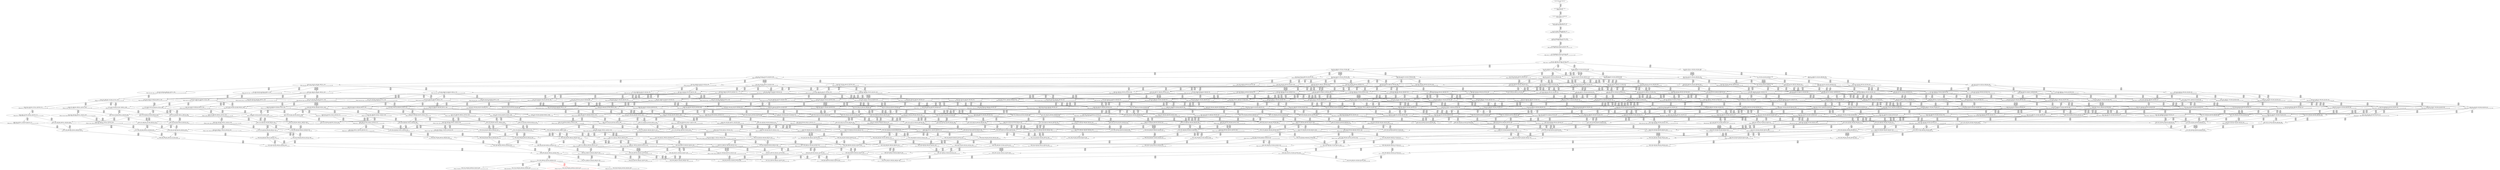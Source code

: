 digraph {
	S0[label="S0: [0, 0] [0, 0] [0, 0] [0, 0] \n{}{}"];
	S1[label="S1: [0, 0] [0, 0] [0, 0] [37, 47] \n{T0J0:37-47}{1}"];
	S2[label="S2: [37, 37] [37, 37] [37, 47] [68, 86] \n{T0J1:68-86}{1, 2}"];
	S3[label="S3: [37, 37] [37, 47] [68, 86] [109, 137] \n{T0J1:68-86, T0J2:109-137}{1, 2, 3}"];
	S4[label="S4: [37, 47] [60, 76] [68, 86] [109, 137] \n{T0J1:68-86, T0J2:109-137, T0J8:60-76}{1, 2, 3, 9}"];
	S5[label="S5: [60, 76] [68, 86] [109, 137] [134, 169] \n{T0J2:109-137, T0J9:134-169}{1, 2, 3, 9, 10}"];
	S6[label="S6: [68, 86] [109, 137] [120, 151] [134, 169] \n{T0J2:109-137, T0J9:134-169, T0J14:120-151}{1, 2, 3, 9, 10, 15}"];
	S7[label="S7: [78, 99] [109, 137] [120, 151] [134, 169] \n{T0J2:109-137, T0J9:134-169, T0J14:120-151, T0J17:78-99}{1, 2, 3, 9, 10, 15, 18}"];
	S8[label="S8: [107, 136] [109, 137] [120, 151] [134, 169] \n{T0J2:109-137, T0J9:134-169, T0J14:120-151, T0J18:107-136}{1, 2, 3, 9, 10, 15, 18, 19}"];
	S9[label="S9: [109, 136] [120, 151] [129, 161] [134, 169] \n{T0J3:129-161}{1, 2, 3, 4, 9, 10, 15, 18, 19}"];
	S10[label="S10: [134, 136] [134, 137] [134, 151] [184, 199] \n{T0J10:184-199}{1, 2, 3, 9, 10, 11, 15, 18, 19}"];
	S11[label="S11: [120, 136] [120, 137] [134, 169] [156, 181] \n{T0J15:156-181}{1, 2, 3, 9, 10, 15, 16, 18, 19}"];
	S12[label="S12: [109, 137] [111, 141] [120, 151] [134, 169] \n{T0J19:111-141}{1, 2, 3, 9, 10, 15, 18, 19, 20}"];
	S13[label="S13: [129, 136] [129, 151] [134, 169] [186, 208] \n{T0J4:186-208}{1, 2, 3, 4, 5, 9, 10, 15, 18, 19}"];
	S14[label="S14: [120, 151] [129, 161] [134, 169] [137, 171] \n{T0J7:137-171}{1, 2, 3, 4, 8, 9, 10, 15, 18, 19}"];
	S15[label="S15: [134, 151] [134, 161] [134, 169] [184, 199] \n{T0J10:184-199}{1, 2, 3, 4, 9, 10, 11, 15, 18, 19}"];
	S16[label="S16: [120, 151] [129, 161] [134, 169] [156, 181] \n{T0J15:156-181}{1, 2, 3, 4, 9, 10, 15, 16, 18, 19}"];
	S17[label="S17: [111, 141] [120, 151] [129, 162] [134, 169] \n{}{1, 2, 3, 4, 9, 10, 15, 18, 19, 20}"];
	S18[label="S18: [134, 137] [134, 151] [178, 192] [184, 199] \n{T0J10:184-199, T0J11:178-192}{1, 2, 3, 9, 10, 11, 12, 15, 18, 19}"];
	S19[label="S19: [134, 137] [134, 169] [156, 181] [184, 199] \n{T0J10:184-199, T0J15:156-181}{1, 2, 3, 9, 10, 11, 15, 16, 18, 19}"];
	S20[label="S20: [134, 141] [134, 151] [134, 169] [184, 199] \n{T0J10:184-199}{1, 2, 3, 9, 10, 11, 15, 18, 19, 20}"];
	S21[label="S21: [120, 137] [126, 144] [134, 169] [156, 181] \n{T0J15:156-181, T0J16:126-144}{1, 2, 3, 9, 10, 15, 16, 17, 18, 19}"];
	S22[label="S22: [120, 141] [120, 151] [134, 169] [156, 181] \n{T0J15:156-181}{1, 2, 3, 9, 10, 15, 16, 18, 19, 20}"];
	S23[label="S23: [111, 136] [120, 151] [134, 169] [189, 234] \n{T0J23:189-234}{1, 2, 3, 9, 10, 15, 18, 19, 20, 24}"];
	S24[label="S24: [129, 142] [133, 151] [134, 169] [186, 208] \n{T0J4:186-208, T0J5:133-142}{1, 2, 3, 4, 5, 6, 9, 10, 15, 18, 19}"];
	S25[label="S25: [129, 161] [134, 169] [137, 171] [186, 223] \n{T0J4:186-223}{1, 2, 3, 4, 5, 8, 9, 10, 15, 18, 19}"];
	S26[label="S26: [134, 161] [134, 169] [184, 199] [186, 223] \n{T0J4:186-223, T0J10:184-199}{1, 2, 3, 4, 5, 9, 10, 11, 15, 18, 19}"];
	S27[label="S27: [129, 161] [134, 169] [156, 181] [186, 223] \n{T0J4:186-223, T0J15:156-181}{1, 2, 3, 4, 5, 9, 10, 15, 16, 18, 19}"];
	S28[label="S28: [129, 151] [129, 162] [134, 169] [186, 213] \n{T0J4:186-213}{1, 2, 3, 4, 5, 9, 10, 15, 18, 19, 20}"];
	S29[label="S29: [134, 161] [134, 169] [137, 186] [184, 214] \n{T0J10:184-214}{1, 2, 3, 4, 8, 9, 10, 11, 15, 18, 19}"];
	S30[label="S30: [129, 161] [134, 169] [137, 181] [156, 196] \n{T0J15:156-196}{1, 2, 3, 4, 8, 9, 10, 15, 16, 18, 19}"];
	S31[label="S31: [120, 155] [129, 162] [134, 169] [137, 176] \n{}{1, 2, 3, 4, 8, 9, 10, 15, 18, 19, 20}"];
	S32[label="S32: [134, 161] [134, 169] [178, 192] [184, 199] \n{T0J10:184-199, T0J11:178-192}{1, 2, 3, 4, 9, 10, 11, 12, 15, 18, 19}"];
	S33[label="S33: [134, 162] [134, 169] [156, 181] [184, 199] \n{T0J10:184-199, T0J15:156-181}{1, 2, 3, 4, 9, 10, 11, 15, 16, 18, 19}"];
	S34[label="S34: [134, 151] [134, 166] [134, 169] [184, 199] \n{T0J10:184-199}{1, 2, 3, 4, 9, 10, 11, 15, 18, 19, 20}"];
	S35[label="S35: [126, 144] [129, 162] [134, 169] [156, 181] \n{T0J15:156-181}{1, 2, 3, 4, 9, 10, 15, 16, 17, 18, 19}"];
	S36[label="S36: [120, 151] [129, 166] [134, 169] [156, 181] \n{T0J15:156-181}{1, 2, 3, 4, 9, 10, 15, 16, 18, 19, 20}"];
	S37[label="S37: [120, 151] [129, 162] [134, 169] [189, 234] \n{T0J23:189-234}{1, 2, 3, 4, 9, 10, 15, 18, 19, 20, 24}"];
	S38[label="S38: [134, 151] [178, 192] [184, 199] [211, 233] \n{T0J10:184-199, T0J11:178-192, T0J12:211-233}{1, 2, 3, 9, 10, 11, 12, 13, 15, 18, 19}"];
	S39[label="S39: [134, 169] [156, 181] [178, 192] [184, 199] \n{T0J10:184-199, T0J11:178-192, T0J15:156-181}{1, 2, 3, 9, 10, 11, 12, 15, 16, 18, 19}"];
	S40[label="S40: [134, 151] [134, 169] [178, 192] [184, 199] \n{T0J10:184-199, T0J11:178-192}{1, 2, 3, 9, 10, 11, 12, 15, 18, 19, 20}"];
	S41[label="S41: [134, 144] [134, 169] [156, 181] [184, 199] \n{T0J10:184-199, T0J15:156-181}{1, 2, 3, 9, 10, 11, 15, 16, 17, 18, 19}"];
	S42[label="S42: [134, 151] [134, 169] [156, 181] [184, 199] \n{T0J10:184-199, T0J15:156-181}{1, 2, 3, 9, 10, 11, 15, 16, 18, 19, 20}"];
	S43[label="S43: [134, 151] [134, 169] [184, 199] [189, 234] \n{T0J10:184-199, T0J23:189-234}{1, 2, 3, 9, 10, 11, 15, 18, 19, 20, 24}"];
	S44[label="S44: [120, 144] [126, 151] [134, 169] [156, 181] \n{T0J15:156-181}{1, 2, 3, 9, 10, 15, 16, 17, 18, 19, 20}"];
	S45[label="S45: [120, 151] [134, 169] [156, 181] [189, 234] \n{T0J15:156-181, T0J23:189-234}{1, 2, 3, 9, 10, 15, 16, 18, 19, 20, 24}"];
	S46[label="S46: [133, 151] [134, 169] [165, 187] [186, 208] \n{T0J4:186-208, T0J6:165-187}{1, 2, 3, 4, 5, 6, 7, 9, 10, 15, 18, 19}"];
	S47[label="S47: [133, 167] [134, 169] [137, 177] [186, 223] \n{T0J4:186-223}{1, 2, 3, 4, 5, 6, 8, 9, 10, 15, 18, 19}"];
	S48[label="S48: [134, 167] [134, 169] [184, 199] [186, 223] \n{T0J4:186-223, T0J10:184-199}{1, 2, 3, 4, 5, 6, 9, 10, 11, 15, 18, 19}"];
	S49[label="S49: [133, 167] [134, 169] [156, 181] [186, 223] \n{T0J4:186-223}{1, 2, 3, 4, 5, 6, 9, 10, 15, 16, 18, 19}"];
	S50[label="S50: [129, 157] [133, 162] [134, 169] [186, 213] \n{T0J4:186-213}{1, 2, 3, 4, 5, 6, 9, 10, 15, 18, 19, 20}"];
	S51[label="S51: [134, 169] [137, 196] [184, 223] [186, 233] \n{T0J4:186-233, T0J10:184-224}{1, 2, 3, 4, 5, 8, 9, 10, 11, 15, 18, 19}"];
	S52[label="S52: [134, 169] [137, 181] [156, 206] [186, 233] \n{T0J4:186-233}{1, 2, 3, 4, 5, 8, 9, 10, 15, 16, 18, 19}"];
	S53[label="S53: [129, 162] [134, 169] [137, 186] [186, 227] \n{T0J4:186-227}{1, 2, 3, 4, 5, 8, 9, 10, 15, 18, 19, 20}"];
	S54[label="S54: [134, 169] [178, 192] [184, 199] [186, 233] \n{T0J4:186-233, T0J10:184-199, T0J11:178-192}{1, 2, 3, 4, 5, 9, 10, 11, 12, 15, 18, 19}"];
	S55[label="S55: [134, 169] [156, 181] [184, 199] [186, 234] \n{T0J4:186-234, T0J10:184-199}{1, 2, 3, 4, 5, 9, 10, 11, 15, 16, 18, 19}"];
	S56[label="S56: [134, 166] [134, 169] [184, 199] [186, 223] \n{T0J4:186-223, T0J10:184-199}{1, 2, 3, 4, 5, 9, 10, 11, 15, 18, 19, 20}"];
	S57[label="S57: [129, 162] [134, 169] [156, 181] [186, 223] \n{T0J4:186-223, T0J15:156-181}{1, 2, 3, 4, 5, 9, 10, 15, 16, 17, 18, 19}"];
	S58[label="S58: [129, 166] [134, 169] [156, 181] [186, 223] \n{T0J4:186-223, T0J15:156-181}{1, 2, 3, 4, 5, 9, 10, 15, 16, 18, 19, 20}"];
	S59[label="S59: [129, 162] [134, 169] [186, 223] [189, 234] \n{T0J4:186-223, T0J23:189-234}{1, 2, 3, 4, 5, 9, 10, 15, 18, 19, 20, 24}"];
	S60[label="S60: [134, 169] [137, 192] [178, 214] [184, 217] \n{T0J10:184-214, T0J11:178-217}{1, 2, 3, 4, 8, 9, 10, 11, 12, 15, 18, 19}"];
	S61[label="S61: [134, 169] [137, 186] [156, 206] [184, 224] \n{T0J10:184-224}{1, 2, 3, 4, 8, 9, 10, 11, 15, 16, 18, 19}"];
	S62[label="S62: [134, 166] [134, 169] [137, 186] [184, 218] \n{T0J10:184-218}{1, 2, 3, 4, 8, 9, 10, 11, 15, 18, 19, 20}"];
	S63[label="S63: [129, 169] [134, 169] [137, 181] [156, 196] \n{}{1, 2, 3, 4, 8, 9, 10, 15, 16, 17, 18, 19}"];
	S64[label="S64: [129, 166] [134, 169] [137, 181] [156, 200] \n{T0J15:156-200}{1, 2, 3, 4, 8, 9, 10, 15, 16, 18, 19, 20}"];
	S65[label="S65: [129, 162] [134, 169] [137, 186] [189, 248] \n{T0J23:189-248}{1, 2, 3, 4, 8, 9, 10, 15, 18, 19, 20, 24}"];
	S66[label="S66: [134, 176] [178, 192] [184, 199] [211, 233] \n{T0J10:184-199, T0J11:178-192, T0J12:211-233}{1, 2, 3, 4, 9, 10, 11, 12, 13, 15, 18, 19}"];
	S67[label="S67: [134, 181] [156, 192] [178, 194] [184, 199] \n{T0J10:184-199, T0J11:178-192}{1, 2, 3, 4, 9, 10, 11, 12, 15, 16, 18, 19}"];
	S68[label="S68: [134, 169] [134, 176] [178, 192] [184, 199] \n{T0J10:184-199, T0J11:178-192}{1, 2, 3, 4, 9, 10, 11, 12, 15, 18, 19, 20}"];
	S69[label="S69: [134, 169] [134, 169] [156, 181] [184, 199] \n{T0J10:184-199, T0J15:156-181}{1, 2, 3, 4, 9, 10, 11, 15, 16, 17, 18, 19}"];
	S70[label="S70: [134, 169] [134, 176] [156, 181] [184, 199] \n{T0J10:184-199, T0J15:156-181}{1, 2, 3, 4, 9, 10, 11, 15, 16, 18, 19, 20}"];
	S71[label="S71: [134, 169] [134, 176] [184, 199] [189, 234] \n{T0J10:184-199, T0J23:189-234}{1, 2, 3, 4, 9, 10, 11, 15, 18, 19, 20, 24}"];
	S72[label="S72: [126, 151] [129, 169] [134, 169] [156, 181] \n{T0J15:156-181}{1, 2, 3, 4, 9, 10, 15, 16, 17, 18, 19, 20}"];
	S73[label="S73: [129, 169] [134, 176] [156, 181] [189, 234] \n{T0J15:156-181, T0J23:189-234}{1, 2, 3, 4, 9, 10, 15, 16, 18, 19, 20, 24}"];
	S74[label="S74: [178, 192] [184, 199] [194, 212] [211, 233] \n{T0J10:184-199, T0J11:178-192, T0J12:211-233, T0J13:194-212}{1, 2, 3, 9, 10, 11, 12, 13, 14, 15, 18, 19}"];
	S75[label="S75: [156, 181] [178, 192] [184, 199] [211, 233] \n{T0J10:184-199, T0J11:178-192, T0J12:211-233, T0J15:156-181}{1, 2, 3, 9, 10, 11, 12, 13, 15, 16, 18, 19}"];
	S76[label="S76: [134, 169] [178, 192] [184, 199] [211, 233] \n{T0J10:184-199, T0J11:178-192, T0J12:211-233}{1, 2, 3, 9, 10, 11, 12, 13, 15, 18, 19, 20}"];
	S77[label="S77: [134, 169] [156, 181] [178, 192] [184, 199] \n{T0J10:184-199, T0J11:178-192, T0J15:156-181}{1, 2, 3, 9, 10, 11, 12, 15, 16, 17, 18, 19}"];
	S78[label="S78: [134, 169] [156, 181] [178, 192] [184, 199] \n{T0J10:184-199, T0J11:178-192, T0J15:156-181}{1, 2, 3, 9, 10, 11, 12, 15, 16, 18, 19, 20}"];
	S79[label="S79: [134, 169] [178, 192] [184, 199] [189, 234] \n{T0J10:184-199, T0J11:178-192, T0J23:189-234}{1, 2, 3, 9, 10, 11, 12, 15, 18, 19, 20, 24}"];
	S80[label="S80: [134, 151] [134, 169] [156, 181] [184, 199] \n{T0J10:184-199, T0J15:156-181}{1, 2, 3, 9, 10, 11, 15, 16, 17, 18, 19, 20}"];
	S81[label="S81: [134, 169] [156, 181] [184, 199] [189, 234] \n{T0J10:184-199, T0J15:156-181, T0J23:189-234}{1, 2, 3, 9, 10, 11, 15, 16, 18, 19, 20, 24}"];
	S82[label="S82: [126, 151] [134, 169] [156, 181] [189, 234] \n{T0J15:156-181, T0J23:189-234}{1, 2, 3, 9, 10, 15, 16, 17, 18, 19, 20, 24}"];
	S83[label="S83: [134, 169] [137, 186] [165, 212] [186, 223] \n{T0J4:186-223, T0J6:165-212}{1, 2, 3, 4, 5, 6, 7, 8, 9, 10, 15, 18, 19}"];
	S84[label="S84: [134, 169] [165, 199] [184, 212] [186, 223] \n{T0J4:186-223, T0J6:165-212, T0J10:184-199}{1, 2, 3, 4, 5, 6, 7, 9, 10, 11, 15, 18, 19}"];
	S85[label="S85: [134, 169] [156, 181] [169, 212] [186, 223] \n{T0J4:186-223, T0J6:165-212}{1, 2, 3, 4, 5, 6, 7, 9, 10, 15, 16, 18, 19}"];
	S86[label="S86: [133, 162] [134, 169] [165, 202] [186, 213] \n{T0J4:186-213, T0J6:165-202}{1, 2, 3, 4, 5, 6, 7, 9, 10, 15, 18, 19, 20}"];
	S87[label="S87: [134, 175] [137, 199] [184, 223] [186, 233] \n{T0J4:186-233, T0J10:184-230}{1, 2, 3, 4, 5, 6, 8, 9, 10, 11, 15, 18, 19}"];
	S88[label="S88: [134, 175] [137, 181] [156, 212] [186, 233] \n{T0J4:186-233}{1, 2, 3, 4, 5, 6, 8, 9, 10, 15, 16, 18, 19}"];
	S89[label="S89: [133, 168] [134, 169] [137, 192] [186, 227] \n{T0J4:186-227}{1, 2, 3, 4, 5, 6, 8, 9, 10, 15, 18, 19, 20}"];
	S90[label="S90: [134, 175] [178, 192] [184, 199] [186, 233] \n{T0J4:186-233, T0J10:184-199, T0J11:178-192}{1, 2, 3, 4, 5, 6, 9, 10, 11, 12, 15, 18, 19}"];
	S91[label="S91: [134, 175] [156, 181] [184, 199] [186, 234] \n{T0J4:186-234, T0J10:184-199}{1, 2, 3, 4, 5, 6, 9, 10, 11, 15, 16, 18, 19}"];
	S92[label="S92: [134, 169] [134, 172] [184, 199] [186, 223] \n{T0J4:186-223, T0J10:184-199}{1, 2, 3, 4, 5, 6, 9, 10, 11, 15, 18, 19, 20}"];
	S93[label="S93: [133, 168] [134, 169] [156, 181] [186, 223] \n{T0J4:186-223}{1, 2, 3, 4, 5, 6, 9, 10, 15, 16, 17, 18, 19}"];
	S94[label="S94: [133, 169] [134, 172] [156, 181] [186, 223] \n{T0J4:186-223}{1, 2, 3, 4, 5, 6, 9, 10, 15, 16, 18, 19, 20}"];
	S95[label="S95: [133, 168] [134, 169] [186, 223] [189, 234] \n{T0J4:186-223, T0J23:189-234}{1, 2, 3, 4, 5, 6, 9, 10, 15, 18, 19, 20, 24}"];
	S96[label="S96: [137, 196] [178, 223] [184, 225] [186, 241] \n{T0J4:186-241, T0J10:184-224, T0J11:178-225}{1, 2, 3, 4, 5, 8, 9, 10, 11, 12, 15, 18, 19}"];
	S97[label="S97: [137, 196] [156, 213] [184, 232] [186, 241] \n{T0J4:186-241, T0J10:184-232}{1, 2, 3, 4, 5, 8, 9, 10, 11, 15, 16, 18, 19}"];
	S98[label="S98: [134, 169] [137, 199] [184, 225] [186, 238] \n{T0J4:186-238, T0J10:184-225}{1, 2, 3, 4, 5, 8, 9, 10, 11, 15, 18, 19, 20}"];
	S99[label="S99: [134, 176] [137, 181] [156, 206] [186, 241] \n{T0J4:186-241}{1, 2, 3, 4, 5, 8, 9, 10, 15, 16, 17, 18, 19}"];
	S100[label="S100: [134, 169] [137, 186] [156, 207] [186, 238] \n{T0J4:186-238}{1, 2, 3, 4, 5, 8, 9, 10, 15, 16, 18, 19, 20}"];
	S101[label="S101: [134, 169] [137, 197] [186, 234] [189, 248] \n{T0J4:186-234, T0J23:189-248}{1, 2, 3, 4, 5, 8, 9, 10, 15, 18, 19, 20, 24}"];
	S102[label="S102: [178, 192] [184, 199] [186, 233] [211, 248] \n{T0J4:186-248, T0J10:184-199, T0J11:178-192, T0J12:211-233}{1, 2, 3, 4, 5, 9, 10, 11, 12, 13, 15, 18, 19}"];
	S103[label="S103: [156, 192] [178, 194] [184, 199] [186, 253] \n{T0J4:186-253, T0J10:184-199}{1, 2, 3, 4, 5, 9, 10, 11, 12, 15, 16, 18, 19}"];
	S104[label="S104: [134, 176] [178, 192] [184, 199] [186, 241] \n{T0J4:186-241, T0J10:184-199, T0J11:178-192}{1, 2, 3, 4, 5, 9, 10, 11, 12, 15, 18, 19, 20}"];
	S105[label="S105: [134, 169] [156, 181] [184, 199] [186, 241] \n{T0J4:186-241, T0J10:184-199}{1, 2, 3, 4, 5, 9, 10, 11, 15, 16, 17, 18, 19}"];
	S106[label="S106: [134, 176] [156, 181] [184, 199] [186, 241] \n{T0J4:186-241, T0J10:184-199}{1, 2, 3, 4, 5, 9, 10, 11, 15, 16, 18, 19, 20}"];
	S107[label="S107: [134, 176] [184, 199] [186, 234] [189, 241] \n{T0J4:186-241, T0J10:184-199, T0J23:189-234}{1, 2, 3, 4, 5, 9, 10, 11, 15, 18, 19, 20, 24}"];
	S108[label="S108: [129, 169] [134, 169] [156, 181] [186, 223] \n{T0J4:186-223, T0J15:156-181}{1, 2, 3, 4, 5, 9, 10, 15, 16, 17, 18, 19, 20}"];
	S109[label="S109: [134, 176] [156, 181] [186, 234] [189, 241] \n{T0J4:186-241, T0J23:189-234}{1, 2, 3, 4, 5, 9, 10, 15, 16, 18, 19, 20, 24}"];
	S110[label="S110: [137, 192] [178, 214] [184, 217] [211, 266] \n{T0J10:184-214, T0J11:178-217, T0J12:211-266}{1, 2, 3, 4, 8, 9, 10, 11, 12, 13, 15, 18, 19}"];
	S111[label="S111: [137, 192] [156, 213] [178, 224] [184, 225] \n{T0J10:184-224}{1, 2, 3, 4, 8, 9, 10, 11, 12, 15, 16, 18, 19}"];
	S112[label="S112: [134, 176] [137, 192] [178, 218] [184, 222] \n{T0J10:184-218, T0J11:178-222}{1, 2, 3, 4, 8, 9, 10, 11, 12, 15, 18, 19, 20}"];
	S113[label="S113: [134, 176] [137, 186] [156, 206] [184, 232] \n{T0J10:184-232}{1, 2, 3, 4, 8, 9, 10, 11, 15, 16, 17, 18, 19}"];
	S114[label="S114: [134, 176] [137, 186] [156, 211] [184, 229] \n{T0J10:184-229}{1, 2, 3, 4, 8, 9, 10, 11, 15, 16, 18, 19, 20}"];
	S115[label="S115: [134, 176] [137, 199] [184, 225] [189, 248] \n{T0J10:184-225, T0J23:189-248}{1, 2, 3, 4, 8, 9, 10, 11, 15, 18, 19, 20, 24}"];
	S116[label="S116: [129, 169] [134, 174] [137, 181] [156, 200] \n{}{1, 2, 3, 4, 8, 9, 10, 15, 16, 17, 18, 19, 20}"];
	S117[label="S117: [134, 176] [137, 186] [156, 207] [189, 248] \n{T0J23:189-248}{1, 2, 3, 4, 8, 9, 10, 15, 16, 18, 19, 20, 24}"];
	S118[label="S118: [178, 199] [184, 212] [194, 217] [211, 233] \n{T0J12:211-233, T0J13:194-212}{1, 2, 3, 4, 9, 10, 11, 12, 13, 14, 15, 18, 19}"];
	S119[label="S119: [156, 192] [178, 199] [184, 206] [211, 233] \n{T0J10:184-199, T0J12:211-233}{1, 2, 3, 4, 9, 10, 11, 12, 13, 15, 16, 18, 19}"];
	S120[label="S120: [134, 192] [178, 194] [184, 199] [211, 233] \n{T0J10:184-199, T0J11:178-192, T0J12:211-233}{1, 2, 3, 4, 9, 10, 11, 12, 13, 15, 18, 19, 20}"];
	S121[label="S121: [134, 181] [156, 192] [178, 194] [184, 199] \n{T0J10:184-199, T0J11:178-192}{1, 2, 3, 4, 9, 10, 11, 12, 15, 16, 17, 18, 19}"];
	S122[label="S122: [134, 181] [156, 192] [178, 194] [184, 199] \n{T0J10:184-199, T0J11:178-192}{1, 2, 3, 4, 9, 10, 11, 12, 15, 16, 18, 19, 20}"];
	S123[label="S123: [134, 192] [178, 194] [184, 199] [189, 234] \n{T0J10:184-199, T0J11:178-192, T0J23:189-234}{1, 2, 3, 4, 9, 10, 11, 12, 15, 18, 19, 20, 24}"];
	S124[label="S124: [134, 169] [134, 176] [156, 181] [184, 199] \n{T0J10:184-199, T0J15:156-181}{1, 2, 3, 4, 9, 10, 11, 15, 16, 17, 18, 19, 20}"];
	S125[label="S125: [134, 181] [156, 194] [184, 199] [189, 234] \n{T0J10:184-199, T0J23:189-234}{1, 2, 3, 4, 9, 10, 11, 15, 16, 18, 19, 20, 24}"];
	S126[label="S126: [129, 169] [134, 176] [156, 181] [189, 234] \n{T0J15:156-181, T0J23:189-234}{1, 2, 3, 4, 9, 10, 15, 16, 17, 18, 19, 20, 24}"];
	S127[label="S127: [178, 192] [184, 199] [194, 212] [211, 233] \n{T0J10:184-199, T0J11:178-192, T0J12:211-233, T0J13:194-212}{1, 2, 3, 9, 10, 11, 12, 13, 14, 15, 18, 19, 20}"];
	S128[label="S128: [156, 181] [178, 192] [184, 199] [211, 233] \n{T0J10:184-199, T0J11:178-192, T0J12:211-233, T0J15:156-181}{1, 2, 3, 9, 10, 11, 12, 13, 15, 16, 18, 19, 20}"];
	S129[label="S129: [178, 192] [184, 199] [189, 233] [211, 234] \n{T0J10:184-199, T0J11:178-192, T0J12:211-233, T0J23:189-234}{1, 2, 3, 9, 10, 11, 12, 13, 15, 18, 19, 20, 24}"];
	S130[label="S130: [156, 181] [178, 192] [184, 199] [211, 233] \n{T0J10:184-199, T0J11:178-192, T0J12:211-233, T0J15:156-181}{1, 2, 3, 9, 10, 11, 12, 13, 15, 16, 17, 18, 19}"];
	S131[label="S131: [134, 169] [156, 181] [178, 192] [184, 199] \n{T0J10:184-199, T0J11:178-192, T0J15:156-181}{1, 2, 3, 9, 10, 11, 12, 15, 16, 17, 18, 19, 20}"];
	S132[label="S132: [156, 181] [178, 192] [184, 199] [189, 234] \n{T0J10:184-199, T0J11:178-192, T0J15:156-181, T0J23:189-234}{1, 2, 3, 9, 10, 11, 12, 15, 16, 18, 19, 20, 24}"];
	S133[label="S133: [134, 169] [156, 181] [184, 199] [189, 234] \n{T0J10:184-199, T0J15:156-181, T0J23:189-234}{1, 2, 3, 9, 10, 11, 15, 16, 17, 18, 19, 20, 24}"];
	S134[label="S134: [137, 199] [165, 220] [184, 223] [186, 233] \n{T0J4:186-233, T0J10:184-232}{1, 2, 3, 4, 5, 6, 7, 8, 9, 10, 11, 15, 18, 19}"];
	S135[label="S135: [137, 186] [156, 212] [169, 220] [186, 233] \n{T0J4:186-233}{1, 2, 3, 4, 5, 6, 7, 8, 9, 10, 15, 16, 18, 19}"];
	S136[label="S136: [134, 169] [137, 197] [165, 213] [186, 227] \n{T0J4:186-227, T0J6:165-213}{1, 2, 3, 4, 5, 6, 7, 8, 9, 10, 15, 18, 19, 20}"];
	S137[label="S137: [165, 192] [178, 199] [184, 220] [186, 233] \n{T0J4:186-233, T0J6:165-220, T0J10:184-199, T0J11:178-192}{1, 2, 3, 4, 5, 6, 7, 9, 10, 11, 12, 15, 18, 19}"];
	S138[label="S138: [156, 181] [169, 199] [184, 220] [186, 234] \n{T0J4:186-234, T0J6:165-220, T0J10:184-199}{1, 2, 3, 4, 5, 6, 7, 9, 10, 11, 15, 16, 18, 19}"];
	S139[label="S139: [134, 172] [165, 199] [184, 214] [186, 223] \n{T0J4:186-223, T0J6:165-214, T0J10:184-199}{1, 2, 3, 4, 5, 6, 7, 9, 10, 11, 15, 18, 19, 20}"];
	S140[label="S140: [134, 169] [156, 181] [169, 213] [186, 223] \n{T0J4:186-223, T0J6:165-213}{1, 2, 3, 4, 5, 6, 7, 9, 10, 15, 16, 17, 18, 19}"];
	S141[label="S141: [134, 172] [156, 181] [169, 214] [186, 223] \n{T0J4:186-223, T0J6:165-214}{1, 2, 3, 4, 5, 6, 7, 9, 10, 15, 16, 18, 19, 20}"];
	S142[label="S142: [134, 169] [165, 213] [186, 223] [189, 234] \n{T0J4:186-223, T0J6:165-213, T0J23:189-234}{1, 2, 3, 4, 5, 6, 7, 9, 10, 15, 18, 19, 20, 24}"];
	S143[label="S143: [137, 202] [178, 223] [184, 231] [186, 241] \n{}{1, 2, 3, 4, 5, 6, 8, 9, 10, 11, 12, 15, 18, 19}"];
	S144[label="S144: [137, 202] [156, 213] [184, 233] [186, 241] \n{}{1, 2, 3, 4, 5, 6, 8, 9, 10, 11, 15, 16, 18, 19}"];
	S145[label="S145: [134, 175] [137, 199] [184, 227] [186, 238] \n{T0J4:186-238, T0J10:184-231}{1, 2, 3, 4, 5, 6, 8, 9, 10, 11, 15, 18, 19, 20}"];
	S146[label="S146: [134, 181] [138, 182] [156, 212] [186, 241] \n{T0J4:186-241}{1, 2, 3, 4, 5, 6, 8, 9, 10, 15, 16, 17, 18, 19}"];
	S147[label="S147: [134, 175] [137, 192] [156, 213] [186, 238] \n{T0J4:186-238}{1, 2, 3, 4, 5, 6, 8, 9, 10, 15, 16, 18, 19, 20}"];
	S148[label="S148: [134, 175] [137, 203] [186, 234] [189, 248] \n{T0J4:186-234, T0J23:189-248}{1, 2, 3, 4, 5, 6, 8, 9, 10, 15, 18, 19, 20, 24}"];
	S149[label="S149: [178, 198] [184, 199] [186, 233] [211, 248] \n{T0J12:211-233}{1, 2, 3, 4, 5, 6, 9, 10, 11, 12, 13, 15, 18, 19}"];
	S150[label="S150: [156, 194] [178, 198] [184, 199] [186, 253] \n{}{1, 2, 3, 4, 5, 6, 9, 10, 11, 12, 15, 16, 18, 19}"];
	S151[label="S151: [134, 182] [178, 192] [184, 199] [186, 241] \n{T0J4:186-241, T0J10:184-199, T0J11:178-192}{1, 2, 3, 4, 5, 6, 9, 10, 11, 12, 15, 18, 19, 20}"];
	S152[label="S152: [134, 175] [156, 181] [184, 199] [186, 241] \n{T0J4:186-241, T0J10:184-199}{1, 2, 3, 4, 5, 6, 9, 10, 11, 15, 16, 17, 18, 19}"];
	S153[label="S153: [134, 181] [156, 182] [184, 199] [186, 241] \n{T0J4:186-241, T0J10:184-199}{1, 2, 3, 4, 5, 6, 9, 10, 11, 15, 16, 18, 19, 20}"];
	S154[label="S154: [134, 182] [184, 199] [186, 234] [189, 241] \n{T0J4:186-241, T0J10:184-199, T0J23:189-234}{1, 2, 3, 4, 5, 6, 9, 10, 11, 15, 18, 19, 20, 24}"];
	S155[label="S155: [133, 169] [134, 175] [156, 181] [186, 223] \n{T0J4:186-223}{1, 2, 3, 4, 5, 6, 9, 10, 15, 16, 17, 18, 19, 20}"];
	S156[label="S156: [134, 181] [156, 182] [186, 234] [189, 241] \n{T0J4:186-241, T0J23:189-234}{1, 2, 3, 4, 5, 6, 9, 10, 15, 16, 18, 19, 20, 24}"];
	S157[label="S157: [178, 223] [184, 227] [186, 264] [211, 293] \n{T0J12:211-293}{1, 2, 3, 4, 5, 8, 9, 10, 11, 12, 13, 15, 18, 19}"];
	S158[label="S158: [156, 213] [178, 232] [184, 241] [186, 264] \n{}{1, 2, 3, 4, 5, 8, 9, 10, 11, 12, 15, 16, 18, 19}"];
	S159[label="S159: [137, 199] [178, 225] [184, 225] [186, 248] \n{T0J4:186-248, T0J10:184-225, T0J11:178-225}{1, 2, 3, 4, 5, 8, 9, 10, 11, 12, 15, 18, 19, 20}"];
	S160[label="S160: [137, 186] [156, 213] [184, 239] [186, 248] \n{T0J4:186-248, T0J10:184-239}{1, 2, 3, 4, 5, 8, 9, 10, 11, 15, 16, 17, 18, 19}"];
	S161[label="S161: [137, 199] [156, 213] [184, 232] [186, 248] \n{T0J4:186-248, T0J10:184-232}{1, 2, 3, 4, 5, 8, 9, 10, 11, 15, 16, 18, 19, 20}"];
	S162[label="S162: [137, 199] [184, 232] [186, 248] [189, 248] \n{T0J4:186-248, T0J10:184-232, T0J23:189-248}{1, 2, 3, 4, 5, 8, 9, 10, 11, 15, 18, 19, 20, 24}"];
	S163[label="S163: [134, 176] [137, 186] [156, 207] [186, 241] \n{T0J4:186-241}{1, 2, 3, 4, 5, 8, 9, 10, 15, 16, 17, 18, 19, 20}"];
	S164[label="S164: [137, 197] [156, 213] [186, 248] [189, 248] \n{T0J4:186-248, T0J23:189-248}{1, 2, 3, 4, 5, 8, 9, 10, 15, 16, 18, 19, 20, 24}"];
	S165[label="S165: [178, 194] [184, 199] [186, 233] [211, 264] \n{T0J4:186-264, T0J12:211-233}{1, 2, 3, 4, 5, 9, 10, 11, 12, 13, 15, 18, 19, 20}"];
	S166[label="S166: [156, 192] [178, 194] [184, 199] [186, 253] \n{T0J4:186-253, T0J10:184-199}{1, 2, 3, 4, 5, 9, 10, 11, 12, 15, 16, 18, 19, 20}"];
	S167[label="S167: [178, 194] [184, 199] [186, 234] [189, 264] \n{T0J4:186-264}{1, 2, 3, 4, 5, 9, 10, 11, 12, 15, 18, 19, 20, 24}"];
	S168[label="S168: [156, 192] [178, 194] [184, 199] [186, 253] \n{T0J4:186-253, T0J10:184-199}{1, 2, 3, 4, 5, 9, 10, 11, 12, 15, 16, 17, 18, 19}"];
	S169[label="S169: [134, 176] [156, 181] [184, 199] [186, 241] \n{T0J4:186-241, T0J10:184-199}{1, 2, 3, 4, 5, 9, 10, 11, 15, 16, 17, 18, 19, 20}"];
	S170[label="S170: [156, 194] [184, 199] [186, 234] [189, 253] \n{T0J4:186-253, T0J10:184-199, T0J23:189-234}{1, 2, 3, 4, 5, 9, 10, 11, 15, 16, 18, 19, 20, 24}"];
	S171[label="S171: [134, 176] [156, 181] [186, 234] [189, 241] \n{T0J4:186-241, T0J23:189-234}{1, 2, 3, 4, 5, 9, 10, 15, 16, 17, 18, 19, 20, 24}"];
	S172[label="S172: [178, 214] [184, 217] [197, 266] [211, 268] \n{T0J12:211-266}{1, 2, 3, 4, 8, 9, 10, 11, 12, 13, 14, 15, 18, 19}"];
	S173[label="S173: [156, 213] [178, 224] [184, 227] [211, 289] \n{T0J12:211-289}{1, 2, 3, 4, 8, 9, 10, 11, 12, 13, 15, 16, 18, 19}"];
	S174[label="S174: [137, 194] [178, 218] [184, 227] [211, 273] \n{T0J12:211-273}{1, 2, 3, 4, 8, 9, 10, 11, 12, 13, 15, 18, 19, 20}"];
	S175[label="S175: [137, 192] [156, 213] [178, 232] [184, 232] \n{T0J10:184-232}{1, 2, 3, 4, 8, 9, 10, 11, 12, 15, 16, 17, 18, 19}"];
	S176[label="S176: [137, 192] [156, 213] [178, 229] [184, 232] \n{T0J10:184-229}{1, 2, 3, 4, 8, 9, 10, 11, 12, 15, 16, 18, 19, 20}"];
	S177[label="S177: [137, 199] [178, 225] [184, 232] [189, 248] \n{}{1, 2, 3, 4, 8, 9, 10, 11, 12, 15, 18, 19, 20, 24}"];
	S178[label="S178: [134, 176] [137, 186] [156, 211] [184, 232] \n{T0J10:184-232}{1, 2, 3, 4, 8, 9, 10, 11, 15, 16, 17, 18, 19, 20}"];
	S179[label="S179: [137, 199] [156, 213] [184, 239] [189, 248] \n{T0J10:184-239, T0J23:189-248}{1, 2, 3, 4, 8, 9, 10, 11, 15, 16, 18, 19, 20, 24}"];
	S180[label="S180: [156, 174] [156, 181] [156, 200] [224, 253] \n{T0J22:224-253}{1, 2, 3, 4, 8, 9, 10, 15, 16, 17, 18, 19, 20, 23}"];
	S181[label="S181: [134, 176] [137, 186] [156, 207] [189, 266] \n{T0J23:189-266}{1, 2, 3, 4, 8, 9, 10, 15, 16, 17, 18, 19, 20, 24}"];
	S182[label="S182: [184, 212] [194, 217] [211, 233] [235, 271] \n{T0J4:235-271, T0J12:211-233}{1, 2, 3, 4, 5, 9, 10, 11, 12, 13, 14, 15, 18, 19}"];
	S183[label="S183: [178, 199] [184, 206] [211, 233] [213, 264] \n{T0J4:213-264, T0J12:211-233}{1, 2, 3, 4, 5, 9, 10, 11, 12, 13, 15, 16, 18, 19}"];
	S184[label="S184: [178, 199] [184, 212] [194, 217] [211, 233] \n{T0J12:211-233, T0J13:194-212}{1, 2, 3, 4, 9, 10, 11, 12, 13, 14, 15, 18, 19, 20}"];
	S185[label="S185: [156, 192] [178, 199] [184, 206] [211, 233] \n{T0J10:184-199, T0J12:211-233}{1, 2, 3, 4, 9, 10, 11, 12, 13, 15, 16, 18, 19, 20}"];
	S186[label="S186: [178, 199] [184, 217] [189, 233] [211, 234] \n{T0J12:211-233}{1, 2, 3, 4, 9, 10, 11, 12, 13, 15, 18, 19, 20, 24}"];
	S187[label="S187: [156, 192] [178, 199] [184, 206] [211, 233] \n{T0J10:184-199, T0J12:211-233}{1, 2, 3, 4, 9, 10, 11, 12, 13, 15, 16, 17, 18, 19}"];
	S188[label="S188: [134, 181] [156, 192] [178, 194] [184, 199] \n{T0J10:184-199, T0J11:178-192}{1, 2, 3, 4, 9, 10, 11, 12, 15, 16, 17, 18, 19, 20}"];
	S189[label="S189: [156, 192] [178, 199] [184, 206] [189, 234] \n{T0J10:184-199, T0J23:189-234}{1, 2, 3, 4, 9, 10, 11, 12, 15, 16, 18, 19, 20, 24}"];
	S190[label="S190: [134, 181] [156, 194] [184, 199] [189, 234] \n{T0J10:184-199, T0J23:189-234}{1, 2, 3, 4, 9, 10, 11, 15, 16, 17, 18, 19, 20, 24}"];
	S191[label="S191: [156, 181] [178, 192] [184, 199] [211, 233] \n{T0J10:184-199, T0J11:178-192, T0J12:211-233, T0J15:156-181}{1, 2, 3, 9, 10, 11, 12, 13, 15, 16, 17, 18, 19, 20}"];
	S192[label="S192: [156, 181] [178, 192] [184, 199] [189, 234] \n{T0J10:184-199, T0J11:178-192, T0J15:156-181, T0J23:189-234}{1, 2, 3, 9, 10, 11, 12, 15, 16, 17, 18, 19, 20, 24}"];
	S193[label="S193: [165, 223] [178, 231] [184, 241] [186, 255] \n{}{1, 2, 3, 4, 5, 6, 7, 8, 9, 10, 11, 12, 15, 18, 19}"];
	S194[label="S194: [156, 213] [169, 233] [184, 241] [186, 249] \n{}{1, 2, 3, 4, 5, 6, 7, 8, 9, 10, 11, 15, 16, 18, 19}"];
	S195[label="S195: [137, 199] [165, 220] [184, 227] [186, 238] \n{T0J4:186-238, T0J10:184-232}{1, 2, 3, 4, 5, 6, 7, 8, 9, 10, 11, 15, 18, 19, 20}"];
	S196[label="S196: [138, 182] [156, 212] [169, 226] [186, 241] \n{T0J4:186-241}{1, 2, 3, 4, 5, 6, 7, 8, 9, 10, 15, 16, 17, 18, 19}"];
	S197[label="S197: [137, 197] [156, 213] [169, 220] [186, 238] \n{T0J4:186-238}{1, 2, 3, 4, 5, 6, 7, 8, 9, 10, 15, 16, 18, 19, 20}"];
	S198[label="S198: [137, 204] [165, 220] [186, 234] [189, 248] \n{T0J4:186-234, T0J23:189-248}{1, 2, 3, 4, 5, 6, 7, 8, 9, 10, 15, 18, 19, 20, 24}"];
	S199[label="S199: [165, 192] [178, 199] [184, 227] [186, 241] \n{T0J4:186-241, T0J6:165-227, T0J10:184-199}{1, 2, 3, 4, 5, 6, 7, 9, 10, 11, 12, 15, 18, 19, 20}"];
	S200[label="S200: [156, 182] [169, 199] [184, 226] [186, 241] \n{T0J4:186-241, T0J6:165-226, T0J10:184-199}{1, 2, 3, 4, 5, 6, 7, 9, 10, 11, 15, 16, 18, 19, 20}"];
	S201[label="S201: [165, 199] [184, 227] [186, 234] [189, 241] \n{T0J4:186-241, T0J6:165-227, T0J10:184-199, T0J23:189-234}{1, 2, 3, 4, 5, 6, 7, 9, 10, 11, 15, 18, 19, 20, 24}"];
	S202[label="S202: [156, 181] [169, 199] [184, 220] [186, 241] \n{T0J4:186-241, T0J6:165-220, T0J10:184-199}{1, 2, 3, 4, 5, 6, 7, 9, 10, 11, 15, 16, 17, 18, 19}"];
	S203[label="S203: [134, 175] [156, 181] [169, 214] [186, 223] \n{T0J4:186-223, T0J6:165-214}{1, 2, 3, 4, 5, 6, 7, 9, 10, 15, 16, 17, 18, 19, 20}"];
	S204[label="S204: [156, 182] [169, 226] [186, 234] [189, 241] \n{T0J4:186-241, T0J6:165-226, T0J23:189-234}{1, 2, 3, 4, 5, 6, 7, 9, 10, 15, 16, 18, 19, 20, 24}"];
	S205[label="S205: [178, 227] [184, 233] [186, 264] [211, 299] \n{}{1, 2, 3, 4, 5, 6, 8, 9, 10, 11, 12, 13, 15, 18, 19}"];
	S206[label="S206: [156, 219] [178, 233] [184, 241] [186, 264] \n{}{1, 2, 3, 4, 5, 6, 8, 9, 10, 11, 12, 15, 16, 18, 19}"];
	S207[label="S207: [137, 205] [178, 227] [184, 231] [186, 248] \n{}{1, 2, 3, 4, 5, 6, 8, 9, 10, 11, 12, 15, 18, 19, 20}"];
	S208[label="S208: [138, 192] [156, 213] [184, 241] [186, 248] \n{}{1, 2, 3, 4, 5, 6, 8, 9, 10, 11, 15, 16, 17, 18, 19}"];
	S209[label="S209: [137, 205] [156, 213] [184, 238] [186, 248] \n{}{1, 2, 3, 4, 5, 6, 8, 9, 10, 11, 15, 16, 18, 19, 20}"];
	S210[label="S210: [137, 205] [184, 234] [186, 248] [189, 248] \n{}{1, 2, 3, 4, 5, 6, 8, 9, 10, 11, 15, 18, 19, 20, 24}"];
	S211[label="S211: [134, 182] [138, 192] [156, 213] [186, 241] \n{T0J4:186-241}{1, 2, 3, 4, 5, 6, 8, 9, 10, 15, 16, 17, 18, 19, 20}"];
	S212[label="S212: [137, 203] [156, 216] [186, 248] [189, 248] \n{}{1, 2, 3, 4, 5, 6, 8, 9, 10, 15, 16, 18, 19, 20, 24}"];
	S213[label="S213: [184, 199] [186, 233] [211, 243] [214, 248] \n{T0J6:214-243, T0J12:211-233}{1, 2, 3, 4, 5, 6, 7, 9, 10, 11, 12, 13, 15, 18, 19}"];
	S214[label="S214: [178, 198] [184, 199] [186, 239] [192, 253] \n{T0J6:192-239}{1, 2, 3, 4, 5, 6, 7, 9, 10, 11, 12, 15, 16, 18, 19}"];
	S215[label="S215: [178, 199] [184, 200] [186, 233] [211, 264] \n{T0J12:211-233}{1, 2, 3, 4, 5, 6, 9, 10, 11, 12, 13, 15, 18, 19, 20}"];
	S216[label="S216: [156, 194] [178, 198] [184, 199] [186, 253] \n{}{1, 2, 3, 4, 5, 6, 9, 10, 11, 12, 15, 16, 18, 19, 20}"];
	S217[label="S217: [178, 199] [184, 200] [186, 234] [189, 264] \n{}{1, 2, 3, 4, 5, 6, 9, 10, 11, 12, 15, 18, 19, 20, 24}"];
	S218[label="S218: [156, 194] [178, 198] [184, 199] [186, 253] \n{}{1, 2, 3, 4, 5, 6, 9, 10, 11, 12, 15, 16, 17, 18, 19}"];
	S219[label="S219: [134, 181] [156, 182] [184, 199] [186, 241] \n{T0J4:186-241, T0J10:184-199}{1, 2, 3, 4, 5, 6, 9, 10, 11, 15, 16, 17, 18, 19, 20}"];
	S220[label="S220: [156, 199] [184, 200] [186, 234] [189, 253] \n{}{1, 2, 3, 4, 5, 6, 9, 10, 11, 15, 16, 18, 19, 20, 24}"];
	S221[label="S221: [134, 181] [156, 182] [186, 234] [189, 241] \n{T0J4:186-241, T0J23:189-234}{1, 2, 3, 4, 5, 6, 9, 10, 15, 16, 17, 18, 19, 20, 24}"];
	S222[label="S222: [184, 227] [186, 266] [211, 292] [235, 293] \n{}{1, 2, 3, 4, 5, 8, 9, 10, 11, 12, 13, 14, 15, 18, 19}"];
	S223[label="S223: [178, 232] [184, 241] [186, 285] [213, 310] \n{}{1, 2, 3, 4, 5, 8, 9, 10, 11, 12, 13, 15, 16, 18, 19}"];
	S224[label="S224: [156, 213] [178, 239] [184, 242] [186, 264] \n{}{1, 2, 3, 4, 5, 8, 9, 10, 11, 12, 15, 16, 17, 18, 19}"];
	S225[label="S225: [178, 225] [184, 229] [186, 266] [211, 296] \n{T0J12:211-296}{1, 2, 3, 4, 5, 8, 9, 10, 11, 12, 13, 15, 18, 19, 20}"];
	S226[label="S226: [156, 213] [178, 232] [184, 248] [186, 264] \n{}{1, 2, 3, 4, 5, 8, 9, 10, 11, 12, 15, 16, 18, 19, 20}"];
	S227[label="S227: [178, 232] [184, 248] [186, 248] [189, 271] \n{}{1, 2, 3, 4, 5, 8, 9, 10, 11, 12, 15, 18, 19, 20, 24}"];
	S228[label="S228: [137, 186] [156, 213] [184, 239] [186, 248] \n{T0J4:186-248, T0J10:184-239}{1, 2, 3, 4, 5, 8, 9, 10, 11, 15, 16, 17, 18, 19, 20}"];
	S229[label="S229: [156, 213] [184, 248] [186, 248] [189, 271] \n{}{1, 2, 3, 4, 5, 8, 9, 10, 11, 15, 16, 18, 19, 20, 24}"];
	S230[label="S230: [156, 186] [156, 207] [186, 246] [224, 253] \n{T0J4:186-246, T0J22:224-253}{1, 2, 3, 4, 5, 8, 9, 10, 15, 16, 17, 18, 19, 20, 23}"];
	S231[label="S231: [137, 186] [156, 213] [186, 248] [189, 266] \n{T0J4:186-248, T0J23:189-266}{1, 2, 3, 4, 5, 8, 9, 10, 15, 16, 17, 18, 19, 20, 24}"];
	S232[label="S232: [156, 192] [178, 194] [184, 199] [186, 253] \n{T0J4:186-253, T0J10:184-199}{1, 2, 3, 4, 5, 9, 10, 11, 12, 15, 16, 17, 18, 19, 20}"];
	S233[label="S233: [156, 194] [184, 199] [186, 234] [189, 253] \n{T0J4:186-253, T0J10:184-199, T0J23:189-234}{1, 2, 3, 4, 5, 9, 10, 11, 15, 16, 17, 18, 19, 20, 24}"];
	S234[label="S234: [178, 224] [184, 259] [211, 289] [214, 289] \n{}{1, 2, 3, 4, 8, 9, 10, 11, 12, 13, 14, 15, 16, 18, 19}"];
	S235[label="S235: [156, 213] [178, 232] [184, 232] [211, 289] \n{T0J12:211-289}{1, 2, 3, 4, 8, 9, 10, 11, 12, 13, 15, 16, 17, 18, 19}"];
	S236[label="S236: [178, 218] [184, 227] [197, 270] [211, 273] \n{T0J12:211-273}{1, 2, 3, 4, 8, 9, 10, 11, 12, 13, 14, 15, 18, 19, 20}"];
	S237[label="S237: [156, 213] [178, 229] [184, 232] [211, 289] \n{T0J12:211-289}{1, 2, 3, 4, 8, 9, 10, 11, 12, 13, 15, 16, 18, 19, 20}"];
	S238[label="S238: [178, 225] [184, 233] [189, 248] [211, 296] \n{T0J12:211-296}{1, 2, 3, 4, 8, 9, 10, 11, 12, 13, 15, 18, 19, 20, 24}"];
	S239[label="S239: [137, 192] [156, 213] [178, 232] [184, 232] \n{T0J10:184-232}{1, 2, 3, 4, 8, 9, 10, 11, 12, 15, 16, 17, 18, 19, 20}"];
	S240[label="S240: [156, 213] [178, 239] [184, 248] [189, 255] \n{}{1, 2, 3, 4, 8, 9, 10, 11, 12, 15, 16, 18, 19, 20, 24}"];
	S241[label="S241: [156, 186] [156, 211] [184, 237] [224, 253] \n{T0J10:184-237, T0J22:224-253}{1, 2, 3, 4, 8, 9, 10, 11, 15, 16, 17, 18, 19, 20, 23}"];
	S242[label="S242: [137, 194] [156, 213] [184, 239] [189, 266] \n{T0J10:184-239, T0J23:189-266}{1, 2, 3, 4, 8, 9, 10, 11, 15, 16, 17, 18, 19, 20, 24}"];
	S243[label="S243: [156, 186] [156, 207] [189, 253] [224, 266] \n{T0J22:224-253, T0J23:189-266}{1, 2, 3, 4, 8, 9, 10, 15, 16, 17, 18, 19, 20, 23, 24}"];
	S244[label="S244: [188, 217] [194, 218] [211, 233] [235, 271] \n{T0J4:235-271, T0J5:188-218}{1, 2, 3, 4, 5, 6, 9, 10, 11, 12, 13, 14, 15, 18, 19}"];
	S245[label="S245: [182, 205] [184, 206] [211, 233] [213, 264] \n{T0J4:213-264, T0J5:182-205, T0J12:211-233}{1, 2, 3, 4, 5, 6, 9, 10, 11, 12, 13, 15, 16, 18, 19}"];
	S246[label="S246: [184, 212] [194, 217] [211, 233] [235, 271] \n{T0J4:235-271, T0J12:211-233}{1, 2, 3, 4, 5, 9, 10, 11, 12, 13, 14, 15, 18, 19, 20}"];
	S247[label="S247: [178, 199] [184, 206] [211, 233] [213, 264] \n{T0J4:213-264, T0J12:211-233}{1, 2, 3, 4, 5, 9, 10, 11, 12, 13, 15, 16, 18, 19, 20}"];
	S248[label="S248: [184, 217] [189, 233] [211, 234] [235, 271] \n{T0J4:235-271, T0J12:211-233}{1, 2, 3, 4, 5, 9, 10, 11, 12, 13, 15, 18, 19, 20, 24}"];
	S249[label="S249: [178, 199] [184, 206] [211, 233] [213, 264] \n{T0J4:213-264, T0J12:211-233}{1, 2, 3, 4, 5, 9, 10, 11, 12, 13, 15, 16, 17, 18, 19}"];
	S250[label="S250: [156, 192] [178, 199] [184, 206] [211, 233] \n{T0J10:184-199, T0J12:211-233}{1, 2, 3, 4, 9, 10, 11, 12, 13, 15, 16, 17, 18, 19, 20}"];
	S251[label="S251: [156, 192] [178, 199] [184, 206] [189, 234] \n{T0J10:184-199, T0J23:189-234}{1, 2, 3, 4, 9, 10, 11, 12, 15, 16, 17, 18, 19, 20, 24}"];
	S252[label="S252: [178, 199] [184, 206] [189, 234] [213, 264] \n{T0J4:213-264}{1, 2, 3, 4, 5, 9, 10, 11, 12, 15, 16, 18, 19, 20, 24}"];
	S253[label="S253: [178, 233] [184, 264] [186, 272] [214, 320] \n{}{1, 2, 3, 4, 5, 6, 7, 8, 9, 10, 11, 12, 13, 15, 18, 19}"];
	S254[label="S254: [169, 233] [184, 241] [186, 264] [192, 269] \n{}{1, 2, 3, 4, 5, 6, 7, 8, 9, 10, 11, 12, 15, 16, 18, 19}"];
	S255[label="S255: [156, 213] [169, 237] [184, 241] [186, 249] \n{}{1, 2, 3, 4, 5, 6, 7, 8, 9, 10, 11, 15, 16, 17, 18, 19}"];
	S256[label="S256: [165, 227] [178, 231] [184, 248] [186, 255] \n{}{1, 2, 3, 4, 5, 6, 7, 8, 9, 10, 11, 12, 15, 18, 19, 20}"];
	S257[label="S257: [156, 213] [169, 238] [184, 248] [186, 260] \n{}{1, 2, 3, 4, 5, 6, 7, 8, 9, 10, 11, 15, 16, 18, 19, 20}"];
	S258[label="S258: [165, 234] [184, 248] [186, 248] [189, 267] \n{}{1, 2, 3, 4, 5, 6, 7, 8, 9, 10, 11, 15, 18, 19, 20, 24}"];
	S259[label="S259: [138, 192] [156, 213] [169, 227] [186, 241] \n{T0J4:186-241}{1, 2, 3, 4, 5, 6, 7, 8, 9, 10, 15, 16, 17, 18, 19, 20}"];
	S260[label="S260: [156, 217] [169, 248] [186, 248] [189, 248] \n{}{1, 2, 3, 4, 5, 6, 7, 8, 9, 10, 15, 16, 18, 19, 20, 24}"];
	S261[label="S261: [156, 182] [169, 199] [184, 226] [186, 241] \n{T0J4:186-241, T0J6:165-226, T0J10:184-199}{1, 2, 3, 4, 5, 6, 7, 9, 10, 11, 15, 16, 17, 18, 19, 20}"];
	S262[label="S262: [156, 182] [169, 226] [186, 234] [189, 241] \n{T0J4:186-241, T0J6:165-226, T0J23:189-234}{1, 2, 3, 4, 5, 6, 7, 9, 10, 15, 16, 17, 18, 19, 20, 24}"];
	S263[label="S263: [184, 233] [186, 266] [211, 292] [235, 299] \n{}{1, 2, 3, 4, 5, 6, 8, 9, 10, 11, 12, 13, 14, 15, 18, 19}"];
	S264[label="S264: [178, 238] [184, 241] [186, 285] [213, 313] \n{}{1, 2, 3, 4, 5, 6, 8, 9, 10, 11, 12, 13, 15, 16, 18, 19}"];
	S265[label="S265: [156, 219] [178, 241] [184, 248] [186, 264] \n{}{1, 2, 3, 4, 5, 6, 8, 9, 10, 11, 12, 15, 16, 17, 18, 19}"];
	S266[label="S266: [178, 229] [184, 233] [186, 266] [211, 302] \n{}{1, 2, 3, 4, 5, 6, 8, 9, 10, 11, 12, 13, 15, 18, 19, 20}"];
	S267[label="S267: [156, 219] [178, 238] [184, 248] [186, 264] \n{}{1, 2, 3, 4, 5, 6, 8, 9, 10, 11, 12, 15, 16, 18, 19, 20}"];
	S268[label="S268: [178, 238] [184, 248] [186, 248] [189, 271] \n{}{1, 2, 3, 4, 5, 6, 8, 9, 10, 11, 12, 15, 18, 19, 20, 24}"];
	S269[label="S269: [138, 192] [156, 213] [184, 241] [186, 248] \n{}{1, 2, 3, 4, 5, 6, 8, 9, 10, 11, 15, 16, 17, 18, 19, 20}"];
	S270[label="S270: [156, 219] [184, 248] [186, 248] [189, 271] \n{}{1, 2, 3, 4, 5, 6, 8, 9, 10, 11, 15, 16, 18, 19, 20, 24}"];
	S271[label="S271: [156, 192] [156, 213] [186, 246] [224, 253] \n{T0J4:186-246, T0J22:224-253}{1, 2, 3, 4, 5, 6, 8, 9, 10, 15, 16, 17, 18, 19, 20, 23}"];
	S272[label="S272: [138, 192] [156, 216] [186, 248] [189, 266] \n{}{1, 2, 3, 4, 5, 6, 8, 9, 10, 15, 16, 17, 18, 19, 20, 24}"];
	S273[label="S273: [184, 200] [186, 233] [211, 244] [214, 264] \n{T0J6:214-244, T0J12:211-233}{1, 2, 3, 4, 5, 6, 7, 9, 10, 11, 12, 13, 15, 18, 19, 20}"];
	S274[label="S274: [178, 198] [184, 199] [186, 239] [192, 253] \n{T0J6:192-239}{1, 2, 3, 4, 5, 6, 7, 9, 10, 11, 12, 15, 16, 18, 19, 20}"];
	S275[label="S275: [184, 200] [186, 234] [189, 244] [214, 264] \n{T0J6:214-244}{1, 2, 3, 4, 5, 6, 7, 9, 10, 11, 12, 15, 18, 19, 20, 24}"];
	S276[label="S276: [178, 198] [184, 199] [186, 239] [192, 253] \n{T0J6:192-239}{1, 2, 3, 4, 5, 6, 7, 9, 10, 11, 12, 15, 16, 17, 18, 19}"];
	S277[label="S277: [156, 194] [178, 198] [184, 199] [186, 253] \n{}{1, 2, 3, 4, 5, 6, 9, 10, 11, 12, 15, 16, 17, 18, 19, 20}"];
	S278[label="S278: [156, 199] [184, 200] [186, 234] [189, 253] \n{}{1, 2, 3, 4, 5, 6, 9, 10, 11, 15, 16, 17, 18, 19, 20, 24}"];
	S279[label="S279: [184, 200] [186, 234] [189, 244] [192, 253] \n{T0J6:192-244}{1, 2, 3, 4, 5, 6, 7, 9, 10, 11, 15, 16, 18, 19, 20, 24}"];
	S280[label="S280: [184, 261] [186, 289] [213, 292] [235, 310] \n{}{1, 2, 3, 4, 5, 8, 9, 10, 11, 12, 13, 14, 15, 16, 18, 19}"];
	S281[label="S281: [178, 239] [184, 242] [186, 285] [213, 310] \n{}{1, 2, 3, 4, 5, 8, 9, 10, 11, 12, 13, 15, 16, 17, 18, 19}"];
	S282[label="S282: [156, 213] [178, 239] [184, 248] [186, 264] \n{}{1, 2, 3, 4, 5, 8, 9, 10, 11, 12, 15, 16, 17, 18, 19, 20}"];
	S283[label="S283: [184, 229] [186, 270] [211, 292] [235, 296] \n{}{1, 2, 3, 4, 5, 8, 9, 10, 11, 12, 13, 14, 15, 18, 19, 20}"];
	S284[label="S284: [178, 232] [184, 248] [186, 285] [213, 310] \n{}{1, 2, 3, 4, 5, 8, 9, 10, 11, 12, 13, 15, 16, 18, 19, 20}"];
	S285[label="S285: [184, 248] [186, 248] [189, 296] [235, 313] \n{}{1, 2, 3, 4, 5, 8, 9, 10, 11, 12, 13, 15, 18, 19, 20, 24}"];
	S286[label="S286: [156, 213] [184, 246] [186, 253] [224, 258] \n{T0J4:186-258, T0J22:224-253}{1, 2, 3, 4, 5, 8, 9, 10, 11, 15, 16, 17, 18, 19, 20, 23}"];
	S287[label="S287: [156, 213] [184, 248] [186, 266] [189, 271] \n{}{1, 2, 3, 4, 5, 8, 9, 10, 11, 15, 16, 17, 18, 19, 20, 24}"];
	S288[label="S288: [178, 248] [184, 248] [189, 269] [200, 285] \n{}{1, 2, 3, 4, 5, 8, 9, 10, 11, 12, 15, 16, 18, 19, 20, 24}"];
	S289[label="S289: [156, 213] [186, 253] [189, 258] [224, 266] \n{T0J4:186-258, T0J22:224-253, T0J23:189-266}{1, 2, 3, 4, 5, 8, 9, 10, 15, 16, 17, 18, 19, 20, 23, 24}"];
	S290[label="S290: [178, 232] [184, 259] [211, 289] [214, 289] \n{}{1, 2, 3, 4, 8, 9, 10, 11, 12, 13, 14, 15, 16, 17, 18, 19}"];
	S291[label="S291: [156, 213] [178, 232] [184, 232] [211, 289] \n{T0J12:211-289}{1, 2, 3, 4, 8, 9, 10, 11, 12, 13, 15, 16, 17, 18, 19, 20}"];
	S292[label="S292: [178, 229] [184, 261] [211, 289] [214, 289] \n{}{1, 2, 3, 4, 8, 9, 10, 11, 12, 13, 14, 15, 16, 18, 19, 20}"];
	S293[label="S293: [184, 233] [189, 248] [211, 292] [238, 296] \n{T0J13:238-292}{1, 2, 3, 4, 8, 9, 10, 11, 12, 13, 14, 15, 18, 19, 20, 24}"];
	S294[label="S294: [156, 213] [178, 237] [184, 242] [224, 253] \n{T0J22:224-253}{1, 2, 3, 4, 8, 9, 10, 11, 12, 15, 16, 17, 18, 19, 20, 23}"];
	S295[label="S295: [156, 213] [178, 239] [184, 250] [189, 266] \n{}{1, 2, 3, 4, 8, 9, 10, 11, 12, 15, 16, 17, 18, 19, 20, 24}"];
	S296[label="S296: [178, 239] [184, 248] [189, 255] [233, 310] \n{T0J12:233-310}{1, 2, 3, 4, 8, 9, 10, 11, 12, 13, 15, 16, 18, 19, 20, 24}"];
	S297[label="S297: [156, 213] [184, 249] [189, 253] [224, 266] \n{T0J10:184-249, T0J22:224-253, T0J23:189-266}{1, 2, 3, 4, 8, 9, 10, 11, 15, 16, 17, 18, 19, 20, 23, 24}"];
	S298[label="S298: [194, 218] [211, 233] [224, 262] [235, 271] \n{T0J4:235-271, T0J6:224-262}{1, 2, 3, 4, 5, 6, 7, 9, 10, 11, 12, 13, 14, 15, 18, 19}"];
	S299[label="S299: [184, 206] [211, 233] [213, 250] [218, 264] \n{T0J4:213-264, T0J6:218-250, T0J12:211-233}{1, 2, 3, 4, 5, 6, 7, 9, 10, 11, 12, 13, 15, 16, 18, 19}"];
	S300[label="S300: [188, 217] [194, 218] [211, 233] [235, 271] \n{T0J4:235-271, T0J5:188-218}{1, 2, 3, 4, 5, 6, 9, 10, 11, 12, 13, 14, 15, 18, 19, 20}"];
	S301[label="S301: [182, 205] [184, 206] [211, 233] [213, 264] \n{T0J4:213-264, T0J5:182-205, T0J12:211-233}{1, 2, 3, 4, 5, 6, 9, 10, 11, 12, 13, 15, 16, 18, 19, 20}"];
	S302[label="S302: [188, 223] [189, 233] [211, 234] [235, 271] \n{T0J4:235-271, T0J5:188-223}{1, 2, 3, 4, 5, 6, 9, 10, 11, 12, 13, 15, 18, 19, 20, 24}"];
	S303[label="S303: [182, 205] [184, 206] [211, 233] [213, 264] \n{T0J4:213-264, T0J5:182-205, T0J12:211-233}{1, 2, 3, 4, 5, 6, 9, 10, 11, 12, 13, 15, 16, 17, 18, 19}"];
	S304[label="S304: [178, 199] [184, 206] [211, 233] [213, 264] \n{T0J4:213-264, T0J12:211-233}{1, 2, 3, 4, 5, 9, 10, 11, 12, 13, 15, 16, 17, 18, 19, 20}"];
	S305[label="S305: [178, 199] [184, 206] [189, 234] [213, 264] \n{T0J4:213-264}{1, 2, 3, 4, 5, 9, 10, 11, 12, 15, 16, 17, 18, 19, 20, 24}"];
	S306[label="S306: [182, 205] [184, 206] [189, 234] [213, 264] \n{T0J4:213-264, T0J5:182-205}{1, 2, 3, 4, 5, 6, 9, 10, 11, 12, 15, 16, 18, 19, 20, 24}"];
	S307[label="S307: [184, 266] [186, 278] [214, 309] [235, 320] \n{}{1, 2, 3, 4, 5, 6, 7, 8, 9, 10, 11, 12, 13, 14, 15, 18, 19}"];
	S308[label="S308: [184, 241] [186, 283] [192, 285] [214, 330] \n{}{1, 2, 3, 4, 5, 6, 7, 8, 9, 10, 11, 12, 13, 15, 16, 18, 19}"];
	S309[label="S309: [169, 241] [184, 248] [186, 264] [192, 269] \n{}{1, 2, 3, 4, 5, 6, 7, 8, 9, 10, 11, 12, 15, 16, 17, 18, 19}"];
	S310[label="S310: [156, 213] [169, 238] [184, 248] [186, 260] \n{}{1, 2, 3, 4, 5, 6, 7, 8, 9, 10, 11, 15, 16, 17, 18, 19, 20}"];
	S311[label="S311: [178, 233] [184, 266] [186, 274] [214, 324] \n{}{1, 2, 3, 4, 5, 6, 7, 8, 9, 10, 11, 12, 13, 15, 18, 19, 20}"];
	S312[label="S312: [169, 238] [184, 248] [186, 264] [192, 269] \n{}{1, 2, 3, 4, 5, 6, 7, 8, 9, 10, 11, 12, 15, 16, 18, 19, 20}"];
	S313[label="S313: [184, 248] [186, 248] [189, 271] [209, 290] \n{}{1, 2, 3, 4, 5, 6, 7, 8, 9, 10, 11, 12, 15, 18, 19, 20, 24}"];
	S314[label="S314: [169, 248] [186, 248] [189, 264] [192, 280] \n{}{1, 2, 3, 4, 5, 6, 7, 8, 9, 10, 11, 15, 16, 18, 19, 20, 24}"];
	S315[label="S315: [156, 213] [169, 237] [186, 246] [224, 253] \n{T0J22:224-253}{1, 2, 3, 4, 5, 6, 7, 8, 9, 10, 15, 16, 17, 18, 19, 20, 23}"];
	S316[label="S316: [156, 217] [169, 248] [186, 248] [189, 266] \n{}{1, 2, 3, 4, 5, 6, 7, 8, 9, 10, 15, 16, 17, 18, 19, 20, 24}"];
	S317[label="S317: [184, 267] [186, 289] [213, 292] [235, 313] \n{}{1, 2, 3, 4, 5, 6, 8, 9, 10, 11, 12, 13, 14, 15, 16, 18, 19}"];
	S318[label="S318: [178, 242] [184, 248] [186, 285] [213, 313] \n{}{1, 2, 3, 4, 5, 6, 8, 9, 10, 11, 12, 13, 15, 16, 17, 18, 19}"];
	S319[label="S319: [156, 219] [178, 241] [184, 248] [186, 264] \n{}{1, 2, 3, 4, 5, 6, 8, 9, 10, 11, 12, 15, 16, 17, 18, 19, 20}"];
	S320[label="S320: [184, 235] [186, 270] [211, 292] [235, 302] \n{}{1, 2, 3, 4, 5, 6, 8, 9, 10, 11, 12, 13, 14, 15, 18, 19, 20}"];
	S321[label="S321: [178, 238] [184, 248] [186, 285] [213, 313] \n{}{1, 2, 3, 4, 5, 6, 8, 9, 10, 11, 12, 13, 15, 16, 18, 19, 20}"];
	S322[label="S322: [184, 248] [186, 254] [189, 296] [235, 313] \n{}{1, 2, 3, 4, 5, 6, 8, 9, 10, 11, 12, 13, 15, 18, 19, 20, 24}"];
	S323[label="S323: [156, 219] [184, 246] [186, 253] [224, 258] \n{T0J22:224-253}{1, 2, 3, 4, 5, 6, 8, 9, 10, 11, 15, 16, 17, 18, 19, 20, 23}"];
	S324[label="S324: [156, 219] [184, 248] [186, 266] [189, 271] \n{}{1, 2, 3, 4, 5, 6, 8, 9, 10, 11, 15, 16, 17, 18, 19, 20, 24}"];
	S325[label="S325: [182, 248] [184, 254] [189, 271] [200, 285] \n{}{1, 2, 3, 4, 5, 6, 8, 9, 10, 11, 12, 15, 16, 18, 19, 20, 24}"];
	S326[label="S326: [156, 219] [186, 253] [189, 258] [224, 266] \n{T0J22:224-253}{1, 2, 3, 4, 5, 6, 8, 9, 10, 15, 16, 17, 18, 19, 20, 23, 24}"];
	S327[label="S327: [178, 198] [184, 199] [186, 239] [192, 253] \n{T0J6:192-239}{1, 2, 3, 4, 5, 6, 7, 9, 10, 11, 12, 15, 16, 17, 18, 19, 20}"];
	S328[label="S328: [184, 200] [186, 234] [189, 244] [192, 253] \n{T0J6:192-244}{1, 2, 3, 4, 5, 6, 7, 9, 10, 11, 15, 16, 17, 18, 19, 20, 24}"];
	S329[label="S329: [184, 259] [186, 289] [213, 292] [235, 310] \n{}{1, 2, 3, 4, 5, 8, 9, 10, 11, 12, 13, 14, 15, 16, 17, 18, 19}"];
	S330[label="S330: [178, 239] [184, 248] [186, 285] [213, 310] \n{}{1, 2, 3, 4, 5, 8, 9, 10, 11, 12, 13, 15, 16, 17, 18, 19, 20}"];
	S331[label="S331: [178, 246] [184, 253] [186, 258] [224, 285] \n{T0J22:224-253}{1, 2, 3, 4, 5, 8, 9, 10, 11, 12, 15, 16, 17, 18, 19, 20, 23}"];
	S332[label="S332: [178, 248] [184, 266] [186, 269] [200, 285] \n{}{1, 2, 3, 4, 5, 8, 9, 10, 11, 12, 15, 16, 17, 18, 19, 20, 24}"];
	S333[label="S333: [184, 261] [186, 289] [213, 292] [235, 310] \n{}{1, 2, 3, 4, 5, 8, 9, 10, 11, 12, 13, 14, 15, 16, 18, 19, 20}"];
	S334[label="S334: [186, 248] [189, 292] [235, 296] [241, 313] \n{T0J13:238-292}{1, 2, 3, 4, 5, 8, 9, 10, 11, 12, 13, 14, 15, 18, 19, 20, 24}"];
	S335[label="S335: [184, 253] [186, 258] [189, 266] [224, 285] \n{T0J22:224-253}{1, 2, 3, 4, 5, 8, 9, 10, 11, 15, 16, 17, 18, 19, 20, 23, 24}"];
	S336[label="S336: [184, 248] [189, 269] [200, 310] [235, 313] \n{}{1, 2, 3, 4, 5, 8, 9, 10, 11, 12, 13, 15, 16, 18, 19, 20, 24}"];
	S337[label="S337: [178, 232] [184, 261] [211, 289] [214, 289] \n{}{1, 2, 3, 4, 8, 9, 10, 11, 12, 13, 14, 15, 16, 17, 18, 19, 20}"];
	S338[label="S338: [178, 237] [184, 242] [211, 253] [224, 310] \n{T0J12:211-310, T0J22:224-253}{1, 2, 3, 4, 8, 9, 10, 11, 12, 13, 15, 16, 17, 18, 19, 20, 23}"];
	S339[label="S339: [178, 239] [184, 250] [189, 266] [233, 310] \n{T0J12:211-310}{1, 2, 3, 4, 8, 9, 10, 11, 12, 13, 15, 16, 17, 18, 19, 20, 24}"];
	S340[label="S340: [184, 248] [189, 261] [220, 292] [238, 310] \n{T0J13:238-292}{1, 2, 3, 4, 8, 9, 10, 11, 12, 13, 14, 15, 16, 18, 19, 20, 24}"];
	S341[label="S341: [178, 249] [184, 253] [189, 266] [224, 269] \n{T0J22:224-253}{1, 2, 3, 4, 8, 9, 10, 11, 12, 15, 16, 17, 18, 19, 20, 23, 24}"];
	S342[label="S342: [194, 218] [211, 233] [224, 262] [235, 271] \n{T0J4:235-271, T0J6:224-262}{1, 2, 3, 4, 5, 6, 7, 9, 10, 11, 12, 13, 14, 15, 18, 19, 20}"];
	S343[label="S343: [184, 206] [211, 233] [213, 250] [218, 264] \n{T0J4:213-264, T0J6:218-250, T0J12:211-233}{1, 2, 3, 4, 5, 6, 7, 9, 10, 11, 12, 13, 15, 16, 18, 19, 20}"];
	S344[label="S344: [189, 233] [211, 234] [224, 268] [235, 271] \n{T0J4:235-271, T0J6:224-268}{1, 2, 3, 4, 5, 6, 7, 9, 10, 11, 12, 13, 15, 18, 19, 20, 24}"];
	S345[label="S345: [184, 206] [211, 233] [213, 250] [218, 264] \n{T0J4:213-264, T0J6:218-250, T0J12:211-233}{1, 2, 3, 4, 5, 6, 7, 9, 10, 11, 12, 13, 15, 16, 17, 18, 19}"];
	S346[label="S346: [182, 205] [184, 206] [211, 233] [213, 264] \n{T0J4:213-264, T0J5:182-205, T0J12:211-233}{1, 2, 3, 4, 5, 6, 9, 10, 11, 12, 13, 15, 16, 17, 18, 19, 20}"];
	S347[label="S347: [182, 205] [184, 206] [189, 234] [213, 264] \n{T0J4:213-264, T0J5:182-205}{1, 2, 3, 4, 5, 6, 9, 10, 11, 12, 15, 16, 17, 18, 19, 20, 24}"];
	S348[label="S348: [184, 206] [189, 234] [213, 250] [218, 264] \n{T0J4:213-264, T0J6:218-250}{1, 2, 3, 4, 5, 6, 7, 9, 10, 11, 12, 15, 16, 18, 19, 20, 24}"];
	S349[label="S349: [186, 289] [192, 309] [214, 317] [235, 330] \n{}{1, 2, 3, 4, 5, 6, 7, 8, 9, 10, 11, 12, 13, 14, 15, 16, 18, 19}"];
	S350[label="S350: [184, 248] [186, 285] [192, 287] [214, 338] \n{}{1, 2, 3, 4, 5, 6, 7, 8, 9, 10, 11, 12, 13, 15, 16, 17, 18, 19}"];
	S351[label="S351: [169, 241] [184, 248] [186, 264] [192, 269] \n{}{1, 2, 3, 4, 5, 6, 7, 8, 9, 10, 11, 12, 15, 16, 17, 18, 19, 20}"];
	S352[label="S352: [169, 246] [184, 253] [186, 258] [224, 276] \n{T0J22:224-253}{1, 2, 3, 4, 5, 6, 7, 8, 9, 10, 11, 15, 16, 17, 18, 19, 20, 23}"];
	S353[label="S353: [169, 248] [184, 264] [186, 266] [192, 280] \n{}{1, 2, 3, 4, 5, 6, 7, 8, 9, 10, 11, 15, 16, 17, 18, 19, 20, 24}"];
	S354[label="S354: [184, 270] [186, 280] [214, 309] [235, 324] \n{}{1, 2, 3, 4, 5, 6, 7, 8, 9, 10, 11, 12, 13, 14, 15, 18, 19, 20}"];
	S355[label="S355: [184, 248] [186, 283] [192, 285] [214, 335] \n{}{1, 2, 3, 4, 5, 6, 7, 8, 9, 10, 11, 12, 13, 15, 16, 18, 19, 20}"];
	S356[label="S356: [186, 254] [189, 293] [209, 296] [235, 345] \n{}{1, 2, 3, 4, 5, 6, 7, 8, 9, 10, 11, 12, 13, 15, 18, 19, 20, 24}"];
	S357[label="S357: [184, 254] [189, 271] [192, 285] [213, 304] \n{}{1, 2, 3, 4, 5, 6, 7, 8, 9, 10, 11, 12, 15, 16, 18, 19, 20, 24}"];
	S358[label="S358: [169, 253] [186, 258] [189, 264] [224, 266] \n{T0J22:224-253}{1, 2, 3, 4, 5, 6, 7, 8, 9, 10, 15, 16, 17, 18, 19, 20, 23, 24}"];
	S359[label="S359: [184, 265] [186, 289] [213, 292] [235, 313] \n{}{1, 2, 3, 4, 5, 6, 8, 9, 10, 11, 12, 13, 14, 15, 16, 17, 18, 19}"];
	S360[label="S360: [178, 245] [184, 248] [186, 285] [213, 313] \n{}{1, 2, 3, 4, 5, 6, 8, 9, 10, 11, 12, 13, 15, 16, 17, 18, 19, 20}"];
	S361[label="S361: [178, 252] [184, 253] [186, 258] [224, 285] \n{}{1, 2, 3, 4, 5, 6, 8, 9, 10, 11, 12, 15, 16, 17, 18, 19, 20, 23}"];
	S362[label="S362: [178, 254] [184, 266] [186, 271] [200, 285] \n{}{1, 2, 3, 4, 5, 6, 8, 9, 10, 11, 12, 15, 16, 17, 18, 19, 20, 24}"];
	S363[label="S363: [184, 267] [186, 289] [213, 292] [235, 313] \n{}{1, 2, 3, 4, 5, 6, 8, 9, 10, 11, 12, 13, 14, 15, 16, 18, 19, 20}"];
	S364[label="S364: [186, 254] [189, 292] [235, 296] [241, 313] \n{}{1, 2, 3, 4, 5, 6, 8, 9, 10, 11, 12, 13, 14, 15, 18, 19, 20, 24}"];
	S365[label="S365: [184, 258] [186, 259] [189, 266] [224, 285] \n{}{1, 2, 3, 4, 5, 6, 8, 9, 10, 11, 15, 16, 17, 18, 19, 20, 23, 24}"];
	S366[label="S366: [184, 254] [189, 271] [200, 310] [235, 313] \n{}{1, 2, 3, 4, 5, 6, 8, 9, 10, 11, 12, 13, 15, 16, 18, 19, 20, 24}"];
	S367[label="S367: [184, 261] [186, 289] [213, 292] [235, 310] \n{}{1, 2, 3, 4, 5, 8, 9, 10, 11, 12, 13, 14, 15, 16, 17, 18, 19, 20}"];
	S368[label="S368: [184, 253] [186, 258] [224, 309] [235, 313] \n{}{1, 2, 3, 4, 5, 8, 9, 10, 11, 12, 13, 15, 16, 17, 18, 19, 20, 23}"];
	S369[label="S369: [184, 266] [186, 269] [200, 310] [235, 313] \n{}{1, 2, 3, 4, 5, 8, 9, 10, 11, 12, 13, 15, 16, 17, 18, 19, 20, 24}"];
	S370[label="S370: [189, 269] [200, 292] [235, 310] [241, 320] \n{}{1, 2, 3, 4, 5, 8, 9, 10, 11, 12, 13, 14, 15, 16, 18, 19, 20, 24}"];
	S371[label="S371: [184, 258] [189, 266] [224, 272] [228, 321] \n{}{1, 2, 3, 4, 5, 8, 9, 10, 11, 12, 15, 16, 17, 18, 19, 20, 23, 24}"];
	S372[label="S372: [211, 261] [211, 289] [214, 289] [270, 290] \n{T0J21:270-290}{1, 2, 3, 4, 8, 9, 10, 11, 12, 13, 14, 15, 16, 17, 18, 19, 20, 22}"];
	S373[label="S373: [184, 261] [211, 289] [214, 292] [238, 310] \n{T0J22:224-301}{1, 2, 3, 4, 8, 9, 10, 11, 12, 13, 14, 15, 16, 17, 18, 19, 20, 23}"];
	S374[label="S374: [184, 261] [189, 289] [214, 292] [238, 314] \n{}{1, 2, 3, 4, 8, 9, 10, 11, 12, 13, 14, 15, 16, 17, 18, 19, 20, 24}"];
	S375[label="S375: [184, 253] [189, 266] [224, 269] [255, 313] \n{T0J12:255-313, T0J22:224-253}{1, 2, 3, 4, 8, 9, 10, 11, 12, 13, 15, 16, 17, 18, 19, 20, 23, 24}"];
	S376[label="S376: [184, 206] [211, 233] [213, 250] [218, 264] \n{T0J4:213-264, T0J6:218-250, T0J12:211-233}{1, 2, 3, 4, 5, 6, 7, 9, 10, 11, 12, 13, 15, 16, 17, 18, 19, 20}"];
	S377[label="S377: [184, 206] [189, 234] [213, 250] [218, 264] \n{T0J4:213-264, T0J6:218-250}{1, 2, 3, 4, 5, 6, 7, 9, 10, 11, 12, 15, 16, 17, 18, 19, 20, 24}"];
	S378[label="S378: [186, 297] [192, 309] [214, 324] [235, 338] \n{}{1, 2, 3, 4, 5, 6, 7, 8, 9, 10, 11, 12, 13, 14, 15, 16, 17, 18, 19}"];
	S379[label="S379: [184, 248] [186, 285] [192, 290] [214, 338] \n{}{1, 2, 3, 4, 5, 6, 7, 8, 9, 10, 11, 12, 13, 15, 16, 17, 18, 19, 20}"];
	S380[label="S380: [184, 253] [186, 258] [213, 285] [224, 302] \n{}{1, 2, 3, 4, 5, 6, 7, 8, 9, 10, 11, 12, 15, 16, 17, 18, 19, 20, 23}"];
	S381[label="S381: [184, 266] [186, 271] [192, 285] [213, 304] \n{}{1, 2, 3, 4, 5, 6, 7, 8, 9, 10, 11, 12, 15, 16, 17, 18, 19, 20, 24}"];
	S382[label="S382: [186, 289] [192, 309] [214, 324] [235, 335] \n{}{1, 2, 3, 4, 5, 6, 7, 8, 9, 10, 11, 12, 13, 14, 15, 16, 18, 19, 20}"];
	S383[label="S383: [189, 293] [209, 296] [235, 330] [241, 345] \n{}{1, 2, 3, 4, 5, 6, 7, 8, 9, 10, 11, 12, 13, 14, 15, 18, 19, 20, 24}"];
	S384[label="S384: [189, 271] [192, 299] [213, 310] [235, 351] \n{}{1, 2, 3, 4, 5, 6, 7, 8, 9, 10, 11, 12, 13, 15, 16, 18, 19, 20, 24}"];
	S385[label="S385: [186, 259] [189, 266] [219, 285] [224, 316] \n{}{1, 2, 3, 4, 5, 6, 7, 8, 9, 10, 11, 15, 16, 17, 18, 19, 20, 23, 24}"];
	S386[label="S386: [184, 267] [186, 289] [213, 292] [235, 313] \n{}{1, 2, 3, 4, 5, 6, 8, 9, 10, 11, 12, 13, 14, 15, 16, 17, 18, 19, 20}"];
	S387[label="S387: [184, 258] [186, 259] [224, 309] [235, 313] \n{}{1, 2, 3, 4, 5, 6, 8, 9, 10, 11, 12, 13, 15, 16, 17, 18, 19, 20, 23}"];
	S388[label="S388: [184, 269] [186, 272] [200, 310] [235, 313] \n{}{1, 2, 3, 4, 5, 6, 8, 9, 10, 11, 12, 13, 15, 16, 17, 18, 19, 20, 24}"];
	S389[label="S389: [189, 275] [200, 292] [235, 310] [241, 320] \n{}{1, 2, 3, 4, 5, 6, 8, 9, 10, 11, 12, 13, 14, 15, 16, 18, 19, 20, 24}"];
	S390[label="S390: [186, 264] [189, 266] [224, 272] [228, 321] \n{}{1, 2, 3, 4, 5, 6, 8, 9, 10, 11, 12, 15, 16, 17, 18, 19, 20, 23, 24}"];
	S391[label="S391: [211, 289] [213, 290] [235, 292] [270, 333] \n{T0J21:270-290}{1, 2, 3, 4, 5, 8, 9, 10, 11, 12, 13, 14, 15, 16, 17, 18, 19, 20, 22}"];
	S392[label="S392: [186, 289] [213, 292] [235, 310] [241, 333] \n{}{1, 2, 3, 4, 5, 8, 9, 10, 11, 12, 13, 14, 15, 16, 17, 18, 19, 20, 23}"];
	S393[label="S393: [186, 289] [200, 292] [235, 314] [241, 333] \n{}{1, 2, 3, 4, 5, 8, 9, 10, 11, 12, 13, 14, 15, 16, 17, 18, 19, 20, 24}"];
	S394[label="S394: [189, 266] [224, 272] [228, 313] [255, 325] \n{T0J12:255-313}{1, 2, 3, 4, 5, 8, 9, 10, 11, 12, 13, 15, 16, 17, 18, 19, 20, 23, 24}"];
	S395[label="S395: [211, 289] [214, 290] [238, 292] [270, 310] \n{T0J21:270-290, T0J22:224-301}{1, 2, 3, 4, 8, 9, 10, 11, 12, 13, 14, 15, 16, 17, 18, 19, 20, 22, 23}"];
	S396[label="S396: [211, 289] [214, 290] [238, 292] [270, 314] \n{T0J21:270-290}{1, 2, 3, 4, 8, 9, 10, 11, 12, 13, 14, 15, 16, 17, 18, 19, 20, 22, 24}"];
	S397[label="S397: [189, 289] [214, 292] [238, 310] [252, 314] \n{T0J22:224-301}{1, 2, 3, 4, 8, 9, 10, 11, 12, 13, 14, 15, 16, 17, 18, 19, 20, 23, 24}"];
	S398[label="S398: [186, 302] [192, 309] [214, 324] [235, 338] \n{}{1, 2, 3, 4, 5, 6, 7, 8, 9, 10, 11, 12, 13, 14, 15, 16, 17, 18, 19, 20}"];
	S399[label="S399: [186, 259] [213, 303] [224, 309] [235, 350] \n{}{1, 2, 3, 4, 5, 6, 7, 8, 9, 10, 11, 12, 13, 15, 16, 17, 18, 19, 20, 23}"];
	S400[label="S400: [186, 272] [192, 310] [213, 313] [235, 363] \n{}{1, 2, 3, 4, 5, 6, 7, 8, 9, 10, 11, 12, 13, 15, 16, 17, 18, 19, 20, 24}"];
	S401[label="S401: [192, 299] [213, 330] [235, 347] [241, 351] \n{}{1, 2, 3, 4, 5, 6, 7, 8, 9, 10, 11, 12, 13, 14, 15, 16, 18, 19, 20, 24}"];
	S402[label="S402: [189, 266] [219, 285] [224, 315] [228, 321] \n{}{1, 2, 3, 4, 5, 6, 7, 8, 9, 10, 11, 12, 15, 16, 17, 18, 19, 20, 23, 24}"];
	S403[label="S403: [211, 290] [213, 292] [235, 295] [270, 333] \n{}{1, 2, 3, 4, 5, 6, 8, 9, 10, 11, 12, 13, 14, 15, 16, 17, 18, 19, 20, 22}"];
	S404[label="S404: [186, 292] [213, 295] [235, 310] [241, 333] \n{}{1, 2, 3, 4, 5, 6, 8, 9, 10, 11, 12, 13, 14, 15, 16, 17, 18, 19, 20, 23}"];
	S405[label="S405: [186, 292] [200, 295] [235, 314] [241, 333] \n{}{1, 2, 3, 4, 5, 6, 8, 9, 10, 11, 12, 13, 14, 15, 16, 17, 18, 19, 20, 24}"];
	S406[label="S406: [189, 272] [224, 272] [228, 313] [255, 325] \n{}{1, 2, 3, 4, 5, 6, 8, 9, 10, 11, 12, 13, 15, 16, 17, 18, 19, 20, 23, 24}"];
	S407[label="S407: [213, 290] [235, 292] [241, 310] [270, 361] \n{}{1, 2, 3, 4, 5, 8, 9, 10, 11, 12, 13, 14, 15, 16, 17, 18, 19, 20, 22, 23}"];
	S408[label="S408: [211, 290] [235, 292] [241, 314] [270, 361] \n{}{1, 2, 3, 4, 5, 8, 9, 10, 11, 12, 13, 14, 15, 16, 17, 18, 19, 20, 22, 24}"];
	S409[label="S409: [200, 292] [228, 310] [241, 314] [252, 361] \n{}{1, 2, 3, 4, 5, 8, 9, 10, 11, 12, 13, 14, 15, 16, 17, 18, 19, 20, 23, 24}"];
	S410[label="S410: [214, 290] [238, 292] [252, 310] [270, 314] \n{T0J21:270-290, T0J22:224-301}{1, 2, 3, 4, 8, 9, 10, 11, 12, 13, 14, 15, 16, 17, 18, 19, 20, 22, 23, 24}"];
	S411[label="S411: [192, 309] [214, 324] [235, 338] [243, 374] \n{T0J20:243-374}{1, 2, 3, 4, 5, 6, 7, 8, 9, 10, 11, 12, 13, 14, 15, 16, 17, 18, 19, 20, 21}"];
	S412[label="S412: [211, 309] [214, 324] [235, 338] [270, 376] \n{}{1, 2, 3, 4, 5, 6, 7, 8, 9, 10, 11, 12, 13, 14, 15, 16, 17, 18, 19, 20, 22}"];
	S413[label="S413: [192, 309] [214, 324] [235, 338] [241, 387] \n{}{1, 2, 3, 4, 5, 6, 7, 8, 9, 10, 11, 12, 13, 14, 15, 16, 17, 18, 19, 20, 23}"];
	S414[label="S414: [192, 310] [213, 330] [235, 348] [241, 400] \n{}{1, 2, 3, 4, 5, 6, 7, 8, 9, 10, 11, 12, 13, 14, 15, 16, 17, 18, 19, 20, 24}"];
	S415[label="S415: [219, 285] [224, 315] [228, 321] [255, 363] \n{}{1, 2, 3, 4, 5, 6, 7, 8, 9, 10, 11, 12, 13, 15, 16, 17, 18, 19, 20, 23, 24}"];
	S416[label="S416: [213, 292] [235, 296] [241, 310] [270, 361] \n{}{1, 2, 3, 4, 5, 6, 8, 9, 10, 11, 12, 13, 14, 15, 16, 17, 18, 19, 20, 22, 23}"];
	S417[label="S417: [211, 292] [235, 296] [241, 314] [270, 361] \n{}{1, 2, 3, 4, 5, 6, 8, 9, 10, 11, 12, 13, 14, 15, 16, 17, 18, 19, 20, 22, 24}"];
	S418[label="S418: [200, 298] [228, 310] [241, 314] [252, 361] \n{}{1, 2, 3, 4, 5, 6, 8, 9, 10, 11, 12, 13, 14, 15, 16, 17, 18, 19, 20, 23, 24}"];
	S419[label="S419: [228, 292] [241, 310] [252, 314] [270, 362] \n{}{1, 2, 3, 4, 5, 8, 9, 10, 11, 12, 13, 14, 15, 16, 17, 18, 19, 20, 22, 23, 24}"];
	S420[label="S420: [214, 324] [235, 338] [243, 374] [270, 383] \n{T0J21:270-383}{1, 2, 3, 4, 5, 6, 7, 8, 9, 10, 11, 12, 13, 14, 15, 16, 17, 18, 19, 20, 21, 22}"];
	S421[label="S421: [214, 324] [235, 338] [243, 374] [260, 394] \n{T0J22:260-394}{1, 2, 3, 4, 5, 6, 7, 8, 9, 10, 11, 12, 13, 14, 15, 16, 17, 18, 19, 20, 21, 23}"];
	S422[label="S422: [214, 324] [235, 338] [243, 374] [270, 407] \n{T0J23:270-407}{1, 2, 3, 4, 5, 6, 7, 8, 9, 10, 11, 12, 13, 14, 15, 16, 17, 18, 19, 20, 21, 24}"];
	S423[label="S423: [243, 301] [243, 314] [243, 324] [253, 338] \n{T0J24:253-314}{1, 2, 3, 4, 5, 6, 7, 8, 9, 10, 11, 12, 13, 14, 15, 16, 17, 18, 19, 20, 21, 25}"];
	S0 -> S1[label="T0 J0\nDL=400\nES=0\nLS=0\nEF=37\nLF=47",fontsize=8];
	S1 -> S2[label="T0 J1\nDL=400\nES=37\nLS=47\nEF=68\nLF=86",fontsize=8];
	S2 -> S3[label="T0 J2\nDL=400\nES=37\nLS=47\nEF=109\nLF=137",fontsize=8];
	S3 -> S4[label="T0 J8\nDL=400\nES=37\nLS=47\nEF=60\nLF=76",fontsize=8];
	S4 -> S5[label="T0 J9\nDL=400\nES=60\nLS=76\nEF=134\nLF=169",fontsize=8];
	S5 -> S6[label="T0 J14\nDL=400\nES=60\nLS=76\nEF=120\nLF=151",fontsize=8];
	S6 -> S7[label="T0 J17\nDL=400\nES=68\nLS=86\nEF=78\nLF=99",fontsize=8];
	S7 -> S8[label="T0 J18\nDL=400\nES=78\nLS=99\nEF=107\nLF=136",fontsize=8];
	S8 -> S9[label="T0 J3\nDL=400\nES=109\nLS=136\nEF=129\nLF=161",fontsize=8];
	S8 -> S10[label="T0 J10\nDL=400\nES=134\nLS=136\nEF=184\nLF=199",fontsize=8];
	S8 -> S11[label="T0 J15\nDL=400\nES=120\nLS=136\nEF=156\nLF=181",fontsize=8];
	S8 -> S12[label="T0 J19\nDL=400\nES=107\nLS=136\nEF=111\nLF=141",fontsize=8];
	S9 -> S13[label="T0 J4\nDL=400\nES=129\nLS=136\nEF=186\nLF=208",fontsize=8];
	S9 -> S14[label="T0 J7\nDL=400\nES=109\nLS=136\nEF=137\nLF=171",fontsize=8];
	S9 -> S15[label="T0 J10\nDL=400\nES=134\nLS=136\nEF=184\nLF=199",fontsize=8];
	S9 -> S16[label="T0 J15\nDL=400\nES=120\nLS=136\nEF=156\nLF=181",fontsize=8];
	S9 -> S17[label="T0 J19\nDL=400\nES=109\nLS=136\nEF=113\nLF=141",fontsize=8];
	S10 -> S15[label="T0 J3\nDL=400\nES=134\nLS=136\nEF=154\nLF=161",fontsize=8];
	S10 -> S18[label="T0 J11\nDL=400\nES=134\nLS=136\nEF=178\nLF=192",fontsize=8];
	S10 -> S19[label="T0 J15\nDL=400\nES=134\nLS=136\nEF=170\nLF=181",fontsize=8];
	S10 -> S20[label="T0 J19\nDL=400\nES=134\nLS=136\nEF=138\nLF=141",fontsize=8];
	S11 -> S16[label="T0 J3\nDL=400\nES=120\nLS=136\nEF=140\nLF=161",fontsize=8];
	S11 -> S19[label="T0 J10\nDL=400\nES=134\nLS=136\nEF=184\nLF=199",fontsize=8];
	S11 -> S21[label="T0 J16\nDL=400\nES=120\nLS=136\nEF=126\nLF=144",fontsize=8];
	S11 -> S22[label="T0 J19\nDL=400\nES=120\nLS=136\nEF=124\nLF=141",fontsize=8];
	S12 -> S17[label="T0 J3\nDL=400\nES=109\nLS=137\nEF=129\nLF=162",fontsize=8];
	S12 -> S20[label="T0 J10\nDL=400\nES=134\nLS=136\nEF=184\nLF=199",fontsize=8];
	S12 -> S22[label="T0 J15\nDL=400\nES=120\nLS=136\nEF=156\nLF=181",fontsize=8];
	S12 -> S23[label="T0 J23\nDL=400\nES=111\nLS=136\nEF=189\nLF=234",fontsize=8];
	S13 -> S24[label="T0 J5\nDL=400\nES=129\nLS=136\nEF=133\nLF=142",fontsize=8];
	S13 -> S25[label="T0 J7\nDL=400\nES=129\nLS=136\nEF=157\nLF=171",fontsize=8];
	S13 -> S26[label="T0 J10\nDL=400\nES=134\nLS=136\nEF=184\nLF=199",fontsize=8];
	S13 -> S27[label="T0 J15\nDL=400\nES=129\nLS=136\nEF=165\nLF=181",fontsize=8];
	S13 -> S28[label="T0 J19\nDL=400\nES=129\nLS=136\nEF=133\nLF=141",fontsize=8];
	S14 -> S25[label="T0 J4\nDL=400\nES=129\nLS=151\nEF=186\nLF=223",fontsize=8];
	S14 -> S29[label="T0 J10\nDL=400\nES=134\nLS=151\nEF=184\nLF=214",fontsize=8];
	S14 -> S30[label="T0 J15\nDL=400\nES=120\nLS=151\nEF=156\nLF=196",fontsize=8];
	S14 -> S31[label="T0 J19\nDL=400\nES=120\nLS=150\nEF=124\nLF=155",fontsize=8];
	S15 -> S26[label="T0 J4\nDL=400\nES=134\nLS=151\nEF=191\nLF=223",fontsize=8];
	S15 -> S29[label="T0 J7\nDL=400\nES=134\nLS=151\nEF=162\nLF=186",fontsize=8];
	S15 -> S32[label="T0 J11\nDL=400\nES=134\nLS=136\nEF=178\nLF=192",fontsize=8];
	S15 -> S33[label="T0 J15\nDL=400\nES=134\nLS=136\nEF=170\nLF=181",fontsize=8];
	S15 -> S34[label="T0 J19\nDL=400\nES=134\nLS=136\nEF=138\nLF=141",fontsize=8];
	S16 -> S27[label="T0 J4\nDL=400\nES=129\nLS=151\nEF=186\nLF=223",fontsize=8];
	S16 -> S30[label="T0 J7\nDL=400\nES=120\nLS=151\nEF=148\nLF=186",fontsize=8];
	S16 -> S33[label="T0 J10\nDL=400\nES=134\nLS=136\nEF=184\nLF=199",fontsize=8];
	S16 -> S35[label="T0 J16\nDL=400\nES=120\nLS=136\nEF=126\nLF=144",fontsize=8];
	S16 -> S36[label="T0 J19\nDL=400\nES=120\nLS=136\nEF=124\nLF=141",fontsize=8];
	S17 -> S28[label="T0 J4\nDL=400\nES=129\nLS=141\nEF=186\nLF=213",fontsize=8];
	S17 -> S31[label="T0 J7\nDL=400\nES=111\nLS=141\nEF=139\nLF=176",fontsize=8];
	S17 -> S34[label="T0 J10\nDL=400\nES=134\nLS=136\nEF=184\nLF=199",fontsize=8];
	S17 -> S36[label="T0 J15\nDL=400\nES=120\nLS=136\nEF=156\nLF=181",fontsize=8];
	S17 -> S37[label="T0 J23\nDL=400\nES=111\nLS=136\nEF=189\nLF=234",fontsize=8];
	S18 -> S32[label="T0 J3\nDL=400\nES=134\nLS=137\nEF=154\nLF=162",fontsize=8];
	S18 -> S38[label="T0 J12\nDL=400\nES=134\nLS=136\nEF=211\nLF=233",fontsize=8];
	S18 -> S39[label="T0 J15\nDL=400\nES=134\nLS=136\nEF=170\nLF=181",fontsize=8];
	S18 -> S40[label="T0 J19\nDL=400\nES=134\nLS=136\nEF=138\nLF=141",fontsize=8];
	S19 -> S33[label="T0 J3\nDL=400\nES=134\nLS=137\nEF=154\nLF=162",fontsize=8];
	S19 -> S39[label="T0 J11\nDL=400\nES=134\nLS=136\nEF=178\nLF=192",fontsize=8];
	S19 -> S41[label="T0 J16\nDL=400\nES=134\nLS=136\nEF=140\nLF=144",fontsize=8];
	S19 -> S42[label="T0 J19\nDL=400\nES=134\nLS=136\nEF=138\nLF=141",fontsize=8];
	S20 -> S34[label="T0 J3\nDL=400\nES=134\nLS=141\nEF=154\nLF=166",fontsize=8];
	S20 -> S40[label="T0 J11\nDL=400\nES=134\nLS=136\nEF=178\nLF=192",fontsize=8];
	S20 -> S42[label="T0 J15\nDL=400\nES=134\nLS=136\nEF=170\nLF=181",fontsize=8];
	S20 -> S43[label="T0 J23\nDL=400\nES=134\nLS=136\nEF=212\nLF=234",fontsize=8];
	S21 -> S35[label="T0 J3\nDL=400\nES=120\nLS=137\nEF=140\nLF=162",fontsize=8];
	S21 -> S41[label="T0 J10\nDL=400\nES=134\nLS=136\nEF=184\nLF=199",fontsize=8];
	S21 -> S44[label="T0 J19\nDL=400\nES=120\nLS=136\nEF=124\nLF=141",fontsize=8];
	S22 -> S36[label="T0 J3\nDL=400\nES=120\nLS=141\nEF=140\nLF=166",fontsize=8];
	S22 -> S42[label="T0 J10\nDL=400\nES=134\nLS=136\nEF=184\nLF=199",fontsize=8];
	S22 -> S44[label="T0 J16\nDL=400\nES=120\nLS=136\nEF=126\nLF=144",fontsize=8];
	S22 -> S45[label="T0 J23\nDL=400\nES=120\nLS=136\nEF=198\nLF=234",fontsize=8];
	S23 -> S37[label="T0 J3\nDL=400\nES=111\nLS=137\nEF=131\nLF=162",fontsize=8];
	S23 -> S43[label="T0 J10\nDL=400\nES=134\nLS=136\nEF=184\nLF=199",fontsize=8];
	S23 -> S45[label="T0 J15\nDL=400\nES=120\nLS=136\nEF=156\nLF=181",fontsize=8];
	S24 -> S46[label="T0 J6\nDL=400\nES=129\nLS=142\nEF=165\nLF=187",fontsize=8];
	S24 -> S47[label="T0 J7\nDL=400\nES=129\nLS=142\nEF=157\nLF=177",fontsize=8];
	S24 -> S48[label="T0 J10\nDL=400\nES=134\nLS=136\nEF=184\nLF=199",fontsize=8];
	S24 -> S49[label="T0 J15\nDL=400\nES=129\nLS=136\nEF=165\nLF=181",fontsize=8];
	S24 -> S50[label="T0 J19\nDL=400\nES=129\nLS=136\nEF=133\nLF=141",fontsize=8];
	S25 -> S47[label="T0 J5\nDL=400\nES=129\nLS=161\nEF=133\nLF=167",fontsize=8];
	S25 -> S51[label="T0 J10\nDL=400\nES=134\nLS=161\nEF=184\nLF=224",fontsize=8];
	S25 -> S52[label="T0 J15\nDL=400\nES=129\nLS=161\nEF=165\nLF=206",fontsize=8];
	S25 -> S53[label="T0 J19\nDL=400\nES=129\nLS=150\nEF=133\nLF=155",fontsize=8];
	S26 -> S48[label="T0 J5\nDL=400\nES=134\nLS=161\nEF=138\nLF=167",fontsize=8];
	S26 -> S51[label="T0 J7\nDL=400\nES=134\nLS=161\nEF=162\nLF=196",fontsize=8];
	S26 -> S54[label="T0 J11\nDL=400\nES=134\nLS=136\nEF=178\nLF=192",fontsize=8];
	S26 -> S55[label="T0 J15\nDL=400\nES=134\nLS=136\nEF=170\nLF=181",fontsize=8];
	S26 -> S56[label="T0 J19\nDL=400\nES=134\nLS=136\nEF=138\nLF=141",fontsize=8];
	S27 -> S49[label="T0 J5\nDL=400\nES=129\nLS=161\nEF=133\nLF=167",fontsize=8];
	S27 -> S52[label="T0 J7\nDL=400\nES=129\nLS=161\nEF=157\nLF=196",fontsize=8];
	S27 -> S55[label="T0 J10\nDL=400\nES=134\nLS=136\nEF=184\nLF=199",fontsize=8];
	S27 -> S57[label="T0 J16\nDL=400\nES=129\nLS=136\nEF=135\nLF=144",fontsize=8];
	S27 -> S58[label="T0 J19\nDL=400\nES=129\nLS=136\nEF=133\nLF=141",fontsize=8];
	S28 -> S50[label="T0 J5\nDL=400\nES=129\nLS=151\nEF=133\nLF=157",fontsize=8];
	S28 -> S53[label="T0 J7\nDL=400\nES=129\nLS=151\nEF=157\nLF=186",fontsize=8];
	S28 -> S56[label="T0 J10\nDL=400\nES=134\nLS=136\nEF=184\nLF=199",fontsize=8];
	S28 -> S58[label="T0 J15\nDL=400\nES=129\nLS=136\nEF=165\nLF=181",fontsize=8];
	S28 -> S59[label="T0 J23\nDL=400\nES=129\nLS=136\nEF=207\nLF=234",fontsize=8];
	S29 -> S51[label="T0 J4\nDL=400\nES=134\nLS=161\nEF=191\nLF=233",fontsize=8];
	S29 -> S60[label="T0 J11\nDL=400\nES=134\nLS=161\nEF=178\nLF=217",fontsize=8];
	S29 -> S61[label="T0 J15\nDL=400\nES=134\nLS=161\nEF=170\nLF=206",fontsize=8];
	S29 -> S62[label="T0 J19\nDL=400\nES=134\nLS=150\nEF=138\nLF=155",fontsize=8];
	S30 -> S52[label="T0 J4\nDL=400\nES=129\nLS=161\nEF=186\nLF=233",fontsize=8];
	S30 -> S61[label="T0 J10\nDL=400\nES=134\nLS=161\nEF=184\nLF=224",fontsize=8];
	S30 -> S63[label="T0 J16\nDL=400\nES=129\nLS=161\nEF=135\nLF=169",fontsize=8];
	S30 -> S64[label="T0 J19\nDL=400\nES=129\nLS=150\nEF=133\nLF=155",fontsize=8];
	S31 -> S53[label="T0 J4\nDL=400\nES=129\nLS=155\nEF=186\nLF=227",fontsize=8];
	S31 -> S62[label="T0 J10\nDL=400\nES=134\nLS=155\nEF=184\nLF=218",fontsize=8];
	S31 -> S64[label="T0 J15\nDL=400\nES=120\nLS=155\nEF=156\nLF=200",fontsize=8];
	S31 -> S65[label="T0 J23\nDL=400\nES=120\nLS=150\nEF=198\nLF=248",fontsize=8];
	S32 -> S54[label="T0 J4\nDL=400\nES=134\nLS=161\nEF=191\nLF=233",fontsize=8];
	S32 -> S60[label="T0 J7\nDL=400\nES=134\nLS=161\nEF=162\nLF=196",fontsize=8];
	S32 -> S66[label="T0 J12\nDL=400\nES=134\nLS=136\nEF=211\nLF=233",fontsize=8];
	S32 -> S67[label="T0 J15\nDL=400\nES=134\nLS=136\nEF=170\nLF=181",fontsize=8];
	S32 -> S68[label="T0 J19\nDL=400\nES=134\nLS=136\nEF=138\nLF=141",fontsize=8];
	S33 -> S55[label="T0 J4\nDL=400\nES=134\nLS=162\nEF=191\nLF=234",fontsize=8];
	S33 -> S61[label="T0 J7\nDL=400\nES=134\nLS=162\nEF=162\nLF=197",fontsize=8];
	S33 -> S67[label="T0 J11\nDL=400\nES=134\nLS=136\nEF=178\nLF=192",fontsize=8];
	S33 -> S69[label="T0 J16\nDL=400\nES=134\nLS=136\nEF=140\nLF=144",fontsize=8];
	S33 -> S70[label="T0 J19\nDL=400\nES=134\nLS=136\nEF=138\nLF=141",fontsize=8];
	S34 -> S56[label="T0 J4\nDL=400\nES=134\nLS=151\nEF=191\nLF=223",fontsize=8];
	S34 -> S62[label="T0 J7\nDL=400\nES=134\nLS=151\nEF=162\nLF=186",fontsize=8];
	S34 -> S68[label="T0 J11\nDL=400\nES=134\nLS=136\nEF=178\nLF=192",fontsize=8];
	S34 -> S70[label="T0 J15\nDL=400\nES=134\nLS=136\nEF=170\nLF=181",fontsize=8];
	S34 -> S71[label="T0 J23\nDL=400\nES=134\nLS=136\nEF=212\nLF=234",fontsize=8];
	S35 -> S57[label="T0 J4\nDL=400\nES=129\nLS=144\nEF=186\nLF=216",fontsize=8];
	S35 -> S63[label="T0 J7\nDL=400\nES=126\nLS=144\nEF=154\nLF=179",fontsize=8];
	S35 -> S69[label="T0 J10\nDL=400\nES=134\nLS=136\nEF=184\nLF=199",fontsize=8];
	S35 -> S72[label="T0 J19\nDL=400\nES=126\nLS=136\nEF=130\nLF=141",fontsize=8];
	S36 -> S58[label="T0 J4\nDL=400\nES=129\nLS=151\nEF=186\nLF=223",fontsize=8];
	S36 -> S64[label="T0 J7\nDL=400\nES=120\nLS=151\nEF=148\nLF=186",fontsize=8];
	S36 -> S70[label="T0 J10\nDL=400\nES=134\nLS=136\nEF=184\nLF=199",fontsize=8];
	S36 -> S72[label="T0 J16\nDL=400\nES=120\nLS=136\nEF=126\nLF=144",fontsize=8];
	S36 -> S73[label="T0 J23\nDL=400\nES=120\nLS=136\nEF=198\nLF=234",fontsize=8];
	S37 -> S59[label="T0 J4\nDL=400\nES=129\nLS=151\nEF=186\nLF=223",fontsize=8];
	S37 -> S65[label="T0 J7\nDL=400\nES=120\nLS=151\nEF=148\nLF=186",fontsize=8];
	S37 -> S71[label="T0 J10\nDL=400\nES=134\nLS=136\nEF=184\nLF=199",fontsize=8];
	S37 -> S73[label="T0 J15\nDL=400\nES=120\nLS=136\nEF=156\nLF=181",fontsize=8];
	S38 -> S66[label="T0 J3\nDL=400\nES=134\nLS=151\nEF=154\nLF=176",fontsize=8];
	S38 -> S74[label="T0 J13\nDL=400\nES=134\nLS=136\nEF=194\nLF=212",fontsize=8];
	S38 -> S75[label="T0 J15\nDL=400\nES=134\nLS=136\nEF=170\nLF=181",fontsize=8];
	S38 -> S76[label="T0 J19\nDL=400\nES=134\nLS=136\nEF=138\nLF=141",fontsize=8];
	S39 -> S67[label="T0 J3\nDL=400\nES=134\nLS=169\nEF=154\nLF=194",fontsize=8];
	S39 -> S75[label="T0 J12\nDL=400\nES=134\nLS=136\nEF=211\nLF=233",fontsize=8];
	S39 -> S77[label="T0 J16\nDL=400\nES=134\nLS=136\nEF=140\nLF=144",fontsize=8];
	S39 -> S78[label="T0 J19\nDL=400\nES=134\nLS=136\nEF=138\nLF=141",fontsize=8];
	S40 -> S68[label="T0 J3\nDL=400\nES=134\nLS=151\nEF=154\nLF=176",fontsize=8];
	S40 -> S76[label="T0 J12\nDL=400\nES=134\nLS=136\nEF=211\nLF=233",fontsize=8];
	S40 -> S78[label="T0 J15\nDL=400\nES=134\nLS=136\nEF=170\nLF=181",fontsize=8];
	S40 -> S79[label="T0 J23\nDL=400\nES=134\nLS=136\nEF=212\nLF=234",fontsize=8];
	S41 -> S69[label="T0 J3\nDL=400\nES=134\nLS=144\nEF=154\nLF=169",fontsize=8];
	S41 -> S77[label="T0 J11\nDL=400\nES=134\nLS=136\nEF=178\nLF=192",fontsize=8];
	S41 -> S80[label="T0 J19\nDL=400\nES=134\nLS=136\nEF=138\nLF=141",fontsize=8];
	S42 -> S70[label="T0 J3\nDL=400\nES=134\nLS=151\nEF=154\nLF=176",fontsize=8];
	S42 -> S78[label="T0 J11\nDL=400\nES=134\nLS=136\nEF=178\nLF=192",fontsize=8];
	S42 -> S80[label="T0 J16\nDL=400\nES=134\nLS=136\nEF=140\nLF=144",fontsize=8];
	S42 -> S81[label="T0 J23\nDL=400\nES=134\nLS=136\nEF=212\nLF=234",fontsize=8];
	S43 -> S71[label="T0 J3\nDL=400\nES=134\nLS=151\nEF=154\nLF=176",fontsize=8];
	S43 -> S79[label="T0 J11\nDL=400\nES=134\nLS=136\nEF=178\nLF=192",fontsize=8];
	S43 -> S81[label="T0 J15\nDL=400\nES=134\nLS=136\nEF=170\nLF=181",fontsize=8];
	S44 -> S72[label="T0 J3\nDL=400\nES=120\nLS=144\nEF=140\nLF=169",fontsize=8];
	S44 -> S80[label="T0 J10\nDL=400\nES=134\nLS=136\nEF=184\nLF=199",fontsize=8];
	S44 -> S82[label="T0 J23\nDL=400\nES=120\nLS=136\nEF=198\nLF=234",fontsize=8];
	S45 -> S73[label="T0 J3\nDL=400\nES=120\nLS=151\nEF=140\nLF=176",fontsize=8];
	S45 -> S81[label="T0 J10\nDL=400\nES=134\nLS=136\nEF=184\nLF=199",fontsize=8];
	S45 -> S82[label="T0 J16\nDL=400\nES=120\nLS=136\nEF=126\nLF=144",fontsize=8];
	S46 -> S83[label="T0 J7\nDL=400\nES=133\nLS=151\nEF=161\nLF=186",fontsize=8];
	S46 -> S84[label="T0 J10\nDL=400\nES=134\nLS=136\nEF=184\nLF=199",fontsize=8];
	S46 -> S85[label="T0 J15\nDL=400\nES=133\nLS=136\nEF=169\nLF=181",fontsize=8];
	S46 -> S86[label="T0 J19\nDL=400\nES=133\nLS=136\nEF=137\nLF=141",fontsize=8];
	S47 -> S83[label="T0 J6\nDL=400\nES=133\nLS=167\nEF=169\nLF=212",fontsize=8];
	S47 -> S87[label="T0 J10\nDL=400\nES=134\nLS=167\nEF=184\nLF=230",fontsize=8];
	S47 -> S88[label="T0 J15\nDL=400\nES=133\nLS=167\nEF=169\nLF=212",fontsize=8];
	S47 -> S89[label="T0 J19\nDL=400\nES=133\nLS=150\nEF=137\nLF=155",fontsize=8];
	S48 -> S84[label="T0 J6\nDL=400\nES=134\nLS=167\nEF=170\nLF=212",fontsize=8];
	S48 -> S87[label="T0 J7\nDL=400\nES=134\nLS=167\nEF=162\nLF=202",fontsize=8];
	S48 -> S90[label="T0 J11\nDL=400\nES=134\nLS=136\nEF=178\nLF=192",fontsize=8];
	S48 -> S91[label="T0 J15\nDL=400\nES=134\nLS=136\nEF=170\nLF=181",fontsize=8];
	S48 -> S92[label="T0 J19\nDL=400\nES=134\nLS=136\nEF=138\nLF=141",fontsize=8];
	S49 -> S85[label="T0 J6\nDL=400\nES=133\nLS=167\nEF=169\nLF=212",fontsize=8];
	S49 -> S88[label="T0 J7\nDL=400\nES=133\nLS=167\nEF=161\nLF=202",fontsize=8];
	S49 -> S91[label="T0 J10\nDL=400\nES=134\nLS=136\nEF=184\nLF=199",fontsize=8];
	S49 -> S93[label="T0 J16\nDL=400\nES=133\nLS=136\nEF=139\nLF=144",fontsize=8];
	S49 -> S94[label="T0 J19\nDL=400\nES=133\nLS=136\nEF=137\nLF=141",fontsize=8];
	S50 -> S86[label="T0 J6\nDL=400\nES=129\nLS=157\nEF=165\nLF=202",fontsize=8];
	S50 -> S89[label="T0 J7\nDL=400\nES=129\nLS=157\nEF=157\nLF=192",fontsize=8];
	S50 -> S92[label="T0 J10\nDL=400\nES=134\nLS=136\nEF=184\nLF=199",fontsize=8];
	S50 -> S94[label="T0 J15\nDL=400\nES=129\nLS=136\nEF=165\nLF=181",fontsize=8];
	S50 -> S95[label="T0 J23\nDL=400\nES=129\nLS=136\nEF=207\nLF=234",fontsize=8];
	S51 -> S87[label="T0 J5\nDL=400\nES=134\nLS=169\nEF=138\nLF=175",fontsize=8];
	S51 -> S96[label="T0 J11\nDL=400\nES=134\nLS=169\nEF=178\nLF=225",fontsize=8];
	S51 -> S97[label="T0 J15\nDL=400\nES=134\nLS=168\nEF=170\nLF=213",fontsize=8];
	S51 -> S98[label="T0 J19\nDL=400\nES=134\nLS=150\nEF=138\nLF=155",fontsize=8];
	S52 -> S88[label="T0 J5\nDL=400\nES=134\nLS=169\nEF=138\nLF=175",fontsize=8];
	S52 -> S97[label="T0 J10\nDL=400\nES=134\nLS=169\nEF=184\nLF=232",fontsize=8];
	S52 -> S99[label="T0 J16\nDL=400\nES=134\nLS=168\nEF=140\nLF=176",fontsize=8];
	S52 -> S100[label="T0 J19\nDL=400\nES=134\nLS=150\nEF=138\nLF=155",fontsize=8];
	S53 -> S89[label="T0 J5\nDL=400\nES=129\nLS=162\nEF=133\nLF=168",fontsize=8];
	S53 -> S98[label="T0 J10\nDL=400\nES=134\nLS=162\nEF=184\nLF=225",fontsize=8];
	S53 -> S100[label="T0 J15\nDL=400\nES=129\nLS=162\nEF=165\nLF=207",fontsize=8];
	S53 -> S101[label="T0 J23\nDL=400\nES=129\nLS=150\nEF=207\nLF=248",fontsize=8];
	S54 -> S90[label="T0 J5\nDL=400\nES=134\nLS=169\nEF=138\nLF=175",fontsize=8];
	S54 -> S96[label="T0 J7\nDL=400\nES=134\nLS=169\nEF=162\nLF=204",fontsize=8];
	S54 -> S102[label="T0 J12\nDL=400\nES=134\nLS=136\nEF=211\nLF=233",fontsize=8];
	S54 -> S103[label="T0 J15\nDL=400\nES=134\nLS=136\nEF=170\nLF=181",fontsize=8];
	S54 -> S104[label="T0 J19\nDL=400\nES=134\nLS=136\nEF=138\nLF=141",fontsize=8];
	S55 -> S91[label="T0 J5\nDL=400\nES=134\nLS=169\nEF=138\nLF=175",fontsize=8];
	S55 -> S97[label="T0 J7\nDL=400\nES=134\nLS=169\nEF=162\nLF=204",fontsize=8];
	S55 -> S103[label="T0 J11\nDL=400\nES=134\nLS=136\nEF=178\nLF=192",fontsize=8];
	S55 -> S105[label="T0 J16\nDL=400\nES=134\nLS=136\nEF=140\nLF=144",fontsize=8];
	S55 -> S106[label="T0 J19\nDL=400\nES=134\nLS=136\nEF=138\nLF=141",fontsize=8];
	S56 -> S92[label="T0 J5\nDL=400\nES=134\nLS=166\nEF=138\nLF=172",fontsize=8];
	S56 -> S98[label="T0 J7\nDL=400\nES=134\nLS=166\nEF=162\nLF=201",fontsize=8];
	S56 -> S104[label="T0 J11\nDL=400\nES=134\nLS=136\nEF=178\nLF=192",fontsize=8];
	S56 -> S106[label="T0 J15\nDL=400\nES=134\nLS=136\nEF=170\nLF=181",fontsize=8];
	S56 -> S107[label="T0 J23\nDL=400\nES=134\nLS=136\nEF=212\nLF=234",fontsize=8];
	S57 -> S93[label="T0 J5\nDL=400\nES=129\nLS=162\nEF=133\nLF=168",fontsize=8];
	S57 -> S99[label="T0 J7\nDL=400\nES=129\nLS=162\nEF=157\nLF=197",fontsize=8];
	S57 -> S105[label="T0 J10\nDL=400\nES=134\nLS=136\nEF=184\nLF=199",fontsize=8];
	S57 -> S108[label="T0 J19\nDL=400\nES=129\nLS=136\nEF=133\nLF=141",fontsize=8];
	S58 -> S94[label="T0 J5\nDL=400\nES=129\nLS=166\nEF=133\nLF=172",fontsize=8];
	S58 -> S100[label="T0 J7\nDL=400\nES=129\nLS=166\nEF=157\nLF=201",fontsize=8];
	S58 -> S106[label="T0 J10\nDL=400\nES=134\nLS=136\nEF=184\nLF=199",fontsize=8];
	S58 -> S108[label="T0 J16\nDL=400\nES=129\nLS=136\nEF=135\nLF=144",fontsize=8];
	S58 -> S109[label="T0 J23\nDL=400\nES=129\nLS=136\nEF=207\nLF=234",fontsize=8];
	S59 -> S95[label="T0 J5\nDL=400\nES=129\nLS=162\nEF=133\nLF=168",fontsize=8];
	S59 -> S101[label="T0 J7\nDL=400\nES=129\nLS=162\nEF=157\nLF=197",fontsize=8];
	S59 -> S107[label="T0 J10\nDL=400\nES=134\nLS=136\nEF=184\nLF=199",fontsize=8];
	S59 -> S109[label="T0 J15\nDL=400\nES=129\nLS=136\nEF=165\nLF=181",fontsize=8];
	S60 -> S96[label="T0 J4\nDL=400\nES=134\nLS=169\nEF=191\nLF=241",fontsize=8];
	S60 -> S110[label="T0 J12\nDL=400\nES=134\nLS=169\nEF=211\nLF=266",fontsize=8];
	S60 -> S111[label="T0 J15\nDL=400\nES=134\nLS=168\nEF=170\nLF=213",fontsize=8];
	S60 -> S112[label="T0 J19\nDL=400\nES=134\nLS=150\nEF=138\nLF=155",fontsize=8];
	S61 -> S97[label="T0 J4\nDL=400\nES=134\nLS=169\nEF=191\nLF=241",fontsize=8];
	S61 -> S111[label="T0 J11\nDL=400\nES=134\nLS=169\nEF=178\nLF=225",fontsize=8];
	S61 -> S113[label="T0 J16\nDL=400\nES=134\nLS=168\nEF=140\nLF=176",fontsize=8];
	S61 -> S114[label="T0 J19\nDL=400\nES=134\nLS=150\nEF=138\nLF=155",fontsize=8];
	S62 -> S98[label="T0 J4\nDL=400\nES=134\nLS=166\nEF=191\nLF=238",fontsize=8];
	S62 -> S112[label="T0 J11\nDL=400\nES=134\nLS=166\nEF=178\nLF=222",fontsize=8];
	S62 -> S114[label="T0 J15\nDL=400\nES=134\nLS=166\nEF=170\nLF=211",fontsize=8];
	S62 -> S115[label="T0 J23\nDL=400\nES=134\nLS=150\nEF=212\nLF=248",fontsize=8];
	S63 -> S99[label="T0 J4\nDL=400\nES=129\nLS=169\nEF=186\nLF=241",fontsize=8];
	S63 -> S113[label="T0 J10\nDL=400\nES=134\nLS=169\nEF=184\nLF=232",fontsize=8];
	S63 -> S116[label="T0 J19\nDL=400\nES=129\nLS=168\nEF=133\nLF=173",fontsize=8];
	S64 -> S100[label="T0 J4\nDL=400\nES=129\nLS=166\nEF=186\nLF=238",fontsize=8];
	S64 -> S114[label="T0 J10\nDL=400\nES=134\nLS=166\nEF=184\nLF=229",fontsize=8];
	S64 -> S116[label="T0 J16\nDL=400\nES=129\nLS=166\nEF=135\nLF=174",fontsize=8];
	S64 -> S117[label="T0 J23\nDL=400\nES=129\nLS=150\nEF=207\nLF=248",fontsize=8];
	S65 -> S101[label="T0 J4\nDL=400\nES=129\nLS=162\nEF=186\nLF=234",fontsize=8];
	S65 -> S115[label="T0 J10\nDL=400\nES=134\nLS=162\nEF=184\nLF=225",fontsize=8];
	S65 -> S117[label="T0 J15\nDL=400\nES=129\nLS=162\nEF=165\nLF=207",fontsize=8];
	S66 -> S102[label="T0 J4\nDL=400\nES=134\nLS=176\nEF=191\nLF=248",fontsize=8];
	S66 -> S110[label="T0 J7\nDL=400\nES=134\nLS=176\nEF=162\nLF=211",fontsize=8];
	S66 -> S118[label="T0 J13\nDL=400\nES=134\nLS=136\nEF=194\nLF=212",fontsize=8];
	S66 -> S119[label="T0 J15\nDL=400\nES=134\nLS=136\nEF=170\nLF=181",fontsize=8];
	S66 -> S120[label="T0 J19\nDL=400\nES=134\nLS=136\nEF=138\nLF=141",fontsize=8];
	S67 -> S103[label="T0 J4\nDL=400\nES=134\nLS=181\nEF=191\nLF=253",fontsize=8];
	S67 -> S111[label="T0 J7\nDL=400\nES=134\nLS=181\nEF=162\nLF=216",fontsize=8];
	S67 -> S119[label="T0 J12\nDL=400\nES=134\nLS=136\nEF=211\nLF=233",fontsize=8];
	S67 -> S121[label="T0 J16\nDL=400\nES=134\nLS=136\nEF=140\nLF=144",fontsize=8];
	S67 -> S122[label="T0 J19\nDL=400\nES=134\nLS=136\nEF=138\nLF=141",fontsize=8];
	S68 -> S104[label="T0 J4\nDL=400\nES=134\nLS=169\nEF=191\nLF=241",fontsize=8];
	S68 -> S112[label="T0 J7\nDL=400\nES=134\nLS=169\nEF=162\nLF=204",fontsize=8];
	S68 -> S120[label="T0 J12\nDL=400\nES=134\nLS=136\nEF=211\nLF=233",fontsize=8];
	S68 -> S122[label="T0 J15\nDL=400\nES=134\nLS=136\nEF=170\nLF=181",fontsize=8];
	S68 -> S123[label="T0 J23\nDL=400\nES=134\nLS=136\nEF=212\nLF=234",fontsize=8];
	S69 -> S105[label="T0 J4\nDL=400\nES=134\nLS=169\nEF=191\nLF=241",fontsize=8];
	S69 -> S113[label="T0 J7\nDL=400\nES=134\nLS=169\nEF=162\nLF=204",fontsize=8];
	S69 -> S121[label="T0 J11\nDL=400\nES=134\nLS=136\nEF=178\nLF=192",fontsize=8];
	S69 -> S124[label="T0 J19\nDL=400\nES=134\nLS=136\nEF=138\nLF=141",fontsize=8];
	S70 -> S106[label="T0 J4\nDL=400\nES=134\nLS=169\nEF=191\nLF=241",fontsize=8];
	S70 -> S114[label="T0 J7\nDL=400\nES=134\nLS=169\nEF=162\nLF=204",fontsize=8];
	S70 -> S122[label="T0 J11\nDL=400\nES=134\nLS=136\nEF=178\nLF=192",fontsize=8];
	S70 -> S124[label="T0 J16\nDL=400\nES=134\nLS=136\nEF=140\nLF=144",fontsize=8];
	S70 -> S125[label="T0 J23\nDL=400\nES=134\nLS=136\nEF=212\nLF=234",fontsize=8];
	S71 -> S107[label="T0 J4\nDL=400\nES=134\nLS=169\nEF=191\nLF=241",fontsize=8];
	S71 -> S115[label="T0 J7\nDL=400\nES=134\nLS=169\nEF=162\nLF=204",fontsize=8];
	S71 -> S123[label="T0 J11\nDL=400\nES=134\nLS=136\nEF=178\nLF=192",fontsize=8];
	S71 -> S125[label="T0 J15\nDL=400\nES=134\nLS=136\nEF=170\nLF=181",fontsize=8];
	S72 -> S108[label="T0 J4\nDL=400\nES=129\nLS=151\nEF=186\nLF=223",fontsize=8];
	S72 -> S116[label="T0 J7\nDL=400\nES=126\nLS=151\nEF=154\nLF=186",fontsize=8];
	S72 -> S124[label="T0 J10\nDL=400\nES=134\nLS=136\nEF=184\nLF=199",fontsize=8];
	S72 -> S126[label="T0 J23\nDL=400\nES=126\nLS=136\nEF=204\nLF=234",fontsize=8];
	S73 -> S109[label="T0 J4\nDL=400\nES=129\nLS=169\nEF=186\nLF=241",fontsize=8];
	S73 -> S117[label="T0 J7\nDL=400\nES=129\nLS=169\nEF=157\nLF=204",fontsize=8];
	S73 -> S125[label="T0 J10\nDL=400\nES=134\nLS=136\nEF=184\nLF=199",fontsize=8];
	S73 -> S126[label="T0 J16\nDL=400\nES=129\nLS=136\nEF=135\nLF=144",fontsize=8];
	S74 -> S118[label="T0 J3\nDL=400\nES=178\nLS=192\nEF=198\nLF=217",fontsize=8];
	S75 -> S119[label="T0 J3\nDL=400\nES=156\nLS=181\nEF=176\nLF=206",fontsize=8];
	S76 -> S120[label="T0 J3\nDL=400\nES=134\nLS=169\nEF=154\nLF=194",fontsize=8];
	S76 -> S127[label="T0 J13\nDL=400\nES=134\nLS=136\nEF=194\nLF=212",fontsize=8];
	S76 -> S128[label="T0 J15\nDL=400\nES=134\nLS=136\nEF=170\nLF=181",fontsize=8];
	S76 -> S129[label="T0 J23\nDL=400\nES=134\nLS=136\nEF=212\nLF=234",fontsize=8];
	S77 -> S121[label="T0 J3\nDL=400\nES=134\nLS=169\nEF=154\nLF=194",fontsize=8];
	S77 -> S130[label="T0 J12\nDL=400\nES=134\nLS=136\nEF=211\nLF=233",fontsize=8];
	S77 -> S131[label="T0 J19\nDL=400\nES=134\nLS=136\nEF=138\nLF=141",fontsize=8];
	S78 -> S122[label="T0 J3\nDL=400\nES=134\nLS=169\nEF=154\nLF=194",fontsize=8];
	S78 -> S128[label="T0 J12\nDL=400\nES=134\nLS=136\nEF=211\nLF=233",fontsize=8];
	S78 -> S131[label="T0 J16\nDL=400\nES=134\nLS=136\nEF=140\nLF=144",fontsize=8];
	S78 -> S132[label="T0 J23\nDL=400\nES=134\nLS=136\nEF=212\nLF=234",fontsize=8];
	S79 -> S123[label="T0 J3\nDL=400\nES=134\nLS=169\nEF=154\nLF=194",fontsize=8];
	S79 -> S129[label="T0 J12\nDL=400\nES=134\nLS=136\nEF=211\nLF=233",fontsize=8];
	S79 -> S132[label="T0 J15\nDL=400\nES=134\nLS=136\nEF=170\nLF=181",fontsize=8];
	S80 -> S124[label="T0 J3\nDL=400\nES=134\nLS=151\nEF=154\nLF=176",fontsize=8];
	S80 -> S131[label="T0 J11\nDL=400\nES=134\nLS=136\nEF=178\nLF=192",fontsize=8];
	S80 -> S133[label="T0 J23\nDL=400\nES=134\nLS=136\nEF=212\nLF=234",fontsize=8];
	S81 -> S125[label="T0 J3\nDL=400\nES=134\nLS=169\nEF=154\nLF=194",fontsize=8];
	S81 -> S132[label="T0 J11\nDL=400\nES=134\nLS=136\nEF=178\nLF=192",fontsize=8];
	S81 -> S133[label="T0 J16\nDL=400\nES=134\nLS=136\nEF=140\nLF=144",fontsize=8];
	S82 -> S126[label="T0 J3\nDL=400\nES=126\nLS=151\nEF=146\nLF=176",fontsize=8];
	S82 -> S133[label="T0 J10\nDL=400\nES=134\nLS=136\nEF=184\nLF=199",fontsize=8];
	S83 -> S134[label="T0 J10\nDL=400\nES=134\nLS=169\nEF=184\nLF=232",fontsize=8];
	S83 -> S135[label="T0 J15\nDL=400\nES=134\nLS=168\nEF=170\nLF=213",fontsize=8];
	S83 -> S136[label="T0 J19\nDL=400\nES=134\nLS=150\nEF=138\nLF=155",fontsize=8];
	S84 -> S134[label="T0 J7\nDL=400\nES=134\nLS=169\nEF=162\nLF=204",fontsize=8];
	S84 -> S137[label="T0 J11\nDL=400\nES=134\nLS=136\nEF=178\nLF=192",fontsize=8];
	S84 -> S138[label="T0 J15\nDL=400\nES=134\nLS=136\nEF=170\nLF=181",fontsize=8];
	S84 -> S139[label="T0 J19\nDL=400\nES=134\nLS=136\nEF=138\nLF=141",fontsize=8];
	S85 -> S135[label="T0 J7\nDL=400\nES=134\nLS=169\nEF=162\nLF=204",fontsize=8];
	S85 -> S138[label="T0 J10\nDL=400\nES=134\nLS=136\nEF=184\nLF=199",fontsize=8];
	S85 -> S140[label="T0 J16\nDL=400\nES=134\nLS=136\nEF=140\nLF=144",fontsize=8];
	S85 -> S141[label="T0 J19\nDL=400\nES=134\nLS=136\nEF=138\nLF=141",fontsize=8];
	S86 -> S136[label="T0 J7\nDL=400\nES=133\nLS=162\nEF=161\nLF=197",fontsize=8];
	S86 -> S139[label="T0 J10\nDL=400\nES=134\nLS=136\nEF=184\nLF=199",fontsize=8];
	S86 -> S141[label="T0 J15\nDL=400\nES=133\nLS=136\nEF=169\nLF=181",fontsize=8];
	S86 -> S142[label="T0 J23\nDL=400\nES=133\nLS=136\nEF=211\nLF=234",fontsize=8];
	S87 -> S134[label="T0 J6\nDL=400\nES=134\nLS=175\nEF=170\nLF=220",fontsize=8];
	S87 -> S143[label="T0 J11\nDL=400\nES=134\nLS=175\nEF=178\nLF=231",fontsize=8];
	S87 -> S144[label="T0 J15\nDL=400\nES=134\nLS=168\nEF=170\nLF=213",fontsize=8];
	S87 -> S145[label="T0 J19\nDL=400\nES=134\nLS=150\nEF=138\nLF=155",fontsize=8];
	S88 -> S135[label="T0 J6\nDL=400\nES=134\nLS=175\nEF=170\nLF=220",fontsize=8];
	S88 -> S144[label="T0 J10\nDL=400\nES=134\nLS=175\nEF=184\nLF=238",fontsize=8];
	S88 -> S146[label="T0 J16\nDL=400\nES=134\nLS=168\nEF=140\nLF=176",fontsize=8];
	S88 -> S147[label="T0 J19\nDL=400\nES=134\nLS=150\nEF=138\nLF=155",fontsize=8];
	S89 -> S136[label="T0 J6\nDL=400\nES=133\nLS=168\nEF=169\nLF=213",fontsize=8];
	S89 -> S145[label="T0 J10\nDL=400\nES=134\nLS=168\nEF=184\nLF=231",fontsize=8];
	S89 -> S147[label="T0 J15\nDL=400\nES=133\nLS=168\nEF=169\nLF=213",fontsize=8];
	S89 -> S148[label="T0 J23\nDL=400\nES=133\nLS=150\nEF=211\nLF=248",fontsize=8];
	S90 -> S137[label="T0 J6\nDL=400\nES=134\nLS=175\nEF=170\nLF=220",fontsize=8];
	S90 -> S143[label="T0 J7\nDL=400\nES=134\nLS=175\nEF=162\nLF=210",fontsize=8];
	S90 -> S149[label="T0 J12\nDL=400\nES=134\nLS=136\nEF=211\nLF=233",fontsize=8];
	S90 -> S150[label="T0 J15\nDL=400\nES=134\nLS=136\nEF=170\nLF=181",fontsize=8];
	S90 -> S151[label="T0 J19\nDL=400\nES=134\nLS=136\nEF=138\nLF=141",fontsize=8];
	S91 -> S138[label="T0 J6\nDL=400\nES=134\nLS=175\nEF=170\nLF=220",fontsize=8];
	S91 -> S144[label="T0 J7\nDL=400\nES=134\nLS=175\nEF=162\nLF=210",fontsize=8];
	S91 -> S150[label="T0 J11\nDL=400\nES=134\nLS=136\nEF=178\nLF=192",fontsize=8];
	S91 -> S152[label="T0 J16\nDL=400\nES=134\nLS=136\nEF=140\nLF=144",fontsize=8];
	S91 -> S153[label="T0 J19\nDL=400\nES=134\nLS=136\nEF=138\nLF=141",fontsize=8];
	S92 -> S139[label="T0 J6\nDL=400\nES=134\nLS=169\nEF=170\nLF=214",fontsize=8];
	S92 -> S145[label="T0 J7\nDL=400\nES=134\nLS=169\nEF=162\nLF=204",fontsize=8];
	S92 -> S151[label="T0 J11\nDL=400\nES=134\nLS=136\nEF=178\nLF=192",fontsize=8];
	S92 -> S153[label="T0 J15\nDL=400\nES=134\nLS=136\nEF=170\nLF=181",fontsize=8];
	S92 -> S154[label="T0 J23\nDL=400\nES=134\nLS=136\nEF=212\nLF=234",fontsize=8];
	S93 -> S140[label="T0 J6\nDL=400\nES=133\nLS=168\nEF=169\nLF=213",fontsize=8];
	S93 -> S146[label="T0 J7\nDL=400\nES=133\nLS=168\nEF=161\nLF=203",fontsize=8];
	S93 -> S152[label="T0 J10\nDL=400\nES=134\nLS=136\nEF=184\nLF=199",fontsize=8];
	S93 -> S155[label="T0 J19\nDL=400\nES=133\nLS=136\nEF=137\nLF=141",fontsize=8];
	S94 -> S141[label="T0 J6\nDL=400\nES=133\nLS=169\nEF=169\nLF=214",fontsize=8];
	S94 -> S147[label="T0 J7\nDL=400\nES=133\nLS=169\nEF=161\nLF=204",fontsize=8];
	S94 -> S153[label="T0 J10\nDL=400\nES=134\nLS=136\nEF=184\nLF=199",fontsize=8];
	S94 -> S155[label="T0 J16\nDL=400\nES=133\nLS=136\nEF=139\nLF=144",fontsize=8];
	S94 -> S156[label="T0 J23\nDL=400\nES=133\nLS=136\nEF=211\nLF=234",fontsize=8];
	S95 -> S142[label="T0 J6\nDL=400\nES=133\nLS=168\nEF=169\nLF=213",fontsize=8];
	S95 -> S148[label="T0 J7\nDL=400\nES=133\nLS=168\nEF=161\nLF=203",fontsize=8];
	S95 -> S154[label="T0 J10\nDL=400\nES=134\nLS=136\nEF=184\nLF=199",fontsize=8];
	S95 -> S156[label="T0 J15\nDL=400\nES=133\nLS=136\nEF=169\nLF=181",fontsize=8];
	S96 -> S143[label="T0 J5\nDL=400\nES=137\nLS=196\nEF=141\nLF=202",fontsize=8];
	S96 -> S157[label="T0 J12\nDL=400\nES=137\nLS=196\nEF=214\nLF=293",fontsize=8];
	S96 -> S158[label="T0 J15\nDL=400\nES=137\nLS=168\nEF=173\nLF=213",fontsize=8];
	S96 -> S159[label="T0 J19\nDL=400\nES=137\nLS=150\nEF=141\nLF=155",fontsize=8];
	S97 -> S144[label="T0 J5\nDL=400\nES=137\nLS=196\nEF=141\nLF=202",fontsize=8];
	S97 -> S158[label="T0 J11\nDL=400\nES=137\nLS=196\nEF=181\nLF=252",fontsize=8];
	S97 -> S160[label="T0 J16\nDL=400\nES=137\nLS=168\nEF=143\nLF=176",fontsize=8];
	S97 -> S161[label="T0 J19\nDL=400\nES=137\nLS=150\nEF=141\nLF=155",fontsize=8];
	S98 -> S145[label="T0 J5\nDL=400\nES=134\nLS=169\nEF=138\nLF=175",fontsize=8];
	S98 -> S159[label="T0 J11\nDL=400\nES=134\nLS=169\nEF=178\nLF=225",fontsize=8];
	S98 -> S161[label="T0 J15\nDL=400\nES=134\nLS=168\nEF=170\nLF=213",fontsize=8];
	S98 -> S162[label="T0 J23\nDL=400\nES=134\nLS=150\nEF=212\nLF=248",fontsize=8];
	S99 -> S146[label="T0 J5\nDL=400\nES=134\nLS=176\nEF=138\nLF=182",fontsize=8];
	S99 -> S160[label="T0 J10\nDL=400\nES=134\nLS=176\nEF=184\nLF=239",fontsize=8];
	S99 -> S163[label="T0 J19\nDL=400\nES=134\nLS=168\nEF=138\nLF=173",fontsize=8];
	S100 -> S147[label="T0 J5\nDL=400\nES=134\nLS=169\nEF=138\nLF=175",fontsize=8];
	S100 -> S161[label="T0 J10\nDL=400\nES=134\nLS=169\nEF=184\nLF=232",fontsize=8];
	S100 -> S163[label="T0 J16\nDL=400\nES=134\nLS=168\nEF=140\nLF=176",fontsize=8];
	S100 -> S164[label="T0 J23\nDL=400\nES=134\nLS=150\nEF=212\nLF=248",fontsize=8];
	S101 -> S148[label="T0 J5\nDL=400\nES=134\nLS=169\nEF=138\nLF=175",fontsize=8];
	S101 -> S162[label="T0 J10\nDL=400\nES=134\nLS=169\nEF=184\nLF=232",fontsize=8];
	S101 -> S164[label="T0 J15\nDL=400\nES=134\nLS=168\nEF=170\nLF=213",fontsize=8];
	S102 -> S149[label="T0 J5\nDL=400\nES=178\nLS=192\nEF=182\nLF=198",fontsize=8];
	S102 -> S157[label="T0 J7\nDL=400\nES=178\nLS=192\nEF=206\nLF=227",fontsize=8];
	S103 -> S150[label="T0 J5\nDL=400\nES=156\nLS=192\nEF=160\nLF=198",fontsize=8];
	S103 -> S158[label="T0 J7\nDL=400\nES=156\nLS=192\nEF=184\nLF=227",fontsize=8];
	S104 -> S151[label="T0 J5\nDL=400\nES=134\nLS=176\nEF=138\nLF=182",fontsize=8];
	S104 -> S159[label="T0 J7\nDL=400\nES=134\nLS=176\nEF=162\nLF=211",fontsize=8];
	S104 -> S165[label="T0 J12\nDL=400\nES=134\nLS=136\nEF=211\nLF=233",fontsize=8];
	S104 -> S166[label="T0 J15\nDL=400\nES=134\nLS=136\nEF=170\nLF=181",fontsize=8];
	S104 -> S167[label="T0 J23\nDL=400\nES=134\nLS=136\nEF=212\nLF=234",fontsize=8];
	S105 -> S152[label="T0 J5\nDL=400\nES=134\nLS=169\nEF=138\nLF=175",fontsize=8];
	S105 -> S160[label="T0 J7\nDL=400\nES=134\nLS=169\nEF=162\nLF=204",fontsize=8];
	S105 -> S168[label="T0 J11\nDL=400\nES=134\nLS=136\nEF=178\nLF=192",fontsize=8];
	S105 -> S169[label="T0 J19\nDL=400\nES=134\nLS=136\nEF=138\nLF=141",fontsize=8];
	S106 -> S153[label="T0 J5\nDL=400\nES=134\nLS=176\nEF=138\nLF=182",fontsize=8];
	S106 -> S161[label="T0 J7\nDL=400\nES=134\nLS=176\nEF=162\nLF=211",fontsize=8];
	S106 -> S166[label="T0 J11\nDL=400\nES=134\nLS=136\nEF=178\nLF=192",fontsize=8];
	S106 -> S169[label="T0 J16\nDL=400\nES=134\nLS=136\nEF=140\nLF=144",fontsize=8];
	S106 -> S170[label="T0 J23\nDL=400\nES=134\nLS=136\nEF=212\nLF=234",fontsize=8];
	S107 -> S154[label="T0 J5\nDL=400\nES=134\nLS=176\nEF=138\nLF=182",fontsize=8];
	S107 -> S162[label="T0 J7\nDL=400\nES=134\nLS=176\nEF=162\nLF=211",fontsize=8];
	S107 -> S167[label="T0 J11\nDL=400\nES=134\nLS=136\nEF=178\nLF=192",fontsize=8];
	S107 -> S170[label="T0 J15\nDL=400\nES=134\nLS=136\nEF=170\nLF=181",fontsize=8];
	S108 -> S155[label="T0 J5\nDL=400\nES=129\nLS=169\nEF=133\nLF=175",fontsize=8];
	S108 -> S163[label="T0 J7\nDL=400\nES=129\nLS=169\nEF=157\nLF=204",fontsize=8];
	S108 -> S169[label="T0 J10\nDL=400\nES=134\nLS=136\nEF=184\nLF=199",fontsize=8];
	S108 -> S171[label="T0 J23\nDL=400\nES=129\nLS=136\nEF=207\nLF=234",fontsize=8];
	S109 -> S156[label="T0 J5\nDL=400\nES=134\nLS=176\nEF=138\nLF=182",fontsize=8];
	S109 -> S164[label="T0 J7\nDL=400\nES=134\nLS=176\nEF=162\nLF=211",fontsize=8];
	S109 -> S170[label="T0 J10\nDL=400\nES=134\nLS=136\nEF=184\nLF=199",fontsize=8];
	S109 -> S171[label="T0 J16\nDL=400\nES=134\nLS=136\nEF=140\nLF=144",fontsize=8];
	S110 -> S157[label="T0 J4\nDL=400\nES=137\nLS=192\nEF=194\nLF=264",fontsize=8];
	S110 -> S172[label="T0 J13\nDL=400\nES=137\nLS=192\nEF=197\nLF=268",fontsize=8];
	S110 -> S173[label="T0 J15\nDL=400\nES=137\nLS=168\nEF=173\nLF=213",fontsize=8];
	S110 -> S174[label="T0 J19\nDL=400\nES=137\nLS=150\nEF=141\nLF=155",fontsize=8];
	S111 -> S158[label="T0 J4\nDL=400\nES=137\nLS=192\nEF=194\nLF=264",fontsize=8];
	S111 -> S173[label="T0 J12\nDL=400\nES=137\nLS=192\nEF=214\nLF=289",fontsize=8];
	S111 -> S175[label="T0 J16\nDL=400\nES=137\nLS=168\nEF=143\nLF=176",fontsize=8];
	S111 -> S176[label="T0 J19\nDL=400\nES=137\nLS=150\nEF=141\nLF=155",fontsize=8];
	S112 -> S159[label="T0 J4\nDL=400\nES=134\nLS=176\nEF=191\nLF=248",fontsize=8];
	S112 -> S174[label="T0 J12\nDL=400\nES=134\nLS=176\nEF=211\nLF=273",fontsize=8];
	S112 -> S176[label="T0 J15\nDL=400\nES=134\nLS=168\nEF=170\nLF=213",fontsize=8];
	S112 -> S177[label="T0 J23\nDL=400\nES=134\nLS=150\nEF=212\nLF=248",fontsize=8];
	S113 -> S160[label="T0 J4\nDL=400\nES=134\nLS=176\nEF=191\nLF=248",fontsize=8];
	S113 -> S175[label="T0 J11\nDL=400\nES=134\nLS=176\nEF=178\nLF=232",fontsize=8];
	S113 -> S178[label="T0 J19\nDL=400\nES=134\nLS=168\nEF=138\nLF=173",fontsize=8];
	S114 -> S161[label="T0 J4\nDL=400\nES=134\nLS=176\nEF=191\nLF=248",fontsize=8];
	S114 -> S176[label="T0 J11\nDL=400\nES=134\nLS=176\nEF=178\nLF=232",fontsize=8];
	S114 -> S178[label="T0 J16\nDL=400\nES=134\nLS=168\nEF=140\nLF=176",fontsize=8];
	S114 -> S179[label="T0 J23\nDL=400\nES=134\nLS=150\nEF=212\nLF=248",fontsize=8];
	S115 -> S162[label="T0 J4\nDL=400\nES=134\nLS=176\nEF=191\nLF=248",fontsize=8];
	S115 -> S177[label="T0 J11\nDL=400\nES=134\nLS=176\nEF=178\nLF=232",fontsize=8];
	S115 -> S179[label="T0 J15\nDL=400\nES=134\nLS=168\nEF=170\nLF=213",fontsize=8];
	S116 -> S163[label="T0 J4\nDL=400\nES=129\nLS=169\nEF=186\nLF=241",fontsize=8];
	S116 -> S178[label="T0 J10\nDL=400\nES=134\nLS=169\nEF=184\nLF=232",fontsize=8];
	S116 -> S180[label="T0 J22\nDL=400\nES=156\nLS=168\nEF=224\nLF=253",fontsize=8];
	S116 -> S181[label="T0 J23\nDL=400\nES=129\nLS=168\nEF=207\nLF=266",fontsize=8];
	S117 -> S164[label="T0 J4\nDL=400\nES=134\nLS=176\nEF=191\nLF=248",fontsize=8];
	S117 -> S179[label="T0 J10\nDL=400\nES=134\nLS=176\nEF=184\nLF=239",fontsize=8];
	S117 -> S181[label="T0 J16\nDL=400\nES=134\nLS=168\nEF=140\nLF=176",fontsize=8];
	S118 -> S182[label="T0 J4\nDL=400\nES=178\nLS=199\nEF=235\nLF=271",fontsize=8];
	S118 -> S172[label="T0 J7\nDL=400\nES=178\nLS=199\nEF=206\nLF=234",fontsize=8];
	S119 -> S183[label="T0 J4\nDL=400\nES=156\nLS=192\nEF=213\nLF=264",fontsize=8];
	S119 -> S173[label="T0 J7\nDL=400\nES=156\nLS=192\nEF=184\nLF=227",fontsize=8];
	S120 -> S165[label="T0 J4\nDL=400\nES=134\nLS=192\nEF=191\nLF=264",fontsize=8];
	S120 -> S174[label="T0 J7\nDL=400\nES=134\nLS=192\nEF=162\nLF=227",fontsize=8];
	S120 -> S184[label="T0 J13\nDL=400\nES=134\nLS=136\nEF=194\nLF=212",fontsize=8];
	S120 -> S185[label="T0 J15\nDL=400\nES=134\nLS=136\nEF=170\nLF=181",fontsize=8];
	S120 -> S186[label="T0 J23\nDL=400\nES=134\nLS=136\nEF=212\nLF=234",fontsize=8];
	S121 -> S168[label="T0 J4\nDL=400\nES=134\nLS=181\nEF=191\nLF=253",fontsize=8];
	S121 -> S175[label="T0 J7\nDL=400\nES=134\nLS=181\nEF=162\nLF=216",fontsize=8];
	S121 -> S187[label="T0 J12\nDL=400\nES=134\nLS=136\nEF=211\nLF=233",fontsize=8];
	S121 -> S188[label="T0 J19\nDL=400\nES=134\nLS=136\nEF=138\nLF=141",fontsize=8];
	S122 -> S166[label="T0 J4\nDL=400\nES=134\nLS=181\nEF=191\nLF=253",fontsize=8];
	S122 -> S176[label="T0 J7\nDL=400\nES=134\nLS=181\nEF=162\nLF=216",fontsize=8];
	S122 -> S185[label="T0 J12\nDL=400\nES=134\nLS=136\nEF=211\nLF=233",fontsize=8];
	S122 -> S188[label="T0 J16\nDL=400\nES=134\nLS=136\nEF=140\nLF=144",fontsize=8];
	S122 -> S189[label="T0 J23\nDL=400\nES=134\nLS=136\nEF=212\nLF=234",fontsize=8];
	S123 -> S167[label="T0 J4\nDL=400\nES=134\nLS=192\nEF=191\nLF=264",fontsize=8];
	S123 -> S177[label="T0 J7\nDL=400\nES=134\nLS=192\nEF=162\nLF=227",fontsize=8];
	S123 -> S186[label="T0 J12\nDL=400\nES=134\nLS=136\nEF=211\nLF=233",fontsize=8];
	S123 -> S189[label="T0 J15\nDL=400\nES=134\nLS=136\nEF=170\nLF=181",fontsize=8];
	S124 -> S169[label="T0 J4\nDL=400\nES=134\nLS=169\nEF=191\nLF=241",fontsize=8];
	S124 -> S178[label="T0 J7\nDL=400\nES=134\nLS=169\nEF=162\nLF=204",fontsize=8];
	S124 -> S188[label="T0 J11\nDL=400\nES=134\nLS=136\nEF=178\nLF=192",fontsize=8];
	S124 -> S190[label="T0 J23\nDL=400\nES=134\nLS=136\nEF=212\nLF=234",fontsize=8];
	S125 -> S170[label="T0 J4\nDL=400\nES=134\nLS=181\nEF=191\nLF=253",fontsize=8];
	S125 -> S179[label="T0 J7\nDL=400\nES=134\nLS=181\nEF=162\nLF=216",fontsize=8];
	S125 -> S189[label="T0 J11\nDL=400\nES=134\nLS=136\nEF=178\nLF=192",fontsize=8];
	S125 -> S190[label="T0 J16\nDL=400\nES=134\nLS=136\nEF=140\nLF=144",fontsize=8];
	S126 -> S171[label="T0 J4\nDL=400\nES=129\nLS=169\nEF=186\nLF=241",fontsize=8];
	S126 -> S181[label="T0 J7\nDL=400\nES=129\nLS=169\nEF=157\nLF=204",fontsize=8];
	S126 -> S190[label="T0 J10\nDL=400\nES=134\nLS=136\nEF=184\nLF=199",fontsize=8];
	S127 -> S184[label="T0 J3\nDL=400\nES=178\nLS=192\nEF=198\nLF=217",fontsize=8];
	S128 -> S185[label="T0 J3\nDL=400\nES=156\nLS=181\nEF=176\nLF=206",fontsize=8];
	S129 -> S186[label="T0 J3\nDL=400\nES=178\nLS=192\nEF=198\nLF=217",fontsize=8];
	S130 -> S187[label="T0 J3\nDL=400\nES=156\nLS=181\nEF=176\nLF=206",fontsize=8];
	S131 -> S188[label="T0 J3\nDL=400\nES=134\nLS=169\nEF=154\nLF=194",fontsize=8];
	S131 -> S191[label="T0 J12\nDL=400\nES=134\nLS=136\nEF=211\nLF=233",fontsize=8];
	S131 -> S192[label="T0 J23\nDL=400\nES=134\nLS=136\nEF=212\nLF=234",fontsize=8];
	S132 -> S189[label="T0 J3\nDL=400\nES=156\nLS=181\nEF=176\nLF=206",fontsize=8];
	S133 -> S190[label="T0 J3\nDL=400\nES=134\nLS=169\nEF=154\nLF=194",fontsize=8];
	S133 -> S192[label="T0 J11\nDL=400\nES=134\nLS=136\nEF=178\nLF=192",fontsize=8];
	S134 -> S193[label="T0 J11\nDL=400\nES=137\nLS=199\nEF=181\nLF=255",fontsize=8];
	S134 -> S194[label="T0 J15\nDL=400\nES=137\nLS=168\nEF=173\nLF=213",fontsize=8];
	S134 -> S195[label="T0 J19\nDL=400\nES=137\nLS=150\nEF=141\nLF=155",fontsize=8];
	S135 -> S194[label="T0 J10\nDL=400\nES=137\nLS=186\nEF=187\nLF=249",fontsize=8];
	S135 -> S196[label="T0 J16\nDL=400\nES=137\nLS=168\nEF=143\nLF=176",fontsize=8];
	S135 -> S197[label="T0 J19\nDL=400\nES=137\nLS=150\nEF=141\nLF=155",fontsize=8];
	S136 -> S195[label="T0 J10\nDL=400\nES=134\nLS=169\nEF=184\nLF=232",fontsize=8];
	S136 -> S197[label="T0 J15\nDL=400\nES=134\nLS=168\nEF=170\nLF=213",fontsize=8];
	S136 -> S198[label="T0 J23\nDL=400\nES=134\nLS=150\nEF=212\nLF=248",fontsize=8];
	S137 -> S193[label="T0 J7\nDL=400\nES=165\nLS=192\nEF=193\nLF=227",fontsize=8];
	S138 -> S194[label="T0 J7\nDL=400\nES=156\nLS=181\nEF=184\nLF=216",fontsize=8];
	S139 -> S195[label="T0 J7\nDL=400\nES=134\nLS=172\nEF=162\nLF=207",fontsize=8];
	S139 -> S199[label="T0 J11\nDL=400\nES=134\nLS=136\nEF=178\nLF=192",fontsize=8];
	S139 -> S200[label="T0 J15\nDL=400\nES=134\nLS=136\nEF=170\nLF=181",fontsize=8];
	S139 -> S201[label="T0 J23\nDL=400\nES=134\nLS=136\nEF=212\nLF=234",fontsize=8];
	S140 -> S196[label="T0 J7\nDL=400\nES=134\nLS=169\nEF=162\nLF=204",fontsize=8];
	S140 -> S202[label="T0 J10\nDL=400\nES=134\nLS=136\nEF=184\nLF=199",fontsize=8];
	S140 -> S203[label="T0 J19\nDL=400\nES=134\nLS=136\nEF=138\nLF=141",fontsize=8];
	S141 -> S197[label="T0 J7\nDL=400\nES=134\nLS=172\nEF=162\nLF=207",fontsize=8];
	S141 -> S200[label="T0 J10\nDL=400\nES=134\nLS=136\nEF=184\nLF=199",fontsize=8];
	S141 -> S203[label="T0 J16\nDL=400\nES=134\nLS=136\nEF=140\nLF=144",fontsize=8];
	S141 -> S204[label="T0 J23\nDL=400\nES=134\nLS=136\nEF=212\nLF=234",fontsize=8];
	S142 -> S198[label="T0 J7\nDL=400\nES=134\nLS=169\nEF=162\nLF=204",fontsize=8];
	S142 -> S201[label="T0 J10\nDL=400\nES=134\nLS=136\nEF=184\nLF=199",fontsize=8];
	S142 -> S204[label="T0 J15\nDL=400\nES=134\nLS=136\nEF=170\nLF=181",fontsize=8];
	S143 -> S193[label="T0 J6\nDL=400\nES=137\nLS=202\nEF=173\nLF=247",fontsize=8];
	S143 -> S205[label="T0 J12\nDL=400\nES=137\nLS=202\nEF=214\nLF=299",fontsize=8];
	S143 -> S206[label="T0 J15\nDL=400\nES=137\nLS=168\nEF=173\nLF=213",fontsize=8];
	S143 -> S207[label="T0 J19\nDL=400\nES=137\nLS=150\nEF=141\nLF=155",fontsize=8];
	S144 -> S194[label="T0 J6\nDL=400\nES=137\nLS=202\nEF=173\nLF=247",fontsize=8];
	S144 -> S206[label="T0 J11\nDL=400\nES=137\nLS=202\nEF=181\nLF=258",fontsize=8];
	S144 -> S208[label="T0 J16\nDL=400\nES=137\nLS=168\nEF=143\nLF=176",fontsize=8];
	S144 -> S209[label="T0 J19\nDL=400\nES=137\nLS=150\nEF=141\nLF=155",fontsize=8];
	S145 -> S195[label="T0 J6\nDL=400\nES=134\nLS=175\nEF=170\nLF=220",fontsize=8];
	S145 -> S207[label="T0 J11\nDL=400\nES=134\nLS=175\nEF=178\nLF=231",fontsize=8];
	S145 -> S209[label="T0 J15\nDL=400\nES=134\nLS=168\nEF=170\nLF=213",fontsize=8];
	S145 -> S210[label="T0 J23\nDL=400\nES=134\nLS=150\nEF=212\nLF=248",fontsize=8];
	S146 -> S196[label="T0 J6\nDL=400\nES=134\nLS=181\nEF=170\nLF=226",fontsize=8];
	S146 -> S208[label="T0 J10\nDL=400\nES=134\nLS=181\nEF=184\nLF=244",fontsize=8];
	S146 -> S211[label="T0 J19\nDL=400\nES=134\nLS=168\nEF=138\nLF=173",fontsize=8];
	S147 -> S197[label="T0 J6\nDL=400\nES=134\nLS=175\nEF=170\nLF=220",fontsize=8];
	S147 -> S209[label="T0 J10\nDL=400\nES=134\nLS=175\nEF=184\nLF=238",fontsize=8];
	S147 -> S211[label="T0 J16\nDL=400\nES=134\nLS=168\nEF=140\nLF=176",fontsize=8];
	S147 -> S212[label="T0 J23\nDL=400\nES=134\nLS=150\nEF=212\nLF=248",fontsize=8];
	S148 -> S198[label="T0 J6\nDL=400\nES=134\nLS=175\nEF=170\nLF=220",fontsize=8];
	S148 -> S210[label="T0 J10\nDL=400\nES=134\nLS=175\nEF=184\nLF=238",fontsize=8];
	S148 -> S212[label="T0 J15\nDL=400\nES=134\nLS=168\nEF=170\nLF=213",fontsize=8];
	S149 -> S213[label="T0 J6\nDL=400\nES=178\nLS=198\nEF=214\nLF=243",fontsize=8];
	S149 -> S205[label="T0 J7\nDL=400\nES=178\nLS=198\nEF=206\nLF=233",fontsize=8];
	S150 -> S214[label="T0 J6\nDL=400\nES=156\nLS=194\nEF=192\nLF=239",fontsize=8];
	S150 -> S206[label="T0 J7\nDL=400\nES=156\nLS=194\nEF=184\nLF=229",fontsize=8];
	S151 -> S199[label="T0 J6\nDL=400\nES=134\nLS=182\nEF=170\nLF=227",fontsize=8];
	S151 -> S207[label="T0 J7\nDL=400\nES=134\nLS=182\nEF=162\nLF=217",fontsize=8];
	S151 -> S215[label="T0 J12\nDL=400\nES=134\nLS=136\nEF=211\nLF=233",fontsize=8];
	S151 -> S216[label="T0 J15\nDL=400\nES=134\nLS=136\nEF=170\nLF=181",fontsize=8];
	S151 -> S217[label="T0 J23\nDL=400\nES=134\nLS=136\nEF=212\nLF=234",fontsize=8];
	S152 -> S202[label="T0 J6\nDL=400\nES=134\nLS=175\nEF=170\nLF=220",fontsize=8];
	S152 -> S208[label="T0 J7\nDL=400\nES=134\nLS=175\nEF=162\nLF=210",fontsize=8];
	S152 -> S218[label="T0 J11\nDL=400\nES=134\nLS=136\nEF=178\nLF=192",fontsize=8];
	S152 -> S219[label="T0 J19\nDL=400\nES=134\nLS=136\nEF=138\nLF=141",fontsize=8];
	S153 -> S200[label="T0 J6\nDL=400\nES=134\nLS=181\nEF=170\nLF=226",fontsize=8];
	S153 -> S209[label="T0 J7\nDL=400\nES=134\nLS=181\nEF=162\nLF=216",fontsize=8];
	S153 -> S216[label="T0 J11\nDL=400\nES=134\nLS=136\nEF=178\nLF=192",fontsize=8];
	S153 -> S219[label="T0 J16\nDL=400\nES=134\nLS=136\nEF=140\nLF=144",fontsize=8];
	S153 -> S220[label="T0 J23\nDL=400\nES=134\nLS=136\nEF=212\nLF=234",fontsize=8];
	S154 -> S201[label="T0 J6\nDL=400\nES=134\nLS=182\nEF=170\nLF=227",fontsize=8];
	S154 -> S210[label="T0 J7\nDL=400\nES=134\nLS=182\nEF=162\nLF=217",fontsize=8];
	S154 -> S217[label="T0 J11\nDL=400\nES=134\nLS=136\nEF=178\nLF=192",fontsize=8];
	S154 -> S220[label="T0 J15\nDL=400\nES=134\nLS=136\nEF=170\nLF=181",fontsize=8];
	S155 -> S203[label="T0 J6\nDL=400\nES=133\nLS=169\nEF=169\nLF=214",fontsize=8];
	S155 -> S211[label="T0 J7\nDL=400\nES=133\nLS=169\nEF=161\nLF=204",fontsize=8];
	S155 -> S219[label="T0 J10\nDL=400\nES=134\nLS=136\nEF=184\nLF=199",fontsize=8];
	S155 -> S221[label="T0 J23\nDL=400\nES=133\nLS=136\nEF=211\nLF=234",fontsize=8];
	S156 -> S204[label="T0 J6\nDL=400\nES=134\nLS=181\nEF=170\nLF=226",fontsize=8];
	S156 -> S212[label="T0 J7\nDL=400\nES=134\nLS=181\nEF=162\nLF=216",fontsize=8];
	S156 -> S220[label="T0 J10\nDL=400\nES=134\nLS=136\nEF=184\nLF=199",fontsize=8];
	S156 -> S221[label="T0 J16\nDL=400\nES=134\nLS=136\nEF=140\nLF=144",fontsize=8];
	S157 -> S205[label="T0 J5\nDL=400\nES=178\nLS=223\nEF=182\nLF=229",fontsize=8];
	S157 -> S222[label="T0 J13\nDL=400\nES=178\nLS=216\nEF=238\nLF=292",fontsize=8];
	S158 -> S206[label="T0 J5\nDL=400\nES=156\nLS=213\nEF=160\nLF=219",fontsize=8];
	S158 -> S223[label="T0 J12\nDL=400\nES=156\nLS=213\nEF=233\nLF=310",fontsize=8];
	S158 -> S224[label="T0 J16\nDL=400\nES=156\nLS=168\nEF=162\nLF=176",fontsize=8];
	S159 -> S207[label="T0 J5\nDL=400\nES=137\nLS=199\nEF=141\nLF=205",fontsize=8];
	S159 -> S225[label="T0 J12\nDL=400\nES=137\nLS=199\nEF=214\nLF=296",fontsize=8];
	S159 -> S226[label="T0 J15\nDL=400\nES=137\nLS=168\nEF=173\nLF=213",fontsize=8];
	S159 -> S227[label="T0 J23\nDL=400\nES=137\nLS=150\nEF=215\nLF=248",fontsize=8];
	S160 -> S208[label="T0 J5\nDL=400\nES=137\nLS=186\nEF=141\nLF=192",fontsize=8];
	S160 -> S224[label="T0 J11\nDL=400\nES=137\nLS=186\nEF=181\nLF=242",fontsize=8];
	S160 -> S228[label="T0 J19\nDL=400\nES=137\nLS=168\nEF=141\nLF=173",fontsize=8];
	S161 -> S209[label="T0 J5\nDL=400\nES=137\nLS=199\nEF=141\nLF=205",fontsize=8];
	S161 -> S226[label="T0 J11\nDL=400\nES=137\nLS=199\nEF=181\nLF=255",fontsize=8];
	S161 -> S228[label="T0 J16\nDL=400\nES=137\nLS=168\nEF=143\nLF=176",fontsize=8];
	S161 -> S229[label="T0 J23\nDL=400\nES=137\nLS=150\nEF=215\nLF=248",fontsize=8];
	S162 -> S210[label="T0 J5\nDL=400\nES=137\nLS=199\nEF=141\nLF=205",fontsize=8];
	S162 -> S227[label="T0 J11\nDL=400\nES=137\nLS=199\nEF=181\nLF=255",fontsize=8];
	S162 -> S229[label="T0 J15\nDL=400\nES=137\nLS=168\nEF=173\nLF=213",fontsize=8];
	S163 -> S211[label="T0 J5\nDL=400\nES=134\nLS=176\nEF=138\nLF=182",fontsize=8];
	S163 -> S228[label="T0 J10\nDL=400\nES=134\nLS=176\nEF=184\nLF=239",fontsize=8];
	S163 -> S230[label="T0 J22\nDL=400\nES=156\nLS=168\nEF=224\nLF=253",fontsize=8];
	S163 -> S231[label="T0 J23\nDL=400\nES=134\nLS=168\nEF=212\nLF=266",fontsize=8];
	S164 -> S212[label="T0 J5\nDL=400\nES=137\nLS=197\nEF=141\nLF=203",fontsize=8];
	S164 -> S229[label="T0 J10\nDL=400\nES=137\nLS=197\nEF=187\nLF=260",fontsize=8];
	S164 -> S231[label="T0 J16\nDL=400\nES=137\nLS=168\nEF=143\nLF=176",fontsize=8];
	S165 -> S215[label="T0 J5\nDL=400\nES=178\nLS=194\nEF=182\nLF=200",fontsize=8];
	S165 -> S225[label="T0 J7\nDL=400\nES=178\nLS=194\nEF=206\nLF=229",fontsize=8];
	S166 -> S216[label="T0 J5\nDL=400\nES=156\nLS=192\nEF=160\nLF=198",fontsize=8];
	S166 -> S226[label="T0 J7\nDL=400\nES=156\nLS=192\nEF=184\nLF=227",fontsize=8];
	S167 -> S217[label="T0 J5\nDL=400\nES=178\nLS=194\nEF=182\nLF=200",fontsize=8];
	S167 -> S227[label="T0 J7\nDL=400\nES=178\nLS=194\nEF=206\nLF=229",fontsize=8];
	S168 -> S218[label="T0 J5\nDL=400\nES=156\nLS=192\nEF=160\nLF=198",fontsize=8];
	S168 -> S224[label="T0 J7\nDL=400\nES=156\nLS=192\nEF=184\nLF=227",fontsize=8];
	S169 -> S219[label="T0 J5\nDL=400\nES=134\nLS=176\nEF=138\nLF=182",fontsize=8];
	S169 -> S228[label="T0 J7\nDL=400\nES=134\nLS=176\nEF=162\nLF=211",fontsize=8];
	S169 -> S232[label="T0 J11\nDL=400\nES=134\nLS=136\nEF=178\nLF=192",fontsize=8];
	S169 -> S233[label="T0 J23\nDL=400\nES=134\nLS=136\nEF=212\nLF=234",fontsize=8];
	S170 -> S220[label="T0 J5\nDL=400\nES=156\nLS=194\nEF=160\nLF=200",fontsize=8];
	S170 -> S229[label="T0 J7\nDL=400\nES=156\nLS=194\nEF=184\nLF=229",fontsize=8];
	S171 -> S221[label="T0 J5\nDL=400\nES=134\nLS=176\nEF=138\nLF=182",fontsize=8];
	S171 -> S231[label="T0 J7\nDL=400\nES=134\nLS=176\nEF=162\nLF=211",fontsize=8];
	S171 -> S233[label="T0 J10\nDL=400\nES=134\nLS=136\nEF=184\nLF=199",fontsize=8];
	S172 -> S222[label="T0 J4\nDL=400\nES=178\nLS=214\nEF=235\nLF=286",fontsize=8];
	S172 -> S234[label="T0 J15\nDL=400\nES=178\nLS=214\nEF=214\nLF=259",fontsize=8];
	S173 -> S223[label="T0 J4\nDL=400\nES=156\nLS=213\nEF=213\nLF=285",fontsize=8];
	S173 -> S234[label="T0 J13\nDL=400\nES=156\nLS=213\nEF=216\nLF=289",fontsize=8];
	S173 -> S235[label="T0 J16\nDL=400\nES=156\nLS=168\nEF=162\nLF=176",fontsize=8];
	S174 -> S225[label="T0 J4\nDL=400\nES=137\nLS=194\nEF=194\nLF=266",fontsize=8];
	S174 -> S236[label="T0 J13\nDL=400\nES=137\nLS=194\nEF=197\nLF=270",fontsize=8];
	S174 -> S237[label="T0 J15\nDL=400\nES=137\nLS=168\nEF=173\nLF=213",fontsize=8];
	S174 -> S238[label="T0 J23\nDL=400\nES=137\nLS=150\nEF=215\nLF=248",fontsize=8];
	S175 -> S224[label="T0 J4\nDL=400\nES=137\nLS=192\nEF=194\nLF=264",fontsize=8];
	S175 -> S235[label="T0 J12\nDL=400\nES=137\nLS=192\nEF=214\nLF=289",fontsize=8];
	S175 -> S239[label="T0 J19\nDL=400\nES=137\nLS=168\nEF=141\nLF=173",fontsize=8];
	S176 -> S226[label="T0 J4\nDL=400\nES=137\nLS=192\nEF=194\nLF=264",fontsize=8];
	S176 -> S237[label="T0 J12\nDL=400\nES=137\nLS=192\nEF=214\nLF=289",fontsize=8];
	S176 -> S239[label="T0 J16\nDL=400\nES=137\nLS=168\nEF=143\nLF=176",fontsize=8];
	S176 -> S240[label="T0 J23\nDL=400\nES=137\nLS=150\nEF=215\nLF=248",fontsize=8];
	S177 -> S227[label="T0 J4\nDL=400\nES=137\nLS=199\nEF=194\nLF=271",fontsize=8];
	S177 -> S238[label="T0 J12\nDL=400\nES=137\nLS=199\nEF=214\nLF=296",fontsize=8];
	S177 -> S240[label="T0 J15\nDL=400\nES=137\nLS=168\nEF=173\nLF=213",fontsize=8];
	S178 -> S228[label="T0 J4\nDL=400\nES=134\nLS=176\nEF=191\nLF=248",fontsize=8];
	S178 -> S239[label="T0 J11\nDL=400\nES=134\nLS=176\nEF=178\nLF=232",fontsize=8];
	S178 -> S241[label="T0 J22\nDL=400\nES=156\nLS=168\nEF=224\nLF=253",fontsize=8];
	S178 -> S242[label="T0 J23\nDL=400\nES=134\nLS=168\nEF=212\nLF=266",fontsize=8];
	S179 -> S229[label="T0 J4\nDL=400\nES=137\nLS=199\nEF=194\nLF=271",fontsize=8];
	S179 -> S240[label="T0 J11\nDL=400\nES=137\nLS=199\nEF=181\nLF=255",fontsize=8];
	S179 -> S242[label="T0 J16\nDL=400\nES=137\nLS=168\nEF=143\nLF=176",fontsize=8];
	S180 -> S230[label="T0 J4\nDL=400\nES=156\nLS=174\nEF=213\nLF=246",fontsize=8];
	S180 -> S241[label="T0 J10\nDL=400\nES=156\nLS=174\nEF=206\nLF=237",fontsize=8];
	S180 -> S243[label="T0 J23\nDL=400\nES=156\nLS=168\nEF=234\nLF=266",fontsize=8];
	S181 -> S231[label="T0 J4\nDL=400\nES=134\nLS=176\nEF=191\nLF=248",fontsize=8];
	S181 -> S242[label="T0 J10\nDL=400\nES=134\nLS=176\nEF=184\nLF=239",fontsize=8];
	S181 -> S243[label="T0 J22\nDL=400\nES=156\nLS=168\nEF=224\nLF=253",fontsize=8];
	S182 -> S244[label="T0 J5\nDL=400\nES=184\nLS=212\nEF=188\nLF=218",fontsize=8];
	S182 -> S222[label="T0 J7\nDL=400\nES=184\nLS=212\nEF=212\nLF=247",fontsize=8];
	S183 -> S245[label="T0 J5\nDL=400\nES=178\nLS=199\nEF=182\nLF=205",fontsize=8];
	S183 -> S223[label="T0 J7\nDL=400\nES=178\nLS=199\nEF=206\nLF=234",fontsize=8];
	S184 -> S246[label="T0 J4\nDL=400\nES=178\nLS=199\nEF=235\nLF=271",fontsize=8];
	S184 -> S236[label="T0 J7\nDL=400\nES=178\nLS=199\nEF=206\nLF=234",fontsize=8];
	S185 -> S247[label="T0 J4\nDL=400\nES=156\nLS=192\nEF=213\nLF=264",fontsize=8];
	S185 -> S237[label="T0 J7\nDL=400\nES=156\nLS=192\nEF=184\nLF=227",fontsize=8];
	S186 -> S248[label="T0 J4\nDL=400\nES=178\nLS=199\nEF=235\nLF=271",fontsize=8];
	S186 -> S238[label="T0 J7\nDL=400\nES=178\nLS=199\nEF=206\nLF=234",fontsize=8];
	S187 -> S249[label="T0 J4\nDL=400\nES=156\nLS=192\nEF=213\nLF=264",fontsize=8];
	S187 -> S235[label="T0 J7\nDL=400\nES=156\nLS=192\nEF=184\nLF=227",fontsize=8];
	S188 -> S232[label="T0 J4\nDL=400\nES=134\nLS=181\nEF=191\nLF=253",fontsize=8];
	S188 -> S239[label="T0 J7\nDL=400\nES=134\nLS=181\nEF=162\nLF=216",fontsize=8];
	S188 -> S250[label="T0 J12\nDL=400\nES=134\nLS=136\nEF=211\nLF=233",fontsize=8];
	S188 -> S251[label="T0 J23\nDL=400\nES=134\nLS=136\nEF=212\nLF=234",fontsize=8];
	S189 -> S252[label="T0 J4\nDL=400\nES=156\nLS=192\nEF=213\nLF=264",fontsize=8];
	S189 -> S240[label="T0 J7\nDL=400\nES=156\nLS=192\nEF=184\nLF=227",fontsize=8];
	S190 -> S233[label="T0 J4\nDL=400\nES=134\nLS=181\nEF=191\nLF=253",fontsize=8];
	S190 -> S242[label="T0 J7\nDL=400\nES=134\nLS=181\nEF=162\nLF=216",fontsize=8];
	S190 -> S251[label="T0 J11\nDL=400\nES=134\nLS=136\nEF=178\nLF=192",fontsize=8];
	S191 -> S250[label="T0 J3\nDL=400\nES=156\nLS=181\nEF=176\nLF=206",fontsize=8];
	S192 -> S251[label="T0 J3\nDL=400\nES=156\nLS=181\nEF=176\nLF=206",fontsize=8];
	S193 -> S253[label="T0 J12\nDL=400\nES=165\nLS=223\nEF=242\nLF=320",fontsize=8];
	S193 -> S254[label="T0 J15\nDL=400\nES=165\nLS=168\nEF=201\nLF=213",fontsize=8];
	S194 -> S254[label="T0 J11\nDL=400\nES=156\nLS=213\nEF=200\nLF=269",fontsize=8];
	S194 -> S255[label="T0 J16\nDL=400\nES=156\nLS=168\nEF=162\nLF=176",fontsize=8];
	S195 -> S256[label="T0 J11\nDL=400\nES=137\nLS=199\nEF=181\nLF=255",fontsize=8];
	S195 -> S257[label="T0 J15\nDL=400\nES=137\nLS=168\nEF=173\nLF=213",fontsize=8];
	S195 -> S258[label="T0 J23\nDL=400\nES=137\nLS=150\nEF=215\nLF=248",fontsize=8];
	S196 -> S255[label="T0 J10\nDL=400\nES=138\nLS=182\nEF=188\nLF=245",fontsize=8];
	S196 -> S259[label="T0 J19\nDL=400\nES=138\nLS=168\nEF=142\nLF=173",fontsize=8];
	S197 -> S257[label="T0 J10\nDL=400\nES=137\nLS=197\nEF=187\nLF=260",fontsize=8];
	S197 -> S259[label="T0 J16\nDL=400\nES=137\nLS=168\nEF=143\nLF=176",fontsize=8];
	S197 -> S260[label="T0 J23\nDL=400\nES=137\nLS=150\nEF=215\nLF=248",fontsize=8];
	S198 -> S258[label="T0 J10\nDL=400\nES=137\nLS=204\nEF=187\nLF=267",fontsize=8];
	S198 -> S260[label="T0 J15\nDL=400\nES=137\nLS=168\nEF=173\nLF=213",fontsize=8];
	S199 -> S256[label="T0 J7\nDL=400\nES=165\nLS=192\nEF=193\nLF=227",fontsize=8];
	S200 -> S257[label="T0 J7\nDL=400\nES=156\nLS=182\nEF=184\nLF=217",fontsize=8];
	S201 -> S258[label="T0 J7\nDL=400\nES=165\nLS=199\nEF=193\nLF=234",fontsize=8];
	S202 -> S255[label="T0 J7\nDL=400\nES=156\nLS=181\nEF=184\nLF=216",fontsize=8];
	S203 -> S259[label="T0 J7\nDL=400\nES=134\nLS=175\nEF=162\nLF=210",fontsize=8];
	S203 -> S261[label="T0 J10\nDL=400\nES=134\nLS=136\nEF=184\nLF=199",fontsize=8];
	S203 -> S262[label="T0 J23\nDL=400\nES=134\nLS=136\nEF=212\nLF=234",fontsize=8];
	S204 -> S260[label="T0 J7\nDL=400\nES=156\nLS=182\nEF=184\nLF=217",fontsize=8];
	S205 -> S253[label="T0 J6\nDL=400\nES=178\nLS=227\nEF=214\nLF=272",fontsize=8];
	S205 -> S263[label="T0 J13\nDL=400\nES=178\nLS=216\nEF=238\nLF=292",fontsize=8];
	S206 -> S254[label="T0 J6\nDL=400\nES=156\nLS=219\nEF=192\nLF=264",fontsize=8];
	S206 -> S264[label="T0 J12\nDL=400\nES=156\nLS=216\nEF=233\nLF=313",fontsize=8];
	S206 -> S265[label="T0 J16\nDL=400\nES=156\nLS=168\nEF=162\nLF=176",fontsize=8];
	S207 -> S256[label="T0 J6\nDL=400\nES=137\nLS=205\nEF=173\nLF=250",fontsize=8];
	S207 -> S266[label="T0 J12\nDL=400\nES=137\nLS=205\nEF=214\nLF=302",fontsize=8];
	S207 -> S267[label="T0 J15\nDL=400\nES=137\nLS=168\nEF=173\nLF=213",fontsize=8];
	S207 -> S268[label="T0 J23\nDL=400\nES=137\nLS=150\nEF=215\nLF=248",fontsize=8];
	S208 -> S255[label="T0 J6\nDL=400\nES=138\nLS=192\nEF=174\nLF=237",fontsize=8];
	S208 -> S265[label="T0 J11\nDL=400\nES=138\nLS=192\nEF=182\nLF=248",fontsize=8];
	S208 -> S269[label="T0 J19\nDL=400\nES=138\nLS=168\nEF=142\nLF=173",fontsize=8];
	S209 -> S257[label="T0 J6\nDL=400\nES=137\nLS=205\nEF=173\nLF=250",fontsize=8];
	S209 -> S267[label="T0 J11\nDL=400\nES=137\nLS=205\nEF=181\nLF=261",fontsize=8];
	S209 -> S269[label="T0 J16\nDL=400\nES=137\nLS=168\nEF=143\nLF=176",fontsize=8];
	S209 -> S270[label="T0 J23\nDL=400\nES=137\nLS=150\nEF=215\nLF=248",fontsize=8];
	S210 -> S258[label="T0 J6\nDL=400\nES=137\nLS=205\nEF=173\nLF=250",fontsize=8];
	S210 -> S268[label="T0 J11\nDL=400\nES=137\nLS=205\nEF=181\nLF=261",fontsize=8];
	S210 -> S270[label="T0 J15\nDL=400\nES=137\nLS=168\nEF=173\nLF=213",fontsize=8];
	S211 -> S259[label="T0 J6\nDL=400\nES=134\nLS=182\nEF=170\nLF=227",fontsize=8];
	S211 -> S269[label="T0 J10\nDL=400\nES=134\nLS=182\nEF=184\nLF=245",fontsize=8];
	S211 -> S271[label="T0 J22\nDL=400\nES=156\nLS=168\nEF=224\nLF=253",fontsize=8];
	S211 -> S272[label="T0 J23\nDL=400\nES=134\nLS=168\nEF=212\nLF=266",fontsize=8];
	S212 -> S260[label="T0 J6\nDL=400\nES=137\nLS=203\nEF=173\nLF=248",fontsize=8];
	S212 -> S270[label="T0 J10\nDL=400\nES=137\nLS=203\nEF=187\nLF=266",fontsize=8];
	S212 -> S272[label="T0 J16\nDL=400\nES=137\nLS=168\nEF=143\nLF=176",fontsize=8];
	S213 -> S253[label="T0 J7\nDL=400\nES=184\nLS=199\nEF=212\nLF=234",fontsize=8];
	S214 -> S254[label="T0 J7\nDL=400\nES=178\nLS=198\nEF=206\nLF=233",fontsize=8];
	S215 -> S273[label="T0 J6\nDL=400\nES=178\nLS=199\nEF=214\nLF=244",fontsize=8];
	S215 -> S266[label="T0 J7\nDL=400\nES=178\nLS=199\nEF=206\nLF=234",fontsize=8];
	S216 -> S274[label="T0 J6\nDL=400\nES=156\nLS=194\nEF=192\nLF=239",fontsize=8];
	S216 -> S267[label="T0 J7\nDL=400\nES=156\nLS=194\nEF=184\nLF=229",fontsize=8];
	S217 -> S275[label="T0 J6\nDL=400\nES=178\nLS=199\nEF=214\nLF=244",fontsize=8];
	S217 -> S268[label="T0 J7\nDL=400\nES=178\nLS=199\nEF=206\nLF=234",fontsize=8];
	S218 -> S276[label="T0 J6\nDL=400\nES=156\nLS=194\nEF=192\nLF=239",fontsize=8];
	S218 -> S265[label="T0 J7\nDL=400\nES=156\nLS=194\nEF=184\nLF=229",fontsize=8];
	S219 -> S261[label="T0 J6\nDL=400\nES=134\nLS=181\nEF=170\nLF=226",fontsize=8];
	S219 -> S269[label="T0 J7\nDL=400\nES=134\nLS=181\nEF=162\nLF=216",fontsize=8];
	S219 -> S277[label="T0 J11\nDL=400\nES=134\nLS=136\nEF=178\nLF=192",fontsize=8];
	S219 -> S278[label="T0 J23\nDL=400\nES=134\nLS=136\nEF=212\nLF=234",fontsize=8];
	S220 -> S279[label="T0 J6\nDL=400\nES=156\nLS=199\nEF=192\nLF=244",fontsize=8];
	S220 -> S270[label="T0 J7\nDL=400\nES=156\nLS=199\nEF=184\nLF=234",fontsize=8];
	S221 -> S262[label="T0 J6\nDL=400\nES=134\nLS=181\nEF=170\nLF=226",fontsize=8];
	S221 -> S272[label="T0 J7\nDL=400\nES=134\nLS=181\nEF=162\nLF=216",fontsize=8];
	S221 -> S278[label="T0 J10\nDL=400\nES=134\nLS=136\nEF=184\nLF=199",fontsize=8];
	S222 -> S263[label="T0 J5\nDL=400\nES=184\nLS=227\nEF=188\nLF=233",fontsize=8];
	S222 -> S280[label="T0 J15\nDL=400\nES=184\nLS=216\nEF=220\nLF=261",fontsize=8];
	S223 -> S264[label="T0 J5\nDL=400\nES=178\nLS=232\nEF=182\nLF=238",fontsize=8];
	S223 -> S280[label="T0 J13\nDL=400\nES=178\nLS=216\nEF=238\nLF=292",fontsize=8];
	S224 -> S265[label="T0 J5\nDL=400\nES=156\nLS=213\nEF=160\nLF=219",fontsize=8];
	S224 -> S281[label="T0 J12\nDL=400\nES=156\nLS=213\nEF=233\nLF=310",fontsize=8];
	S224 -> S282[label="T0 J19\nDL=400\nES=156\nLS=168\nEF=160\nLF=173",fontsize=8];
	S225 -> S266[label="T0 J5\nDL=400\nES=178\nLS=225\nEF=182\nLF=231",fontsize=8];
	S225 -> S283[label="T0 J13\nDL=400\nES=178\nLS=216\nEF=238\nLF=292",fontsize=8];
	S226 -> S267[label="T0 J5\nDL=400\nES=156\nLS=213\nEF=160\nLF=219",fontsize=8];
	S226 -> S284[label="T0 J12\nDL=400\nES=156\nLS=213\nEF=233\nLF=310",fontsize=8];
	S226 -> S282[label="T0 J16\nDL=400\nES=156\nLS=168\nEF=162\nLF=176",fontsize=8];
	S227 -> S268[label="T0 J5\nDL=400\nES=178\nLS=232\nEF=182\nLF=238",fontsize=8];
	S227 -> S285[label="T0 J12\nDL=400\nES=178\nLS=216\nEF=255\nLF=313",fontsize=8];
	S228 -> S269[label="T0 J5\nDL=400\nES=137\nLS=186\nEF=141\nLF=192",fontsize=8];
	S228 -> S282[label="T0 J11\nDL=400\nES=137\nLS=186\nEF=181\nLF=242",fontsize=8];
	S228 -> S286[label="T0 J22\nDL=400\nES=156\nLS=168\nEF=224\nLF=253",fontsize=8];
	S228 -> S287[label="T0 J23\nDL=400\nES=137\nLS=168\nEF=215\nLF=266",fontsize=8];
	S229 -> S270[label="T0 J5\nDL=400\nES=156\nLS=213\nEF=160\nLF=219",fontsize=8];
	S229 -> S288[label="T0 J11\nDL=400\nES=156\nLS=213\nEF=200\nLF=269",fontsize=8];
	S229 -> S287[label="T0 J16\nDL=400\nES=156\nLS=168\nEF=162\nLF=176",fontsize=8];
	S230 -> S271[label="T0 J5\nDL=400\nES=156\nLS=186\nEF=160\nLF=192",fontsize=8];
	S230 -> S286[label="T0 J10\nDL=400\nES=156\nLS=186\nEF=206\nLF=249",fontsize=8];
	S230 -> S289[label="T0 J23\nDL=400\nES=156\nLS=168\nEF=234\nLF=266",fontsize=8];
	S231 -> S272[label="T0 J5\nDL=400\nES=137\nLS=186\nEF=141\nLF=192",fontsize=8];
	S231 -> S287[label="T0 J10\nDL=400\nES=137\nLS=186\nEF=187\nLF=249",fontsize=8];
	S231 -> S289[label="T0 J22\nDL=400\nES=156\nLS=168\nEF=224\nLF=253",fontsize=8];
	S232 -> S277[label="T0 J5\nDL=400\nES=156\nLS=192\nEF=160\nLF=198",fontsize=8];
	S232 -> S282[label="T0 J7\nDL=400\nES=156\nLS=192\nEF=184\nLF=227",fontsize=8];
	S233 -> S278[label="T0 J5\nDL=400\nES=156\nLS=194\nEF=160\nLF=200",fontsize=8];
	S233 -> S287[label="T0 J7\nDL=400\nES=156\nLS=194\nEF=184\nLF=229",fontsize=8];
	S234 -> S280[label="T0 J4\nDL=400\nES=178\nLS=224\nEF=235\nLF=296",fontsize=8];
	S234 -> S290[label="T0 J16\nDL=400\nES=178\nLS=216\nEF=184\nLF=224",fontsize=8];
	S235 -> S281[label="T0 J4\nDL=400\nES=156\nLS=213\nEF=213\nLF=285",fontsize=8];
	S235 -> S290[label="T0 J13\nDL=400\nES=156\nLS=213\nEF=216\nLF=289",fontsize=8];
	S235 -> S291[label="T0 J19\nDL=400\nES=156\nLS=168\nEF=160\nLF=173",fontsize=8];
	S236 -> S283[label="T0 J4\nDL=400\nES=178\nLS=218\nEF=235\nLF=290",fontsize=8];
	S236 -> S292[label="T0 J15\nDL=400\nES=178\nLS=216\nEF=214\nLF=261",fontsize=8];
	S237 -> S284[label="T0 J4\nDL=400\nES=156\nLS=213\nEF=213\nLF=285",fontsize=8];
	S237 -> S292[label="T0 J13\nDL=400\nES=156\nLS=213\nEF=216\nLF=289",fontsize=8];
	S237 -> S291[label="T0 J16\nDL=400\nES=156\nLS=168\nEF=162\nLF=176",fontsize=8];
	S238 -> S285[label="T0 J4\nDL=400\nES=178\nLS=225\nEF=235\nLF=297",fontsize=8];
	S238 -> S293[label="T0 J13\nDL=400\nES=178\nLS=216\nEF=238\nLF=292",fontsize=8];
	S239 -> S282[label="T0 J4\nDL=400\nES=137\nLS=192\nEF=194\nLF=264",fontsize=8];
	S239 -> S291[label="T0 J12\nDL=400\nES=137\nLS=192\nEF=214\nLF=289",fontsize=8];
	S239 -> S294[label="T0 J22\nDL=400\nES=156\nLS=168\nEF=224\nLF=253",fontsize=8];
	S239 -> S295[label="T0 J23\nDL=400\nES=137\nLS=168\nEF=215\nLF=266",fontsize=8];
	S240 -> S288[label="T0 J4\nDL=400\nES=156\nLS=213\nEF=213\nLF=285",fontsize=8];
	S240 -> S296[label="T0 J12\nDL=400\nES=156\nLS=213\nEF=233\nLF=310",fontsize=8];
	S240 -> S295[label="T0 J16\nDL=400\nES=156\nLS=168\nEF=162\nLF=176",fontsize=8];
	S241 -> S286[label="T0 J4\nDL=400\nES=156\nLS=186\nEF=213\nLF=258",fontsize=8];
	S241 -> S294[label="T0 J11\nDL=400\nES=156\nLS=186\nEF=200\nLF=242",fontsize=8];
	S241 -> S297[label="T0 J23\nDL=400\nES=156\nLS=168\nEF=234\nLF=266",fontsize=8];
	S242 -> S287[label="T0 J4\nDL=400\nES=137\nLS=194\nEF=194\nLF=266",fontsize=8];
	S242 -> S295[label="T0 J11\nDL=400\nES=137\nLS=194\nEF=181\nLF=250",fontsize=8];
	S242 -> S297[label="T0 J22\nDL=400\nES=156\nLS=168\nEF=224\nLF=253",fontsize=8];
	S243 -> S289[label="T0 J4\nDL=400\nES=156\nLS=186\nEF=213\nLF=258",fontsize=8];
	S243 -> S297[label="T0 J10\nDL=400\nES=156\nLS=186\nEF=206\nLF=249",fontsize=8];
	S244 -> S298[label="T0 J6\nDL=400\nES=188\nLS=217\nEF=224\nLF=262",fontsize=8];
	S244 -> S263[label="T0 J7\nDL=400\nES=188\nLS=216\nEF=216\nLF=251",fontsize=8];
	S245 -> S299[label="T0 J6\nDL=400\nES=182\nLS=205\nEF=218\nLF=250",fontsize=8];
	S245 -> S264[label="T0 J7\nDL=400\nES=182\nLS=205\nEF=210\nLF=240",fontsize=8];
	S246 -> S300[label="T0 J5\nDL=400\nES=184\nLS=212\nEF=188\nLF=218",fontsize=8];
	S246 -> S283[label="T0 J7\nDL=400\nES=184\nLS=212\nEF=212\nLF=247",fontsize=8];
	S247 -> S301[label="T0 J5\nDL=400\nES=178\nLS=199\nEF=182\nLF=205",fontsize=8];
	S247 -> S284[label="T0 J7\nDL=400\nES=178\nLS=199\nEF=206\nLF=234",fontsize=8];
	S248 -> S302[label="T0 J5\nDL=400\nES=184\nLS=217\nEF=188\nLF=223",fontsize=8];
	S248 -> S285[label="T0 J7\nDL=400\nES=184\nLS=216\nEF=212\nLF=251",fontsize=8];
	S249 -> S303[label="T0 J5\nDL=400\nES=178\nLS=199\nEF=182\nLF=205",fontsize=8];
	S249 -> S281[label="T0 J7\nDL=400\nES=178\nLS=199\nEF=206\nLF=234",fontsize=8];
	S250 -> S304[label="T0 J4\nDL=400\nES=156\nLS=192\nEF=213\nLF=264",fontsize=8];
	S250 -> S291[label="T0 J7\nDL=400\nES=156\nLS=192\nEF=184\nLF=227",fontsize=8];
	S251 -> S305[label="T0 J4\nDL=400\nES=156\nLS=192\nEF=213\nLF=264",fontsize=8];
	S251 -> S295[label="T0 J7\nDL=400\nES=156\nLS=192\nEF=184\nLF=227",fontsize=8];
	S252 -> S306[label="T0 J5\nDL=400\nES=178\nLS=199\nEF=182\nLF=205",fontsize=8];
	S252 -> S288[label="T0 J7\nDL=400\nES=178\nLS=199\nEF=206\nLF=234",fontsize=8];
	S253 -> S307[label="T0 J13\nDL=400\nES=178\nLS=233\nEF=238\nLF=309",fontsize=8];
	S254 -> S308[label="T0 J12\nDL=400\nES=169\nLS=233\nEF=246\nLF=330",fontsize=8];
	S255 -> S309[label="T0 J11\nDL=400\nES=156\nLS=213\nEF=200\nLF=269",fontsize=8];
	S255 -> S310[label="T0 J19\nDL=400\nES=156\nLS=168\nEF=160\nLF=173",fontsize=8];
	S256 -> S311[label="T0 J12\nDL=400\nES=165\nLS=227\nEF=242\nLF=324",fontsize=8];
	S256 -> S312[label="T0 J15\nDL=400\nES=165\nLS=168\nEF=201\nLF=213",fontsize=8];
	S257 -> S312[label="T0 J11\nDL=400\nES=156\nLS=213\nEF=200\nLF=269",fontsize=8];
	S257 -> S310[label="T0 J16\nDL=400\nES=156\nLS=168\nEF=162\nLF=176",fontsize=8];
	S258 -> S313[label="T0 J11\nDL=400\nES=165\nLS=234\nEF=209\nLF=290",fontsize=8];
	S258 -> S314[label="T0 J15\nDL=400\nES=165\nLS=168\nEF=201\nLF=213",fontsize=8];
	S259 -> S310[label="T0 J10\nDL=400\nES=138\nLS=192\nEF=188\nLF=255",fontsize=8];
	S259 -> S315[label="T0 J22\nDL=400\nES=156\nLS=168\nEF=224\nLF=253",fontsize=8];
	S259 -> S316[label="T0 J23\nDL=400\nES=138\nLS=168\nEF=216\nLF=266",fontsize=8];
	S260 -> S314[label="T0 J10\nDL=400\nES=156\nLS=217\nEF=206\nLF=280",fontsize=8];
	S260 -> S316[label="T0 J16\nDL=400\nES=156\nLS=168\nEF=162\nLF=176",fontsize=8];
	S261 -> S310[label="T0 J7\nDL=400\nES=156\nLS=182\nEF=184\nLF=217",fontsize=8];
	S262 -> S316[label="T0 J7\nDL=400\nES=156\nLS=182\nEF=184\nLF=217",fontsize=8];
	S263 -> S307[label="T0 J6\nDL=400\nES=184\nLS=233\nEF=220\nLF=278",fontsize=8];
	S263 -> S317[label="T0 J15\nDL=400\nES=184\nLS=216\nEF=220\nLF=261",fontsize=8];
	S264 -> S308[label="T0 J6\nDL=400\nES=178\nLS=238\nEF=214\nLF=283",fontsize=8];
	S264 -> S317[label="T0 J13\nDL=400\nES=178\nLS=216\nEF=238\nLF=292",fontsize=8];
	S265 -> S309[label="T0 J6\nDL=400\nES=156\nLS=219\nEF=192\nLF=264",fontsize=8];
	S265 -> S318[label="T0 J12\nDL=400\nES=156\nLS=216\nEF=233\nLF=313",fontsize=8];
	S265 -> S319[label="T0 J19\nDL=400\nES=156\nLS=168\nEF=160\nLF=173",fontsize=8];
	S266 -> S311[label="T0 J6\nDL=400\nES=178\nLS=229\nEF=214\nLF=274",fontsize=8];
	S266 -> S320[label="T0 J13\nDL=400\nES=178\nLS=216\nEF=238\nLF=292",fontsize=8];
	S267 -> S312[label="T0 J6\nDL=400\nES=156\nLS=219\nEF=192\nLF=264",fontsize=8];
	S267 -> S321[label="T0 J12\nDL=400\nES=156\nLS=216\nEF=233\nLF=313",fontsize=8];
	S267 -> S319[label="T0 J16\nDL=400\nES=156\nLS=168\nEF=162\nLF=176",fontsize=8];
	S268 -> S313[label="T0 J6\nDL=400\nES=178\nLS=238\nEF=214\nLF=283",fontsize=8];
	S268 -> S322[label="T0 J12\nDL=400\nES=178\nLS=216\nEF=255\nLF=313",fontsize=8];
	S269 -> S310[label="T0 J6\nDL=400\nES=138\nLS=192\nEF=174\nLF=237",fontsize=8];
	S269 -> S319[label="T0 J11\nDL=400\nES=138\nLS=192\nEF=182\nLF=248",fontsize=8];
	S269 -> S323[label="T0 J22\nDL=400\nES=156\nLS=168\nEF=224\nLF=253",fontsize=8];
	S269 -> S324[label="T0 J23\nDL=400\nES=138\nLS=168\nEF=216\nLF=266",fontsize=8];
	S270 -> S314[label="T0 J6\nDL=400\nES=156\nLS=219\nEF=192\nLF=264",fontsize=8];
	S270 -> S325[label="T0 J11\nDL=400\nES=156\nLS=216\nEF=200\nLF=272",fontsize=8];
	S270 -> S324[label="T0 J16\nDL=400\nES=156\nLS=168\nEF=162\nLF=176",fontsize=8];
	S271 -> S315[label="T0 J6\nDL=400\nES=156\nLS=192\nEF=192\nLF=237",fontsize=8];
	S271 -> S323[label="T0 J10\nDL=400\nES=156\nLS=192\nEF=206\nLF=255",fontsize=8];
	S271 -> S326[label="T0 J23\nDL=400\nES=156\nLS=168\nEF=234\nLF=266",fontsize=8];
	S272 -> S316[label="T0 J6\nDL=400\nES=138\nLS=192\nEF=174\nLF=237",fontsize=8];
	S272 -> S324[label="T0 J10\nDL=400\nES=138\nLS=192\nEF=188\nLF=255",fontsize=8];
	S272 -> S326[label="T0 J22\nDL=400\nES=156\nLS=168\nEF=224\nLF=253",fontsize=8];
	S273 -> S311[label="T0 J7\nDL=400\nES=184\nLS=200\nEF=212\nLF=235",fontsize=8];
	S274 -> S312[label="T0 J7\nDL=400\nES=178\nLS=198\nEF=206\nLF=233",fontsize=8];
	S275 -> S313[label="T0 J7\nDL=400\nES=184\nLS=200\nEF=212\nLF=235",fontsize=8];
	S276 -> S309[label="T0 J7\nDL=400\nES=178\nLS=198\nEF=206\nLF=233",fontsize=8];
	S277 -> S327[label="T0 J6\nDL=400\nES=156\nLS=194\nEF=192\nLF=239",fontsize=8];
	S277 -> S319[label="T0 J7\nDL=400\nES=156\nLS=194\nEF=184\nLF=229",fontsize=8];
	S278 -> S328[label="T0 J6\nDL=400\nES=156\nLS=199\nEF=192\nLF=244",fontsize=8];
	S278 -> S324[label="T0 J7\nDL=400\nES=156\nLS=199\nEF=184\nLF=234",fontsize=8];
	S279 -> S314[label="T0 J7\nDL=400\nES=184\nLS=200\nEF=212\nLF=235",fontsize=8];
	S280 -> S317[label="T0 J5\nDL=400\nES=184\nLS=261\nEF=188\nLF=267",fontsize=8];
	S280 -> S329[label="T0 J16\nDL=400\nES=184\nLS=216\nEF=190\nLF=224",fontsize=8];
	S281 -> S318[label="T0 J5\nDL=400\nES=178\nLS=239\nEF=182\nLF=245",fontsize=8];
	S281 -> S329[label="T0 J13\nDL=400\nES=178\nLS=216\nEF=238\nLF=292",fontsize=8];
	S282 -> S319[label="T0 J5\nDL=400\nES=156\nLS=213\nEF=160\nLF=219",fontsize=8];
	S282 -> S330[label="T0 J12\nDL=400\nES=156\nLS=213\nEF=233\nLF=310",fontsize=8];
	S282 -> S331[label="T0 J22\nDL=400\nES=156\nLS=168\nEF=224\nLF=253",fontsize=8];
	S282 -> S332[label="T0 J23\nDL=400\nES=156\nLS=168\nEF=234\nLF=266",fontsize=8];
	S283 -> S320[label="T0 J5\nDL=400\nES=184\nLS=229\nEF=188\nLF=235",fontsize=8];
	S283 -> S333[label="T0 J15\nDL=400\nES=184\nLS=216\nEF=220\nLF=261",fontsize=8];
	S284 -> S321[label="T0 J5\nDL=400\nES=178\nLS=232\nEF=182\nLF=238",fontsize=8];
	S284 -> S333[label="T0 J13\nDL=400\nES=178\nLS=216\nEF=238\nLF=292",fontsize=8];
	S285 -> S322[label="T0 J5\nDL=400\nES=184\nLS=248\nEF=188\nLF=254",fontsize=8];
	S285 -> S334[label="T0 J13\nDL=400\nES=184\nLS=216\nEF=244\nLF=292",fontsize=8];
	S286 -> S323[label="T0 J5\nDL=400\nES=156\nLS=213\nEF=160\nLF=219",fontsize=8];
	S286 -> S331[label="T0 J11\nDL=400\nES=156\nLS=213\nEF=200\nLF=269",fontsize=8];
	S286 -> S335[label="T0 J23\nDL=400\nES=156\nLS=168\nEF=234\nLF=266",fontsize=8];
	S287 -> S324[label="T0 J5\nDL=400\nES=156\nLS=213\nEF=160\nLF=219",fontsize=8];
	S287 -> S332[label="T0 J11\nDL=400\nES=156\nLS=213\nEF=200\nLF=269",fontsize=8];
	S287 -> S335[label="T0 J22\nDL=400\nES=156\nLS=168\nEF=224\nLF=253",fontsize=8];
	S288 -> S325[label="T0 J5\nDL=400\nES=178\nLS=248\nEF=182\nLF=254",fontsize=8];
	S288 -> S336[label="T0 J12\nDL=400\nES=178\nLS=216\nEF=255\nLF=313",fontsize=8];
	S289 -> S326[label="T0 J5\nDL=400\nES=156\nLS=213\nEF=160\nLF=219",fontsize=8];
	S289 -> S335[label="T0 J10\nDL=400\nES=156\nLS=213\nEF=206\nLF=276",fontsize=8];
	S290 -> S329[label="T0 J4\nDL=400\nES=178\nLS=232\nEF=235\nLF=304",fontsize=8];
	S290 -> S337[label="T0 J19\nDL=400\nES=178\nLS=216\nEF=182\nLF=221",fontsize=8];
	S291 -> S330[label="T0 J4\nDL=400\nES=156\nLS=213\nEF=213\nLF=285",fontsize=8];
	S291 -> S337[label="T0 J13\nDL=400\nES=156\nLS=213\nEF=216\nLF=289",fontsize=8];
	S291 -> S338[label="T0 J22\nDL=400\nES=156\nLS=168\nEF=224\nLF=253",fontsize=8];
	S291 -> S339[label="T0 J23\nDL=400\nES=156\nLS=168\nEF=234\nLF=266",fontsize=8];
	S292 -> S333[label="T0 J4\nDL=400\nES=178\nLS=229\nEF=235\nLF=301",fontsize=8];
	S292 -> S337[label="T0 J16\nDL=400\nES=178\nLS=216\nEF=184\nLF=224",fontsize=8];
	S293 -> S334[label="T0 J4\nDL=400\nES=184\nLS=233\nEF=241\nLF=305",fontsize=8];
	S293 -> S340[label="T0 J15\nDL=400\nES=184\nLS=216\nEF=220\nLF=261",fontsize=8];
	S294 -> S331[label="T0 J4\nDL=400\nES=156\nLS=213\nEF=213\nLF=285",fontsize=8];
	S294 -> S338[label="T0 J12\nDL=400\nES=156\nLS=213\nEF=233\nLF=310",fontsize=8];
	S294 -> S341[label="T0 J23\nDL=400\nES=156\nLS=168\nEF=234\nLF=266",fontsize=8];
	S295 -> S332[label="T0 J4\nDL=400\nES=156\nLS=213\nEF=213\nLF=285",fontsize=8];
	S295 -> S339[label="T0 J12\nDL=400\nES=156\nLS=213\nEF=233\nLF=310",fontsize=8];
	S295 -> S341[label="T0 J22\nDL=400\nES=156\nLS=168\nEF=224\nLF=253",fontsize=8];
	S296 -> S336[label="T0 J4\nDL=400\nES=178\nLS=239\nEF=235\nLF=311",fontsize=8];
	S296 -> S340[label="T0 J13\nDL=400\nES=178\nLS=216\nEF=238\nLF=292",fontsize=8];
	S297 -> S335[label="T0 J4\nDL=400\nES=156\nLS=213\nEF=213\nLF=285",fontsize=8];
	S297 -> S341[label="T0 J11\nDL=400\nES=156\nLS=213\nEF=200\nLF=269",fontsize=8];
	S298 -> S307[label="T0 J7\nDL=400\nES=194\nLS=218\nEF=222\nLF=253",fontsize=8];
	S299 -> S308[label="T0 J7\nDL=400\nES=184\nLS=206\nEF=212\nLF=241",fontsize=8];
	S300 -> S342[label="T0 J6\nDL=400\nES=188\nLS=217\nEF=224\nLF=262",fontsize=8];
	S300 -> S320[label="T0 J7\nDL=400\nES=188\nLS=216\nEF=216\nLF=251",fontsize=8];
	S301 -> S343[label="T0 J6\nDL=400\nES=182\nLS=205\nEF=218\nLF=250",fontsize=8];
	S301 -> S321[label="T0 J7\nDL=400\nES=182\nLS=205\nEF=210\nLF=240",fontsize=8];
	S302 -> S344[label="T0 J6\nDL=400\nES=188\nLS=223\nEF=224\nLF=268",fontsize=8];
	S302 -> S322[label="T0 J7\nDL=400\nES=188\nLS=216\nEF=216\nLF=251",fontsize=8];
	S303 -> S345[label="T0 J6\nDL=400\nES=182\nLS=205\nEF=218\nLF=250",fontsize=8];
	S303 -> S318[label="T0 J7\nDL=400\nES=182\nLS=205\nEF=210\nLF=240",fontsize=8];
	S304 -> S346[label="T0 J5\nDL=400\nES=178\nLS=199\nEF=182\nLF=205",fontsize=8];
	S304 -> S330[label="T0 J7\nDL=400\nES=178\nLS=199\nEF=206\nLF=234",fontsize=8];
	S305 -> S347[label="T0 J5\nDL=400\nES=178\nLS=199\nEF=182\nLF=205",fontsize=8];
	S305 -> S332[label="T0 J7\nDL=400\nES=178\nLS=199\nEF=206\nLF=234",fontsize=8];
	S306 -> S348[label="T0 J6\nDL=400\nES=182\nLS=205\nEF=218\nLF=250",fontsize=8];
	S306 -> S325[label="T0 J7\nDL=400\nES=182\nLS=205\nEF=210\nLF=240",fontsize=8];
	S307 -> S349[label="T0 J15\nDL=400\nES=184\nLS=266\nEF=220\nLF=311",fontsize=8];
	S308 -> S349[label="T0 J13\nDL=400\nES=184\nLS=241\nEF=244\nLF=317",fontsize=8];
	S309 -> S350[label="T0 J12\nDL=400\nES=169\nLS=241\nEF=246\nLF=338",fontsize=8];
	S310 -> S351[label="T0 J11\nDL=400\nES=156\nLS=213\nEF=200\nLF=269",fontsize=8];
	S310 -> S352[label="T0 J22\nDL=400\nES=156\nLS=168\nEF=224\nLF=253",fontsize=8];
	S310 -> S353[label="T0 J23\nDL=400\nES=156\nLS=168\nEF=234\nLF=266",fontsize=8];
	S311 -> S354[label="T0 J13\nDL=400\nES=178\nLS=233\nEF=238\nLF=309",fontsize=8];
	S312 -> S355[label="T0 J12\nDL=400\nES=169\nLS=238\nEF=246\nLF=335",fontsize=8];
	S313 -> S356[label="T0 J12\nDL=400\nES=184\nLS=248\nEF=261\nLF=345",fontsize=8];
	S314 -> S357[label="T0 J11\nDL=400\nES=169\nLS=248\nEF=213\nLF=304",fontsize=8];
	S315 -> S352[label="T0 J10\nDL=400\nES=156\nLS=213\nEF=206\nLF=276",fontsize=8];
	S315 -> S358[label="T0 J23\nDL=400\nES=156\nLS=168\nEF=234\nLF=266",fontsize=8];
	S316 -> S353[label="T0 J10\nDL=400\nES=156\nLS=217\nEF=206\nLF=280",fontsize=8];
	S316 -> S358[label="T0 J22\nDL=400\nES=156\nLS=168\nEF=224\nLF=253",fontsize=8];
	S317 -> S349[label="T0 J6\nDL=400\nES=184\nLS=267\nEF=220\nLF=312",fontsize=8];
	S317 -> S359[label="T0 J16\nDL=400\nES=184\nLS=216\nEF=190\nLF=224",fontsize=8];
	S318 -> S350[label="T0 J6\nDL=400\nES=178\nLS=242\nEF=214\nLF=287",fontsize=8];
	S318 -> S359[label="T0 J13\nDL=400\nES=178\nLS=216\nEF=238\nLF=292",fontsize=8];
	S319 -> S351[label="T0 J6\nDL=400\nES=156\nLS=219\nEF=192\nLF=264",fontsize=8];
	S319 -> S360[label="T0 J12\nDL=400\nES=156\nLS=216\nEF=233\nLF=313",fontsize=8];
	S319 -> S361[label="T0 J22\nDL=400\nES=156\nLS=168\nEF=224\nLF=253",fontsize=8];
	S319 -> S362[label="T0 J23\nDL=400\nES=156\nLS=168\nEF=234\nLF=266",fontsize=8];
	S320 -> S354[label="T0 J6\nDL=400\nES=184\nLS=235\nEF=220\nLF=280",fontsize=8];
	S320 -> S363[label="T0 J15\nDL=400\nES=184\nLS=216\nEF=220\nLF=261",fontsize=8];
	S321 -> S355[label="T0 J6\nDL=400\nES=178\nLS=238\nEF=214\nLF=283",fontsize=8];
	S321 -> S363[label="T0 J13\nDL=400\nES=178\nLS=216\nEF=238\nLF=292",fontsize=8];
	S322 -> S356[label="T0 J6\nDL=400\nES=184\nLS=248\nEF=220\nLF=293",fontsize=8];
	S322 -> S364[label="T0 J13\nDL=400\nES=184\nLS=216\nEF=244\nLF=292",fontsize=8];
	S323 -> S352[label="T0 J6\nDL=400\nES=156\nLS=219\nEF=192\nLF=264",fontsize=8];
	S323 -> S361[label="T0 J11\nDL=400\nES=156\nLS=216\nEF=200\nLF=272",fontsize=8];
	S323 -> S365[label="T0 J23\nDL=400\nES=156\nLS=168\nEF=234\nLF=266",fontsize=8];
	S324 -> S353[label="T0 J6\nDL=400\nES=156\nLS=219\nEF=192\nLF=264",fontsize=8];
	S324 -> S362[label="T0 J11\nDL=400\nES=156\nLS=216\nEF=200\nLF=272",fontsize=8];
	S324 -> S365[label="T0 J22\nDL=400\nES=156\nLS=168\nEF=224\nLF=253",fontsize=8];
	S325 -> S357[label="T0 J6\nDL=400\nES=182\nLS=248\nEF=218\nLF=293",fontsize=8];
	S325 -> S366[label="T0 J12\nDL=400\nES=182\nLS=216\nEF=259\nLF=313",fontsize=8];
	S326 -> S358[label="T0 J6\nDL=400\nES=156\nLS=219\nEF=192\nLF=264",fontsize=8];
	S326 -> S365[label="T0 J10\nDL=400\nES=156\nLS=216\nEF=206\nLF=279",fontsize=8];
	S327 -> S351[label="T0 J7\nDL=400\nES=178\nLS=198\nEF=206\nLF=233",fontsize=8];
	S328 -> S353[label="T0 J7\nDL=400\nES=184\nLS=200\nEF=212\nLF=235",fontsize=8];
	S329 -> S359[label="T0 J5\nDL=400\nES=184\nLS=259\nEF=188\nLF=265",fontsize=8];
	S329 -> S367[label="T0 J19\nDL=400\nES=184\nLS=216\nEF=188\nLF=221",fontsize=8];
	S330 -> S360[label="T0 J5\nDL=400\nES=178\nLS=239\nEF=182\nLF=245",fontsize=8];
	S330 -> S367[label="T0 J13\nDL=400\nES=178\nLS=216\nEF=238\nLF=292",fontsize=8];
	S331 -> S361[label="T0 J5\nDL=400\nES=178\nLS=246\nEF=182\nLF=252",fontsize=8];
	S331 -> S368[label="T0 J12\nDL=400\nES=178\nLS=216\nEF=255\nLF=313",fontsize=8];
	S332 -> S362[label="T0 J5\nDL=400\nES=178\nLS=248\nEF=182\nLF=254",fontsize=8];
	S332 -> S369[label="T0 J12\nDL=400\nES=178\nLS=216\nEF=255\nLF=313",fontsize=8];
	S333 -> S363[label="T0 J5\nDL=400\nES=184\nLS=261\nEF=188\nLF=267",fontsize=8];
	S333 -> S367[label="T0 J16\nDL=400\nES=184\nLS=216\nEF=190\nLF=224",fontsize=8];
	S334 -> S364[label="T0 J5\nDL=400\nES=186\nLS=248\nEF=190\nLF=254",fontsize=8];
	S334 -> S370[label="T0 J15\nDL=400\nES=186\nLS=216\nEF=222\nLF=261",fontsize=8];
	S335 -> S365[label="T0 J5\nDL=400\nES=184\nLS=253\nEF=188\nLF=259",fontsize=8];
	S335 -> S371[label="T0 J11\nDL=400\nES=184\nLS=216\nEF=228\nLF=272",fontsize=8];
	S336 -> S366[label="T0 J5\nDL=400\nES=184\nLS=248\nEF=188\nLF=254",fontsize=8];
	S336 -> S370[label="T0 J13\nDL=400\nES=184\nLS=216\nEF=244\nLF=292",fontsize=8];
	S337 -> S367[label="T0 J4\nDL=400\nES=178\nLS=232\nEF=235\nLF=304",fontsize=8];
	S337 -> S372[label="T0 J21\nDL=400\nES=211\nLS=216\nEF=270\nLF=290",fontsize=8];
	S337 -> S373[label="T0 J22\nDL=400\nES=178\nLS=216\nEF=246\nLF=301",fontsize=8];
	S337 -> S374[label="T0 J23\nDL=400\nES=178\nLS=216\nEF=256\nLF=314",fontsize=8];
	S338 -> S368[label="T0 J4\nDL=400\nES=178\nLS=237\nEF=235\nLF=309",fontsize=8];
	S338 -> S373[label="T0 J13\nDL=400\nES=178\nLS=216\nEF=238\nLF=292",fontsize=8];
	S339 -> S369[label="T0 J4\nDL=400\nES=178\nLS=239\nEF=235\nLF=311",fontsize=8];
	S339 -> S374[label="T0 J13\nDL=400\nES=178\nLS=216\nEF=238\nLF=292",fontsize=8];
	S340 -> S370[label="T0 J4\nDL=400\nES=184\nLS=248\nEF=241\nLF=320",fontsize=8];
	S340 -> S374[label="T0 J16\nDL=400\nES=184\nLS=216\nEF=190\nLF=224",fontsize=8];
	S341 -> S371[label="T0 J4\nDL=400\nES=178\nLS=249\nEF=235\nLF=321",fontsize=8];
	S341 -> S375[label="T0 J12\nDL=400\nES=178\nLS=216\nEF=255\nLF=313",fontsize=8];
	S342 -> S354[label="T0 J7\nDL=400\nES=194\nLS=218\nEF=222\nLF=253",fontsize=8];
	S343 -> S355[label="T0 J7\nDL=400\nES=184\nLS=206\nEF=212\nLF=241",fontsize=8];
	S344 -> S356[label="T0 J7\nDL=400\nES=189\nLS=233\nEF=217\nLF=268",fontsize=8];
	S345 -> S350[label="T0 J7\nDL=400\nES=184\nLS=206\nEF=212\nLF=241",fontsize=8];
	S346 -> S376[label="T0 J6\nDL=400\nES=182\nLS=205\nEF=218\nLF=250",fontsize=8];
	S346 -> S360[label="T0 J7\nDL=400\nES=182\nLS=205\nEF=210\nLF=240",fontsize=8];
	S347 -> S377[label="T0 J6\nDL=400\nES=182\nLS=205\nEF=218\nLF=250",fontsize=8];
	S347 -> S362[label="T0 J7\nDL=400\nES=182\nLS=205\nEF=210\nLF=240",fontsize=8];
	S348 -> S357[label="T0 J7\nDL=400\nES=184\nLS=206\nEF=212\nLF=241",fontsize=8];
	S349 -> S378[label="T0 J16\nDL=400\nES=186\nLS=289\nEF=192\nLF=297",fontsize=8];
	S350 -> S378[label="T0 J13\nDL=400\nES=184\nLS=248\nEF=244\nLF=324",fontsize=8];
	S351 -> S379[label="T0 J12\nDL=400\nES=169\nLS=241\nEF=246\nLF=338",fontsize=8];
	S352 -> S380[label="T0 J11\nDL=400\nES=169\nLS=246\nEF=213\nLF=302",fontsize=8];
	S353 -> S381[label="T0 J11\nDL=400\nES=169\nLS=248\nEF=213\nLF=304",fontsize=8];
	S354 -> S382[label="T0 J15\nDL=400\nES=184\nLS=270\nEF=220\nLF=315",fontsize=8];
	S355 -> S382[label="T0 J13\nDL=400\nES=184\nLS=248\nEF=244\nLF=324",fontsize=8];
	S356 -> S383[label="T0 J13\nDL=400\nES=186\nLS=254\nEF=246\nLF=330",fontsize=8];
	S357 -> S384[label="T0 J12\nDL=400\nES=184\nLS=254\nEF=261\nLF=351",fontsize=8];
	S358 -> S385[label="T0 J10\nDL=400\nES=169\nLS=253\nEF=219\nLF=316",fontsize=8];
	S359 -> S378[label="T0 J6\nDL=400\nES=184\nLS=265\nEF=220\nLF=310",fontsize=8];
	S359 -> S386[label="T0 J19\nDL=400\nES=184\nLS=216\nEF=188\nLF=221",fontsize=8];
	S360 -> S379[label="T0 J6\nDL=400\nES=178\nLS=245\nEF=214\nLF=290",fontsize=8];
	S360 -> S386[label="T0 J13\nDL=400\nES=178\nLS=216\nEF=238\nLF=292",fontsize=8];
	S361 -> S380[label="T0 J6\nDL=400\nES=178\nLS=252\nEF=214\nLF=297",fontsize=8];
	S361 -> S387[label="T0 J12\nDL=400\nES=178\nLS=216\nEF=255\nLF=313",fontsize=8];
	S362 -> S381[label="T0 J6\nDL=400\nES=178\nLS=254\nEF=214\nLF=299",fontsize=8];
	S362 -> S388[label="T0 J12\nDL=400\nES=178\nLS=216\nEF=255\nLF=313",fontsize=8];
	S363 -> S382[label="T0 J6\nDL=400\nES=184\nLS=267\nEF=220\nLF=312",fontsize=8];
	S363 -> S386[label="T0 J16\nDL=400\nES=184\nLS=216\nEF=190\nLF=224",fontsize=8];
	S364 -> S383[label="T0 J6\nDL=400\nES=186\nLS=254\nEF=222\nLF=299",fontsize=8];
	S364 -> S389[label="T0 J15\nDL=400\nES=186\nLS=216\nEF=222\nLF=261",fontsize=8];
	S365 -> S385[label="T0 J6\nDL=400\nES=184\nLS=258\nEF=220\nLF=303",fontsize=8];
	S365 -> S390[label="T0 J11\nDL=400\nES=184\nLS=216\nEF=228\nLF=272",fontsize=8];
	S366 -> S384[label="T0 J6\nDL=400\nES=184\nLS=254\nEF=220\nLF=299",fontsize=8];
	S366 -> S389[label="T0 J13\nDL=400\nES=184\nLS=216\nEF=244\nLF=292",fontsize=8];
	S367 -> S386[label="T0 J5\nDL=400\nES=184\nLS=261\nEF=188\nLF=267",fontsize=8];
	S367 -> S391[label="T0 J21\nDL=400\nES=211\nLS=216\nEF=270\nLF=290",fontsize=8];
	S367 -> S392[label="T0 J22\nDL=400\nES=184\nLS=216\nEF=252\nLF=301",fontsize=8];
	S367 -> S393[label="T0 J23\nDL=400\nES=184\nLS=216\nEF=262\nLF=314",fontsize=8];
	S368 -> S387[label="T0 J5\nDL=400\nES=184\nLS=253\nEF=188\nLF=259",fontsize=8];
	S368 -> S392[label="T0 J13\nDL=400\nES=184\nLS=216\nEF=244\nLF=292",fontsize=8];
	S369 -> S388[label="T0 J5\nDL=400\nES=184\nLS=266\nEF=188\nLF=272",fontsize=8];
	S369 -> S393[label="T0 J13\nDL=400\nES=184\nLS=216\nEF=244\nLF=292",fontsize=8];
	S370 -> S389[label="T0 J5\nDL=400\nES=189\nLS=269\nEF=193\nLF=275",fontsize=8];
	S370 -> S393[label="T0 J16\nDL=400\nES=189\nLS=216\nEF=195\nLF=224",fontsize=8];
	S371 -> S390[label="T0 J5\nDL=400\nES=184\nLS=258\nEF=188\nLF=264",fontsize=8];
	S371 -> S394[label="T0 J12\nDL=400\nES=184\nLS=216\nEF=261\nLF=313",fontsize=8];
	S372 -> S391[label="T0 J4\nDL=400\nES=211\nLS=261\nEF=268\nLF=333",fontsize=8];
	S372 -> S395[label="T0 J22\nDL=400\nES=211\nLS=216\nEF=279\nLF=301",fontsize=8];
	S372 -> S396[label="T0 J23\nDL=400\nES=211\nLS=216\nEF=289\nLF=314",fontsize=8];
	S373 -> S392[label="T0 J4\nDL=400\nES=184\nLS=261\nEF=241\nLF=333",fontsize=8];
	S373 -> S395[label="T0 J21\nDL=400\nES=211\nLS=216\nEF=270\nLF=290",fontsize=8];
	S373 -> S397[label="T0 J23\nDL=400\nES=184\nLS=216\nEF=262\nLF=314",fontsize=8];
	S374 -> S393[label="T0 J4\nDL=400\nES=184\nLS=261\nEF=241\nLF=333",fontsize=8];
	S374 -> S396[label="T0 J21\nDL=400\nES=211\nLS=216\nEF=270\nLF=290",fontsize=8];
	S374 -> S397[label="T0 J22\nDL=400\nES=184\nLS=216\nEF=252\nLF=301",fontsize=8];
	S375 -> S394[label="T0 J4\nDL=400\nES=184\nLS=253\nEF=241\nLF=325",fontsize=8];
	S375 -> S397[label="T0 J13\nDL=400\nES=184\nLS=216\nEF=244\nLF=292",fontsize=8];
	S376 -> S379[label="T0 J7\nDL=400\nES=184\nLS=206\nEF=212\nLF=241",fontsize=8];
	S377 -> S381[label="T0 J7\nDL=400\nES=184\nLS=206\nEF=212\nLF=241",fontsize=8];
	S378 -> S398[label="T0 J19\nDL=400\nES=186\nLS=297\nEF=190\nLF=302",fontsize=8];
	S379 -> S398[label="T0 J13\nDL=400\nES=184\nLS=248\nEF=244\nLF=324",fontsize=8];
	S380 -> S399[label="T0 J12\nDL=400\nES=184\nLS=253\nEF=261\nLF=350",fontsize=8];
	S381 -> S400[label="T0 J12\nDL=400\nES=184\nLS=266\nEF=261\nLF=363",fontsize=8];
	S382 -> S398[label="T0 J16\nDL=400\nES=186\nLS=289\nEF=192\nLF=297",fontsize=8];
	S383 -> S401[label="T0 J15\nDL=400\nES=189\nLS=293\nEF=225\nLF=338",fontsize=8];
	S384 -> S401[label="T0 J13\nDL=400\nES=189\nLS=271\nEF=249\nLF=347",fontsize=8];
	S385 -> S402[label="T0 J11\nDL=400\nES=186\nLS=259\nEF=230\nLF=315",fontsize=8];
	S386 -> S398[label="T0 J6\nDL=400\nES=184\nLS=267\nEF=220\nLF=312",fontsize=8];
	S386 -> S403[label="T0 J21\nDL=400\nES=211\nLS=216\nEF=270\nLF=290",fontsize=8];
	S386 -> S404[label="T0 J22\nDL=400\nES=184\nLS=216\nEF=252\nLF=301",fontsize=8];
	S386 -> S405[label="T0 J23\nDL=400\nES=184\nLS=216\nEF=262\nLF=314",fontsize=8];
	S387 -> S399[label="T0 J6\nDL=400\nES=184\nLS=258\nEF=220\nLF=303",fontsize=8];
	S387 -> S404[label="T0 J13\nDL=400\nES=184\nLS=216\nEF=244\nLF=292",fontsize=8];
	S388 -> S400[label="T0 J6\nDL=400\nES=184\nLS=269\nEF=220\nLF=314",fontsize=8];
	S388 -> S405[label="T0 J13\nDL=400\nES=184\nLS=216\nEF=244\nLF=292",fontsize=8];
	S389 -> S401[label="T0 J6\nDL=400\nES=189\nLS=275\nEF=225\nLF=320",fontsize=8];
	S389 -> S405[label="T0 J16\nDL=400\nES=189\nLS=216\nEF=195\nLF=224",fontsize=8];
	S390 -> S402[label="T0 J6\nDL=400\nES=186\nLS=264\nEF=222\nLF=309",fontsize=8];
	S390 -> S406[label="T0 J12\nDL=400\nES=186\nLS=216\nEF=263\nLF=313",fontsize=8];
	S391 -> S403[label="T0 J5\nDL=400\nES=211\nLS=289\nEF=215\nLF=295",fontsize=8];
	S391 -> S407[label="T0 J22\nDL=400\nES=211\nLS=216\nEF=279\nLF=301",fontsize=8];
	S391 -> S408[label="T0 J23\nDL=400\nES=211\nLS=216\nEF=289\nLF=314",fontsize=8];
	S392 -> S404[label="T0 J5\nDL=400\nES=186\nLS=289\nEF=190\nLF=295",fontsize=8];
	S392 -> S407[label="T0 J21\nDL=400\nES=211\nLS=216\nEF=270\nLF=290",fontsize=8];
	S392 -> S409[label="T0 J23\nDL=400\nES=186\nLS=216\nEF=264\nLF=314",fontsize=8];
	S393 -> S405[label="T0 J5\nDL=400\nES=186\nLS=289\nEF=190\nLF=295",fontsize=8];
	S393 -> S408[label="T0 J21\nDL=400\nES=211\nLS=216\nEF=270\nLF=290",fontsize=8];
	S393 -> S409[label="T0 J22\nDL=400\nES=186\nLS=216\nEF=254\nLF=301",fontsize=8];
	S394 -> S406[label="T0 J5\nDL=400\nES=189\nLS=266\nEF=193\nLF=272",fontsize=8];
	S394 -> S409[label="T0 J13\nDL=400\nES=189\nLS=216\nEF=249\nLF=292",fontsize=8];
	S395 -> S407[label="T0 J4\nDL=400\nES=211\nLS=289\nEF=268\nLF=361",fontsize=8];
	S395 -> S410[label="T0 J23\nDL=400\nES=211\nLS=216\nEF=289\nLF=314",fontsize=8];
	S396 -> S408[label="T0 J4\nDL=400\nES=211\nLS=289\nEF=268\nLF=361",fontsize=8];
	S396 -> S410[label="T0 J22\nDL=400\nES=211\nLS=216\nEF=279\nLF=301",fontsize=8];
	S397 -> S409[label="T0 J4\nDL=400\nES=189\nLS=289\nEF=246\nLF=361",fontsize=8];
	S397 -> S410[label="T0 J21\nDL=400\nES=211\nLS=216\nEF=270\nLF=290",fontsize=8];
	S398 -> S411[label="T0 J20\nDL=400\nES=186\nLS=302\nEF=243\nLF=374",fontsize=8];
	S398 -> S412[label="T0 J21\nDL=400\nES=211\nLS=302\nEF=270\nLF=376",fontsize=8];
	S398 -> S413[label="T0 J22\nDL=400\nES=186\nLS=302\nEF=254\nLF=387",fontsize=8];
	S398 -> S414[label="T0 J23\nDL=400\nES=186\nLS=302\nEF=264\nLF=400",fontsize=8];
	S399 -> S413[label="T0 J13\nDL=400\nES=186\nLS=259\nEF=246\nLF=335",fontsize=8];
	S400 -> S414[label="T0 J13\nDL=400\nES=186\nLS=272\nEF=246\nLF=348",fontsize=8];
	S401 -> S414[label="T0 J16\nDL=400\nES=192\nLS=299\nEF=198\nLF=307",fontsize=8];
	S402 -> S415[label="T0 J12\nDL=400\nES=189\nLS=266\nEF=266\nLF=363",fontsize=8];
	S403 -> S412[label="T0 J6\nDL=400\nES=211\nLS=290\nEF=247\nLF=335",fontsize=8];
	S403 -> S416[label="T0 J22\nDL=400\nES=211\nLS=216\nEF=279\nLF=301",fontsize=8];
	S403 -> S417[label="T0 J23\nDL=400\nES=211\nLS=216\nEF=289\nLF=314",fontsize=8];
	S404 -> S413[label="T0 J6\nDL=400\nES=186\nLS=292\nEF=222\nLF=337",fontsize=8];
	S404 -> S416[label="T0 J21\nDL=400\nES=211\nLS=216\nEF=270\nLF=290",fontsize=8];
	S404 -> S418[label="T0 J23\nDL=400\nES=186\nLS=216\nEF=264\nLF=314",fontsize=8];
	S405 -> S414[label="T0 J6\nDL=400\nES=186\nLS=292\nEF=222\nLF=337",fontsize=8];
	S405 -> S417[label="T0 J21\nDL=400\nES=211\nLS=216\nEF=270\nLF=290",fontsize=8];
	S405 -> S418[label="T0 J22\nDL=400\nES=186\nLS=216\nEF=254\nLF=301",fontsize=8];
	S406 -> S415[label="T0 J6\nDL=400\nES=189\nLS=272\nEF=225\nLF=317",fontsize=8];
	S406 -> S418[label="T0 J13\nDL=400\nES=189\nLS=216\nEF=249\nLF=292",fontsize=8];
	S407 -> S416[label="T0 J5\nDL=400\nES=213\nLS=290\nEF=217\nLF=296",fontsize=8];
	S407 -> S419[label="T0 J23\nDL=400\nES=213\nLS=216\nEF=291\nLF=314",fontsize=8];
	S408 -> S417[label="T0 J5\nDL=400\nES=211\nLS=290\nEF=215\nLF=296",fontsize=8];
	S408 -> S419[label="T0 J22\nDL=400\nES=211\nLS=216\nEF=279\nLF=301",fontsize=8];
	S409 -> S418[label="T0 J5\nDL=400\nES=200\nLS=292\nEF=204\nLF=298",fontsize=8];
	S409 -> S419[label="T0 J21\nDL=400\nES=211\nLS=216\nEF=270\nLF=290",fontsize=8];
	S410 -> S419[label="T0 J4\nDL=400\nES=214\nLS=290\nEF=271\nLF=362",fontsize=8];
	S411 -> S420[label="T0 J21\nDL=400\nES=211\nLS=309\nEF=270\nLF=383",fontsize=8];
	S411 -> S421[label="T0 J22\nDL=400\nES=192\nLS=309\nEF=260\nLF=394",fontsize=8];
	S411 -> S422[label="T0 J23\nDL=400\nES=192\nLS=309\nEF=270\nLF=407",color=Red,fontcolor=Red,fontsize=8];
S422[color=Red];
	S411 -> S423[label="T0 J24\nDL=400\nES=243\nLS=301\nEF=253\nLF=314",fontsize=8];
}
